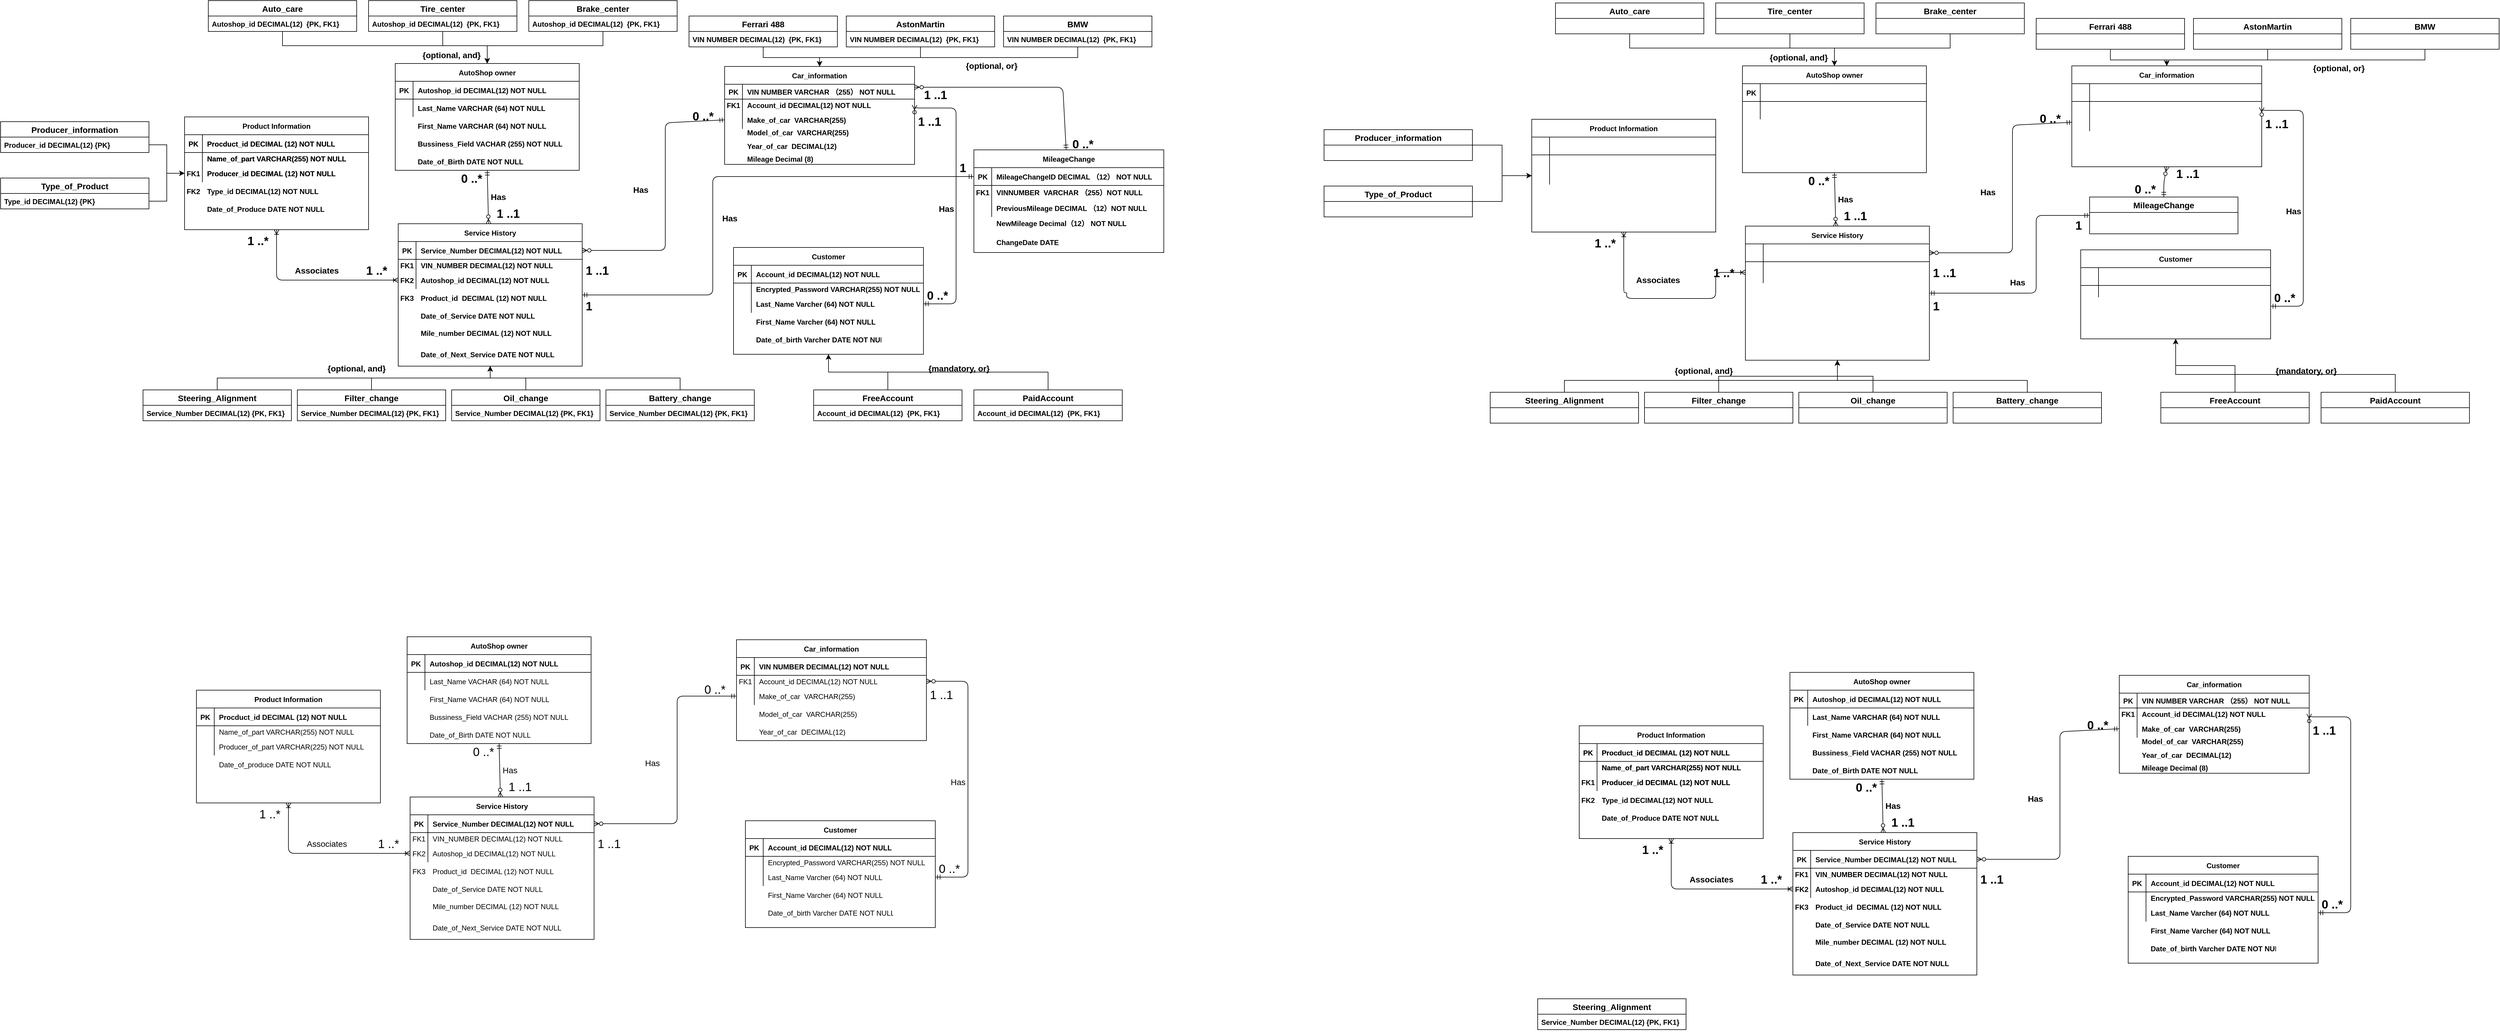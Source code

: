 <mxfile version="13.7.9" type="device"><diagram id="R2lEEEUBdFMjLlhIrx00" name="Page-1"><mxGraphModel dx="3152" dy="822" grid="1" gridSize="10" guides="1" tooltips="1" connect="1" arrows="1" fold="1" page="1" pageScale="1" pageWidth="850" pageHeight="1400" math="0" shadow="0" extFonts="Permanent Marker^https://fonts.googleapis.com/css?family=Permanent+Marker"><root><mxCell id="0"/><mxCell id="1" parent="0"/><mxCell id="cTVrH-nWPY2CMo2TEv32-24" value="First_Name Varcher (64) NOT NULL" style="shape=partialRectangle;overflow=hidden;connectable=0;fillColor=none;top=0;left=0;bottom=0;right=0;align=left;spacingLeft=6;fontStyle=1" parent="1" vertex="1"><mxGeometry x="1085" y="960" width="220" height="30" as="geometry"/></mxCell><mxCell id="cTVrH-nWPY2CMo2TEv32-25" value="Date_of_birth Varcher DATE NOT NULL" style="shape=partialRectangle;overflow=hidden;connectable=0;fillColor=none;top=0;left=0;bottom=0;right=0;align=left;spacingLeft=6;fontStyle=1" parent="1" vertex="1"><mxGeometry x="1085" y="990" width="220" height="30" as="geometry"/></mxCell><mxCell id="cTVrH-nWPY2CMo2TEv32-27" value="Model_of_car  VARCHAR(255)" style="shape=partialRectangle;overflow=hidden;connectable=0;fillColor=none;top=0;left=0;bottom=0;right=0;align=left;spacingLeft=6;fontStyle=1" parent="1" vertex="1"><mxGeometry x="1070" y="641" width="290" height="30" as="geometry"/></mxCell><mxCell id="cTVrH-nWPY2CMo2TEv32-28" value="Year_of_car  DECIMAL(12)" style="shape=partialRectangle;overflow=hidden;connectable=0;fillColor=none;top=0;left=0;bottom=0;right=0;align=left;spacingLeft=6;fontStyle=1" parent="1" vertex="1"><mxGeometry x="1070" y="664" width="290" height="30" as="geometry"/></mxCell><mxCell id="cTVrH-nWPY2CMo2TEv32-29" value="First_Name VARCHAR (64) NOT NULL" style="shape=partialRectangle;overflow=hidden;connectable=0;fillColor=none;top=0;left=0;bottom=0;right=0;align=left;spacingLeft=6;fontStyle=1" parent="1" vertex="1"><mxGeometry x="515" y="630" width="280" height="30" as="geometry"/></mxCell><mxCell id="cTVrH-nWPY2CMo2TEv32-30" value="Bussiness_Field VACHAR (255) NOT NULL" style="shape=partialRectangle;overflow=hidden;connectable=0;fillColor=none;top=0;left=0;bottom=0;right=0;align=left;spacingLeft=6;fontStyle=1" parent="1" vertex="1"><mxGeometry x="515" y="660" width="280" height="30" as="geometry"/></mxCell><mxCell id="cTVrH-nWPY2CMo2TEv32-31" value="Date_of_Birth DATE NOT NULL" style="shape=partialRectangle;overflow=hidden;connectable=0;fillColor=none;top=0;left=0;bottom=0;right=0;align=left;spacingLeft=6;fontStyle=1" parent="1" vertex="1"><mxGeometry x="515" y="690" width="280" height="30" as="geometry"/></mxCell><mxCell id="cTVrH-nWPY2CMo2TEv32-43" value="FK3" style="shape=partialRectangle;overflow=hidden;connectable=0;fillColor=none;top=0;left=0;bottom=0;right=0;fontStyle=1" parent="1" vertex="1"><mxGeometry x="490" y="920" width="30" height="30" as="geometry"/></mxCell><mxCell id="cTVrH-nWPY2CMo2TEv32-44" value="Product_id  DECIMAL (12) NOT NULL" style="shape=partialRectangle;overflow=hidden;connectable=0;fillColor=none;top=0;left=0;bottom=0;right=0;align=left;spacingLeft=6;fontStyle=1" parent="1" vertex="1"><mxGeometry x="520" y="920" width="280" height="30" as="geometry"/></mxCell><mxCell id="cTVrH-nWPY2CMo2TEv32-45" value="Date_of_Service DATE NOT NULL" style="shape=partialRectangle;overflow=hidden;connectable=0;fillColor=none;top=0;left=0;bottom=0;right=0;align=left;spacingLeft=6;fontStyle=1" parent="1" vertex="1"><mxGeometry x="520" y="950" width="280" height="30" as="geometry"/></mxCell><mxCell id="cTVrH-nWPY2CMo2TEv32-46" value="Mile_number DECIMAL (12) NOT NULL" style="shape=partialRectangle;overflow=hidden;connectable=0;fillColor=none;top=0;left=0;bottom=0;right=0;align=left;spacingLeft=6;fontStyle=1" parent="1" vertex="1"><mxGeometry x="520" y="974" width="280" height="40" as="geometry"/></mxCell><mxCell id="cTVrH-nWPY2CMo2TEv32-47" value="Date_of_Next_Service DATE NOT NULL" style="shape=partialRectangle;overflow=hidden;connectable=0;fillColor=none;top=0;left=0;bottom=0;right=0;align=left;spacingLeft=6;fontStyle=1" parent="1" vertex="1"><mxGeometry x="520" y="1010" width="280" height="40" as="geometry"/></mxCell><mxCell id="cTVrH-nWPY2CMo2TEv32-48" value="" style="shape=partialRectangle;collapsible=0;dropTarget=0;pointerEvents=0;fillColor=none;points=[[0,0.5],[1,0.5]];portConstraint=eastwest;top=0;left=0;right=0;bottom=0;fontStyle=1" parent="1" vertex="1"><mxGeometry x="130" y="740" width="310" height="30" as="geometry"/></mxCell><mxCell id="cTVrH-nWPY2CMo2TEv32-49" value="" style="shape=partialRectangle;overflow=hidden;connectable=0;fillColor=none;top=0;left=0;bottom=0;right=0;fontStyle=1" parent="cTVrH-nWPY2CMo2TEv32-48" vertex="1"><mxGeometry x="10" y="-80" width="30" height="30" as="geometry"/></mxCell><mxCell id="cTVrH-nWPY2CMo2TEv32-50" value="Type_id DECIMAL(12) NOT NULL" style="shape=partialRectangle;overflow=hidden;connectable=0;fillColor=none;top=0;left=0;bottom=0;right=0;align=left;spacingLeft=6;fontStyle=1" parent="cTVrH-nWPY2CMo2TEv32-48" vertex="1"><mxGeometry x="30" width="280" height="30" as="geometry"/></mxCell><mxCell id="cTVrH-nWPY2CMo2TEv32-53" value="" style="fontSize=12;html=1;endArrow=ERzeroToMany;startArrow=ERmandOne;entryX=1;entryY=0.5;entryDx=0;entryDy=0;edgeStyle=orthogonalEdgeStyle;exitX=1;exitY=0.5;exitDx=0;exitDy=0;fontStyle=1" parent="1" source="cTVrH-nWPY2CMo2TEv32-19" target="cTVrH-nWPY2CMo2TEv32-6" edge="1"><mxGeometry width="100" height="100" relative="1" as="geometry"><mxPoint x="1500" y="690" as="sourcePoint"/><mxPoint x="1600" y="670" as="targetPoint"/><Array as="points"><mxPoint x="1430" y="945"/><mxPoint x="1430" y="615"/></Array></mxGeometry></mxCell><mxCell id="cTVrH-nWPY2CMo2TEv32-55" value="" style="fontSize=12;html=1;endArrow=ERmandOne;startArrow=ERzeroToMany;endFill=0;fontStyle=1" parent="1" source="C-vyLk0tnHw3VtMMgP7b-2" edge="1"><mxGeometry width="100" height="100" relative="1" as="geometry"><mxPoint x="655" y="820" as="sourcePoint"/><mxPoint x="640" y="720" as="targetPoint"/></mxGeometry></mxCell><mxCell id="cTVrH-nWPY2CMo2TEv32-56" value="" style="fontSize=12;html=1;endArrow=ERoneToMany;startArrow=ERoneToMany;entryX=0.5;entryY=1;entryDx=0;entryDy=0;exitX=0;exitY=0.5;exitDx=0;exitDy=0;elbow=vertical;edgeStyle=orthogonalEdgeStyle;fontStyle=1" parent="1" source="C-vyLk0tnHw3VtMMgP7b-9" target="C-vyLk0tnHw3VtMMgP7b-13" edge="1"><mxGeometry width="100" height="100" relative="1" as="geometry"><mxPoint x="450" y="980" as="sourcePoint"/><mxPoint x="400" y="900" as="targetPoint"/></mxGeometry></mxCell><mxCell id="5rs4xEn1TiPEGMkXQ2qZ-1" value="Associates " style="text;strokeColor=none;fillColor=none;align=left;verticalAlign=top;spacingLeft=4;spacingRight=4;overflow=hidden;rotatable=0;points=[[0,0.5],[1,0.5]];portConstraint=eastwest;fontSize=14;fontStyle=1" parent="1" vertex="1"><mxGeometry x="310" y="874" width="90" height="36" as="geometry"/></mxCell><mxCell id="5rs4xEn1TiPEGMkXQ2qZ-2" value="Has" style="text;strokeColor=none;fillColor=none;align=left;verticalAlign=top;spacingLeft=4;spacingRight=4;overflow=hidden;rotatable=0;points=[[0,0.5],[1,0.5]];portConstraint=eastwest;fontSize=14;fontStyle=1" parent="1" vertex="1"><mxGeometry x="640" y="750" width="90" height="36" as="geometry"/></mxCell><mxCell id="5rs4xEn1TiPEGMkXQ2qZ-3" value="Has" style="text;strokeColor=none;fillColor=none;align=left;verticalAlign=top;spacingLeft=4;spacingRight=4;overflow=hidden;rotatable=0;points=[[0,0.5],[1,0.5]];portConstraint=eastwest;fontSize=14;fontStyle=1" parent="1" vertex="1"><mxGeometry x="880" y="738" width="90" height="36" as="geometry"/></mxCell><mxCell id="5rs4xEn1TiPEGMkXQ2qZ-4" value="Has" style="text;strokeColor=none;fillColor=none;align=left;verticalAlign=top;spacingLeft=4;spacingRight=4;overflow=hidden;rotatable=0;points=[[0,0.5],[1,0.5]];portConstraint=eastwest;fontSize=14;fontStyle=1" parent="1" vertex="1"><mxGeometry x="1395" y="770" width="90" height="36" as="geometry"/></mxCell><mxCell id="5rs4xEn1TiPEGMkXQ2qZ-5" value="1 ..1" style="text;strokeColor=none;fillColor=none;align=left;verticalAlign=top;spacingLeft=4;spacingRight=4;overflow=hidden;rotatable=0;points=[[0,0.5],[1,0.5]];portConstraint=eastwest;fontSize=20;fontStyle=1" parent="1" vertex="1"><mxGeometry x="800" y="870" width="90" height="36" as="geometry"/></mxCell><mxCell id="5rs4xEn1TiPEGMkXQ2qZ-6" value="0 ..*" style="text;strokeColor=none;fillColor=none;align=left;verticalAlign=top;spacingLeft=4;spacingRight=4;overflow=hidden;rotatable=0;points=[[0,0.5],[1,0.5]];portConstraint=eastwest;fontSize=20;fontStyle=1" parent="1" vertex="1"><mxGeometry x="980" y="610" width="90" height="36" as="geometry"/></mxCell><mxCell id="5rs4xEn1TiPEGMkXQ2qZ-7" value="0 ..*" style="text;strokeColor=none;fillColor=none;align=left;verticalAlign=top;spacingLeft=4;spacingRight=4;overflow=hidden;rotatable=0;points=[[0,0.5],[1,0.5]];portConstraint=eastwest;fontSize=20;fontStyle=1" parent="1" vertex="1"><mxGeometry x="590" y="715" width="90" height="36" as="geometry"/></mxCell><mxCell id="5rs4xEn1TiPEGMkXQ2qZ-8" value="1 ..1" style="text;strokeColor=none;fillColor=none;align=left;verticalAlign=top;spacingLeft=4;spacingRight=4;overflow=hidden;rotatable=0;points=[[0,0.5],[1,0.5]];portConstraint=eastwest;fontSize=20;fontStyle=1" parent="1" vertex="1"><mxGeometry x="650" y="774" width="90" height="36" as="geometry"/></mxCell><mxCell id="5rs4xEn1TiPEGMkXQ2qZ-9" value="1 ..*" style="text;strokeColor=none;fillColor=none;align=left;verticalAlign=top;spacingLeft=4;spacingRight=4;overflow=hidden;rotatable=0;points=[[0,0.5],[1,0.5]];portConstraint=eastwest;fontSize=20;fontStyle=1" parent="1" vertex="1"><mxGeometry x="430" y="870" width="90" height="36" as="geometry"/></mxCell><mxCell id="5rs4xEn1TiPEGMkXQ2qZ-10" value="1 ..*" style="text;strokeColor=none;fillColor=none;align=left;verticalAlign=top;spacingLeft=4;spacingRight=4;overflow=hidden;rotatable=0;points=[[0,0.5],[1,0.5]];portConstraint=eastwest;fontSize=20;fontStyle=1" parent="1" vertex="1"><mxGeometry x="230" y="820" width="90" height="36" as="geometry"/></mxCell><mxCell id="5rs4xEn1TiPEGMkXQ2qZ-11" value="0 ..*" style="text;strokeColor=none;fillColor=none;align=left;verticalAlign=top;spacingLeft=4;spacingRight=4;overflow=hidden;rotatable=0;points=[[0,0.5],[1,0.5]];portConstraint=eastwest;fontSize=20;fontStyle=1" parent="1" vertex="1"><mxGeometry x="1375" y="912" width="90" height="36" as="geometry"/></mxCell><mxCell id="5rs4xEn1TiPEGMkXQ2qZ-12" value="1 ..1" style="text;strokeColor=none;fillColor=none;align=left;verticalAlign=top;spacingLeft=4;spacingRight=4;overflow=hidden;rotatable=0;points=[[0,0.5],[1,0.5]];portConstraint=eastwest;fontSize=20;fontStyle=1" parent="1" vertex="1"><mxGeometry x="1360" y="619" width="90" height="36" as="geometry"/></mxCell><mxCell id="5rs4xEn1TiPEGMkXQ2qZ-13" value="" style="fontSize=12;html=1;endArrow=ERmandOne;startArrow=ERzeroToMany;endFill=0;exitX=1;exitY=0.5;exitDx=0;exitDy=0;entryX=0;entryY=0.5;entryDx=0;entryDy=0;fontStyle=1" parent="1" source="C-vyLk0tnHw3VtMMgP7b-3" target="cTVrH-nWPY2CMo2TEv32-9" edge="1"><mxGeometry width="100" height="100" relative="1" as="geometry"><mxPoint x="790" y="932" as="sourcePoint"/><mxPoint x="1030" y="670" as="targetPoint"/><Array as="points"><mxPoint x="940" y="855"/><mxPoint x="940" y="640"/></Array></mxGeometry></mxCell><mxCell id="C-vyLk0tnHw3VtMMgP7b-2" value="Service History" style="shape=table;startSize=30;container=1;collapsible=1;childLayout=tableLayout;fixedRows=1;rowLines=0;fontStyle=1;align=center;resizeLast=1;" parent="1" vertex="1"><mxGeometry x="490" y="810" width="310" height="240" as="geometry"/></mxCell><mxCell id="C-vyLk0tnHw3VtMMgP7b-3" value="" style="shape=partialRectangle;collapsible=0;dropTarget=0;pointerEvents=0;fillColor=none;points=[[0,0.5],[1,0.5]];portConstraint=eastwest;top=0;left=0;right=0;bottom=1;fontStyle=1" parent="C-vyLk0tnHw3VtMMgP7b-2" vertex="1"><mxGeometry y="30" width="310" height="30" as="geometry"/></mxCell><mxCell id="C-vyLk0tnHw3VtMMgP7b-4" value="PK" style="shape=partialRectangle;overflow=hidden;connectable=0;fillColor=none;top=0;left=0;bottom=0;right=0;fontStyle=1;" parent="C-vyLk0tnHw3VtMMgP7b-3" vertex="1"><mxGeometry width="30" height="30" as="geometry"/></mxCell><mxCell id="C-vyLk0tnHw3VtMMgP7b-5" value="Service_Number DECIMAL(12) NOT NULL " style="shape=partialRectangle;overflow=hidden;connectable=0;fillColor=none;top=0;left=0;bottom=0;right=0;align=left;spacingLeft=6;fontStyle=1;" parent="C-vyLk0tnHw3VtMMgP7b-3" vertex="1"><mxGeometry x="30" width="280" height="30" as="geometry"/></mxCell><mxCell id="C-vyLk0tnHw3VtMMgP7b-6" value="" style="shape=partialRectangle;collapsible=0;dropTarget=0;pointerEvents=0;fillColor=none;points=[[0,0.5],[1,0.5]];portConstraint=eastwest;top=0;left=0;right=0;bottom=0;fontStyle=1" parent="C-vyLk0tnHw3VtMMgP7b-2" vertex="1"><mxGeometry y="60" width="310" height="20" as="geometry"/></mxCell><mxCell id="C-vyLk0tnHw3VtMMgP7b-7" value="FK1" style="shape=partialRectangle;overflow=hidden;connectable=0;fillColor=none;top=0;left=0;bottom=0;right=0;fontStyle=1" parent="C-vyLk0tnHw3VtMMgP7b-6" vertex="1"><mxGeometry width="30" height="20" as="geometry"/></mxCell><mxCell id="C-vyLk0tnHw3VtMMgP7b-8" value="VIN_NUMBER DECIMAL(12) NOT NULL" style="shape=partialRectangle;overflow=hidden;connectable=0;fillColor=none;top=0;left=0;bottom=0;right=0;align=left;spacingLeft=6;fontStyle=1" parent="C-vyLk0tnHw3VtMMgP7b-6" vertex="1"><mxGeometry x="30" width="280" height="20" as="geometry"/></mxCell><mxCell id="C-vyLk0tnHw3VtMMgP7b-9" value="" style="shape=partialRectangle;collapsible=0;dropTarget=0;pointerEvents=0;fillColor=none;points=[[0,0.5],[1,0.5]];portConstraint=eastwest;top=0;left=0;right=0;bottom=0;fontStyle=1" parent="C-vyLk0tnHw3VtMMgP7b-2" vertex="1"><mxGeometry y="80" width="310" height="30" as="geometry"/></mxCell><mxCell id="C-vyLk0tnHw3VtMMgP7b-10" value="FK2" style="shape=partialRectangle;overflow=hidden;connectable=0;fillColor=none;top=0;left=0;bottom=0;right=0;fontStyle=1" parent="C-vyLk0tnHw3VtMMgP7b-9" vertex="1"><mxGeometry width="30" height="30" as="geometry"/></mxCell><mxCell id="C-vyLk0tnHw3VtMMgP7b-11" value="Autoshop_id DECIMAL(12) NOT NULL" style="shape=partialRectangle;overflow=hidden;connectable=0;fillColor=none;top=0;left=0;bottom=0;right=0;align=left;spacingLeft=6;fontStyle=1" parent="C-vyLk0tnHw3VtMMgP7b-9" vertex="1"><mxGeometry x="30" width="280" height="30" as="geometry"/></mxCell><mxCell id="C-vyLk0tnHw3VtMMgP7b-23" value="AutoShop owner" style="shape=table;startSize=30;container=1;collapsible=1;childLayout=tableLayout;fixedRows=1;rowLines=0;fontStyle=1;align=center;resizeLast=1;" parent="1" vertex="1"><mxGeometry x="485" y="540" width="310" height="180" as="geometry"/></mxCell><mxCell id="C-vyLk0tnHw3VtMMgP7b-24" value="" style="shape=partialRectangle;collapsible=0;dropTarget=0;pointerEvents=0;fillColor=none;points=[[0,0.5],[1,0.5]];portConstraint=eastwest;top=0;left=0;right=0;bottom=1;fontStyle=1" parent="C-vyLk0tnHw3VtMMgP7b-23" vertex="1"><mxGeometry y="30" width="310" height="30" as="geometry"/></mxCell><mxCell id="C-vyLk0tnHw3VtMMgP7b-25" value="PK" style="shape=partialRectangle;overflow=hidden;connectable=0;fillColor=none;top=0;left=0;bottom=0;right=0;fontStyle=1;" parent="C-vyLk0tnHw3VtMMgP7b-24" vertex="1"><mxGeometry width="30" height="30" as="geometry"/></mxCell><mxCell id="C-vyLk0tnHw3VtMMgP7b-26" value="Autoshop_id DECIMAL(12) NOT NULL " style="shape=partialRectangle;overflow=hidden;connectable=0;fillColor=none;top=0;left=0;bottom=0;right=0;align=left;spacingLeft=6;fontStyle=1;" parent="C-vyLk0tnHw3VtMMgP7b-24" vertex="1"><mxGeometry x="30" width="280" height="30" as="geometry"/></mxCell><mxCell id="C-vyLk0tnHw3VtMMgP7b-27" value="" style="shape=partialRectangle;collapsible=0;dropTarget=0;pointerEvents=0;fillColor=none;points=[[0,0.5],[1,0.5]];portConstraint=eastwest;top=0;left=0;right=0;bottom=0;fontStyle=1" parent="C-vyLk0tnHw3VtMMgP7b-23" vertex="1"><mxGeometry y="60" width="310" height="30" as="geometry"/></mxCell><mxCell id="C-vyLk0tnHw3VtMMgP7b-28" value="" style="shape=partialRectangle;overflow=hidden;connectable=0;fillColor=none;top=0;left=0;bottom=0;right=0;fontStyle=1" parent="C-vyLk0tnHw3VtMMgP7b-27" vertex="1"><mxGeometry width="30" height="30" as="geometry"/></mxCell><mxCell id="C-vyLk0tnHw3VtMMgP7b-29" value="Last_Name VARCHAR (64) NOT NULL" style="shape=partialRectangle;overflow=hidden;connectable=0;fillColor=none;top=0;left=0;bottom=0;right=0;align=left;spacingLeft=6;fontStyle=1" parent="C-vyLk0tnHw3VtMMgP7b-27" vertex="1"><mxGeometry x="30" width="280" height="30" as="geometry"/></mxCell><mxCell id="C-vyLk0tnHw3VtMMgP7b-13" value="Product Information" style="shape=table;startSize=30;container=1;collapsible=1;childLayout=tableLayout;fixedRows=1;rowLines=0;fontStyle=1;align=center;resizeLast=1;" parent="1" vertex="1"><mxGeometry x="130" y="630" width="310" height="190.0" as="geometry"/></mxCell><mxCell id="C-vyLk0tnHw3VtMMgP7b-14" value="" style="shape=partialRectangle;collapsible=0;dropTarget=0;pointerEvents=0;fillColor=none;points=[[0,0.5],[1,0.5]];portConstraint=eastwest;top=0;left=0;right=0;bottom=1;fontStyle=1" parent="C-vyLk0tnHw3VtMMgP7b-13" vertex="1"><mxGeometry y="30" width="310" height="30" as="geometry"/></mxCell><mxCell id="C-vyLk0tnHw3VtMMgP7b-15" value="PK" style="shape=partialRectangle;overflow=hidden;connectable=0;fillColor=none;top=0;left=0;bottom=0;right=0;fontStyle=1;" parent="C-vyLk0tnHw3VtMMgP7b-14" vertex="1"><mxGeometry width="30" height="30" as="geometry"/></mxCell><mxCell id="C-vyLk0tnHw3VtMMgP7b-16" value="Procduct_id DECIMAL (12) NOT NULL" style="shape=partialRectangle;overflow=hidden;connectable=0;fillColor=none;top=0;left=0;bottom=0;right=0;align=left;spacingLeft=6;fontStyle=1;" parent="C-vyLk0tnHw3VtMMgP7b-14" vertex="1"><mxGeometry x="30" width="280" height="30" as="geometry"/></mxCell><mxCell id="C-vyLk0tnHw3VtMMgP7b-17" value="" style="shape=partialRectangle;collapsible=0;dropTarget=0;pointerEvents=0;fillColor=none;points=[[0,0.5],[1,0.5]];portConstraint=eastwest;top=0;left=0;right=0;bottom=0;fontStyle=1" parent="C-vyLk0tnHw3VtMMgP7b-13" vertex="1"><mxGeometry y="60" width="310" height="20" as="geometry"/></mxCell><mxCell id="C-vyLk0tnHw3VtMMgP7b-18" value="" style="shape=partialRectangle;overflow=hidden;connectable=0;fillColor=none;top=0;left=0;bottom=0;right=0;fontStyle=1" parent="C-vyLk0tnHw3VtMMgP7b-17" vertex="1"><mxGeometry width="30" height="20" as="geometry"/></mxCell><mxCell id="C-vyLk0tnHw3VtMMgP7b-19" value="Name_of_part VARCHAR(255) NOT NULL" style="shape=partialRectangle;overflow=hidden;connectable=0;fillColor=none;top=0;left=0;bottom=0;right=0;align=left;spacingLeft=6;fontStyle=1" parent="C-vyLk0tnHw3VtMMgP7b-17" vertex="1"><mxGeometry x="30" width="280" height="20" as="geometry"/></mxCell><mxCell id="C-vyLk0tnHw3VtMMgP7b-20" value="" style="shape=partialRectangle;collapsible=0;dropTarget=0;pointerEvents=0;fillColor=none;points=[[0,0.5],[1,0.5]];portConstraint=eastwest;top=0;left=0;right=0;bottom=0;fontStyle=1" parent="C-vyLk0tnHw3VtMMgP7b-13" vertex="1"><mxGeometry y="80" width="310" height="30" as="geometry"/></mxCell><mxCell id="C-vyLk0tnHw3VtMMgP7b-21" value="" style="shape=partialRectangle;overflow=hidden;connectable=0;fillColor=none;top=0;left=0;bottom=0;right=0;fontStyle=1" parent="C-vyLk0tnHw3VtMMgP7b-20" vertex="1"><mxGeometry width="30" height="30" as="geometry"/></mxCell><mxCell id="C-vyLk0tnHw3VtMMgP7b-22" value="Producer_id DECIMAL (12) NOT NULL" style="shape=partialRectangle;overflow=hidden;connectable=0;fillColor=none;top=0;left=0;bottom=0;right=0;align=left;spacingLeft=6;fontStyle=1" parent="C-vyLk0tnHw3VtMMgP7b-20" vertex="1"><mxGeometry x="30" width="280" height="30" as="geometry"/></mxCell><mxCell id="cTVrH-nWPY2CMo2TEv32-2" value="Car_information" style="shape=table;startSize=30;container=1;collapsible=1;childLayout=tableLayout;fixedRows=1;rowLines=0;fontStyle=1;align=center;resizeLast=1;" parent="1" vertex="1"><mxGeometry x="1040" y="545" width="320" height="165" as="geometry"><mxRectangle x="370" y="460" width="130" height="30" as="alternateBounds"/></mxGeometry></mxCell><mxCell id="cTVrH-nWPY2CMo2TEv32-3" value="" style="shape=partialRectangle;collapsible=0;dropTarget=0;pointerEvents=0;fillColor=none;points=[[0,0.5],[1,0.5]];portConstraint=eastwest;top=0;left=0;right=0;bottom=1;fontStyle=1" parent="cTVrH-nWPY2CMo2TEv32-2" vertex="1"><mxGeometry y="30" width="320" height="25" as="geometry"/></mxCell><mxCell id="cTVrH-nWPY2CMo2TEv32-4" value="PK" style="shape=partialRectangle;overflow=hidden;connectable=0;fillColor=none;top=0;left=0;bottom=0;right=0;fontStyle=1;" parent="cTVrH-nWPY2CMo2TEv32-3" vertex="1"><mxGeometry width="30" height="25" as="geometry"/></mxCell><mxCell id="cTVrH-nWPY2CMo2TEv32-5" value="VIN NUMBER VARCHAR （255） NOT NULL " style="shape=partialRectangle;overflow=hidden;connectable=0;fillColor=none;top=0;left=0;bottom=0;right=0;align=left;spacingLeft=6;fontStyle=1;" parent="cTVrH-nWPY2CMo2TEv32-3" vertex="1"><mxGeometry x="30" width="290" height="25" as="geometry"/></mxCell><mxCell id="cTVrH-nWPY2CMo2TEv32-6" value="" style="shape=partialRectangle;collapsible=0;dropTarget=0;pointerEvents=0;fillColor=none;points=[[0,0.5],[1,0.5]];portConstraint=eastwest;top=0;left=0;right=0;bottom=0;fontStyle=1" parent="cTVrH-nWPY2CMo2TEv32-2" vertex="1"><mxGeometry y="55" width="320" height="20" as="geometry"/></mxCell><mxCell id="cTVrH-nWPY2CMo2TEv32-7" value="FK1" style="shape=partialRectangle;overflow=hidden;connectable=0;fillColor=none;top=0;left=0;bottom=0;right=0;fontStyle=1" parent="cTVrH-nWPY2CMo2TEv32-6" vertex="1"><mxGeometry width="30" height="20" as="geometry"/></mxCell><mxCell id="cTVrH-nWPY2CMo2TEv32-8" value="Account_id DECIMAL(12) NOT NULL" style="shape=partialRectangle;overflow=hidden;connectable=0;fillColor=none;top=0;left=0;bottom=0;right=0;align=left;spacingLeft=6;fontStyle=1" parent="cTVrH-nWPY2CMo2TEv32-6" vertex="1"><mxGeometry x="30" width="290" height="20" as="geometry"/></mxCell><mxCell id="cTVrH-nWPY2CMo2TEv32-9" value="" style="shape=partialRectangle;collapsible=0;dropTarget=0;pointerEvents=0;fillColor=none;points=[[0,0.5],[1,0.5]];portConstraint=eastwest;top=0;left=0;right=0;bottom=0;fontStyle=1" parent="cTVrH-nWPY2CMo2TEv32-2" vertex="1"><mxGeometry y="75" width="320" height="30" as="geometry"/></mxCell><mxCell id="cTVrH-nWPY2CMo2TEv32-10" value="" style="shape=partialRectangle;overflow=hidden;connectable=0;fillColor=none;top=0;left=0;bottom=0;right=0;fontStyle=1" parent="cTVrH-nWPY2CMo2TEv32-9" vertex="1"><mxGeometry width="30" height="30" as="geometry"/></mxCell><mxCell id="cTVrH-nWPY2CMo2TEv32-11" value="Make_of_car  VARCHAR(255)" style="shape=partialRectangle;overflow=hidden;connectable=0;fillColor=none;top=0;left=0;bottom=0;right=0;align=left;spacingLeft=6;fontStyle=1" parent="cTVrH-nWPY2CMo2TEv32-9" vertex="1"><mxGeometry x="30" width="290" height="30" as="geometry"/></mxCell><mxCell id="cTVrH-nWPY2CMo2TEv32-12" value="Customer" style="shape=table;startSize=30;container=1;collapsible=1;childLayout=tableLayout;fixedRows=1;rowLines=0;fontStyle=1;align=center;resizeLast=1;" parent="1" vertex="1"><mxGeometry x="1055" y="850" width="320" height="180" as="geometry"><mxRectangle x="370" y="760" width="90" height="30" as="alternateBounds"/></mxGeometry></mxCell><mxCell id="cTVrH-nWPY2CMo2TEv32-13" value="" style="shape=partialRectangle;collapsible=0;dropTarget=0;pointerEvents=0;fillColor=none;points=[[0,0.5],[1,0.5]];portConstraint=eastwest;top=0;left=0;right=0;bottom=1;fontStyle=1" parent="cTVrH-nWPY2CMo2TEv32-12" vertex="1"><mxGeometry y="30" width="320" height="30" as="geometry"/></mxCell><mxCell id="cTVrH-nWPY2CMo2TEv32-14" value="PK" style="shape=partialRectangle;overflow=hidden;connectable=0;fillColor=none;top=0;left=0;bottom=0;right=0;fontStyle=1;" parent="cTVrH-nWPY2CMo2TEv32-13" vertex="1"><mxGeometry width="30" height="30" as="geometry"/></mxCell><mxCell id="cTVrH-nWPY2CMo2TEv32-15" value="Account_id DECIMAL(12) NOT NULL " style="shape=partialRectangle;overflow=hidden;connectable=0;fillColor=none;top=0;left=0;bottom=0;right=0;align=left;spacingLeft=6;fontStyle=1;" parent="cTVrH-nWPY2CMo2TEv32-13" vertex="1"><mxGeometry x="30" width="290" height="30" as="geometry"/></mxCell><mxCell id="cTVrH-nWPY2CMo2TEv32-16" value="" style="shape=partialRectangle;collapsible=0;dropTarget=0;pointerEvents=0;fillColor=none;points=[[0,0.5],[1,0.5]];portConstraint=eastwest;top=0;left=0;right=0;bottom=0;fontStyle=1" parent="cTVrH-nWPY2CMo2TEv32-12" vertex="1"><mxGeometry y="60" width="320" height="20" as="geometry"/></mxCell><mxCell id="cTVrH-nWPY2CMo2TEv32-17" value="" style="shape=partialRectangle;overflow=hidden;connectable=0;fillColor=none;top=0;left=0;bottom=0;right=0;fontStyle=1" parent="cTVrH-nWPY2CMo2TEv32-16" vertex="1"><mxGeometry width="30" height="20" as="geometry"/></mxCell><mxCell id="cTVrH-nWPY2CMo2TEv32-18" value="Encrypted_Password VARCHAR(255) NOT NULL" style="shape=partialRectangle;overflow=hidden;connectable=0;fillColor=none;top=0;left=0;bottom=0;right=0;align=left;spacingLeft=6;fontStyle=1" parent="cTVrH-nWPY2CMo2TEv32-16" vertex="1"><mxGeometry x="30" width="290" height="20" as="geometry"/></mxCell><mxCell id="cTVrH-nWPY2CMo2TEv32-19" value="" style="shape=partialRectangle;collapsible=0;dropTarget=0;pointerEvents=0;fillColor=none;points=[[0,0.5],[1,0.5]];portConstraint=eastwest;top=0;left=0;right=0;bottom=0;fontStyle=1" parent="cTVrH-nWPY2CMo2TEv32-12" vertex="1"><mxGeometry y="80" width="320" height="30" as="geometry"/></mxCell><mxCell id="cTVrH-nWPY2CMo2TEv32-20" value="" style="shape=partialRectangle;overflow=hidden;connectable=0;fillColor=none;top=0;left=0;bottom=0;right=0;fontStyle=1" parent="cTVrH-nWPY2CMo2TEv32-19" vertex="1"><mxGeometry width="30" height="30" as="geometry"/></mxCell><mxCell id="cTVrH-nWPY2CMo2TEv32-21" value="Last_Name Varcher (64) NOT NULL" style="shape=partialRectangle;overflow=hidden;connectable=0;fillColor=none;top=0;left=0;bottom=0;right=0;align=left;spacingLeft=6;fontStyle=1" parent="cTVrH-nWPY2CMo2TEv32-19" vertex="1"><mxGeometry x="30" width="290" height="30" as="geometry"/></mxCell><mxCell id="5rs4xEn1TiPEGMkXQ2qZ-104" style="edgeStyle=orthogonalEdgeStyle;rounded=0;orthogonalLoop=1;jettySize=auto;html=1;entryX=0.5;entryY=1;entryDx=0;entryDy=0;fontSize=14;fontStyle=1" parent="1" source="5rs4xEn1TiPEGMkXQ2qZ-56" target="C-vyLk0tnHw3VtMMgP7b-2" edge="1"><mxGeometry relative="1" as="geometry"><Array as="points"><mxPoint x="185" y="1070"/><mxPoint x="645" y="1070"/></Array></mxGeometry></mxCell><mxCell id="OpHpc3Gv5FGvfVQoTdFY-264" value="MileageChange" style="swimlane;fontStyle=1;childLayout=stackLayout;horizontal=1;startSize=26;fillColor=none;horizontalStack=0;resizeParent=1;resizeParentMax=0;resizeLast=0;collapsible=1;marginBottom=0;fontSize=14;" parent="1" vertex="1"><mxGeometry x="3340" y="765" width="250" height="62" as="geometry"><mxRectangle x="270" y="1090" width="160" height="30" as="alternateBounds"/></mxGeometry></mxCell><mxCell id="5rs4xEn1TiPEGMkXQ2qZ-56" value="Steering_Alignment" style="swimlane;fontStyle=1;childLayout=stackLayout;horizontal=1;startSize=26;fillColor=none;horizontalStack=0;resizeParent=1;resizeParentMax=0;resizeLast=0;collapsible=1;marginBottom=0;fontSize=14;" parent="1" vertex="1"><mxGeometry x="60" y="1090" width="250" height="52" as="geometry"><mxRectangle x="270" y="1090" width="160" height="30" as="alternateBounds"/></mxGeometry></mxCell><mxCell id="5rs4xEn1TiPEGMkXQ2qZ-57" value="Service_Number DECIMAL(12) {PK, FK1}" style="text;strokeColor=none;fillColor=none;align=left;verticalAlign=top;spacingLeft=4;spacingRight=4;overflow=hidden;rotatable=0;points=[[0,0.5],[1,0.5]];portConstraint=eastwest;fontStyle=1" parent="5rs4xEn1TiPEGMkXQ2qZ-56" vertex="1"><mxGeometry y="26" width="250" height="26" as="geometry"/></mxCell><mxCell id="5rs4xEn1TiPEGMkXQ2qZ-106" style="edgeStyle=orthogonalEdgeStyle;rounded=0;orthogonalLoop=1;jettySize=auto;html=1;entryX=0.5;entryY=1;entryDx=0;entryDy=0;fontSize=14;fontStyle=1" parent="1" source="5rs4xEn1TiPEGMkXQ2qZ-65" target="C-vyLk0tnHw3VtMMgP7b-2" edge="1"><mxGeometry relative="1" as="geometry"/></mxCell><mxCell id="5rs4xEn1TiPEGMkXQ2qZ-65" value="Oil_change" style="swimlane;fontStyle=1;childLayout=stackLayout;horizontal=1;startSize=26;fillColor=none;horizontalStack=0;resizeParent=1;resizeParentMax=0;resizeLast=0;collapsible=1;marginBottom=0;fontSize=14;" parent="1" vertex="1"><mxGeometry x="580" y="1090" width="250" height="52" as="geometry"><mxRectangle x="270" y="1090" width="160" height="30" as="alternateBounds"/></mxGeometry></mxCell><mxCell id="5rs4xEn1TiPEGMkXQ2qZ-66" value="Service_Number DECIMAL(12) {PK, FK1}" style="text;strokeColor=none;fillColor=none;align=left;verticalAlign=top;spacingLeft=4;spacingRight=4;overflow=hidden;rotatable=0;points=[[0,0.5],[1,0.5]];portConstraint=eastwest;fontStyle=1" parent="5rs4xEn1TiPEGMkXQ2qZ-65" vertex="1"><mxGeometry y="26" width="250" height="26" as="geometry"/></mxCell><mxCell id="5rs4xEn1TiPEGMkXQ2qZ-107" style="edgeStyle=orthogonalEdgeStyle;rounded=0;orthogonalLoop=1;jettySize=auto;html=1;entryX=0.5;entryY=1;entryDx=0;entryDy=0;fontSize=14;fontStyle=1" parent="1" source="5rs4xEn1TiPEGMkXQ2qZ-71" target="C-vyLk0tnHw3VtMMgP7b-2" edge="1"><mxGeometry relative="1" as="geometry"><Array as="points"><mxPoint x="965" y="1070"/><mxPoint x="645" y="1070"/></Array></mxGeometry></mxCell><mxCell id="5rs4xEn1TiPEGMkXQ2qZ-71" value="Battery_change" style="swimlane;fontStyle=1;childLayout=stackLayout;horizontal=1;startSize=26;fillColor=none;horizontalStack=0;resizeParent=1;resizeParentMax=0;resizeLast=0;collapsible=1;marginBottom=0;fontSize=14;" parent="1" vertex="1"><mxGeometry x="840" y="1090" width="250" height="52" as="geometry"><mxRectangle x="270" y="1090" width="160" height="30" as="alternateBounds"/></mxGeometry></mxCell><mxCell id="5rs4xEn1TiPEGMkXQ2qZ-72" value="Service_Number DECIMAL(12) {PK, FK1}" style="text;strokeColor=none;fillColor=none;align=left;verticalAlign=top;spacingLeft=4;spacingRight=4;overflow=hidden;rotatable=0;points=[[0,0.5],[1,0.5]];portConstraint=eastwest;fontStyle=1" parent="5rs4xEn1TiPEGMkXQ2qZ-71" vertex="1"><mxGeometry y="26" width="250" height="26" as="geometry"/></mxCell><mxCell id="5rs4xEn1TiPEGMkXQ2qZ-105" style="edgeStyle=orthogonalEdgeStyle;rounded=0;orthogonalLoop=1;jettySize=auto;html=1;entryX=0.5;entryY=1;entryDx=0;entryDy=0;fontSize=14;fontStyle=1" parent="1" source="5rs4xEn1TiPEGMkXQ2qZ-67" target="C-vyLk0tnHw3VtMMgP7b-2" edge="1"><mxGeometry relative="1" as="geometry"/></mxCell><mxCell id="5rs4xEn1TiPEGMkXQ2qZ-67" value="Filter_change" style="swimlane;fontStyle=1;childLayout=stackLayout;horizontal=1;startSize=26;fillColor=none;horizontalStack=0;resizeParent=1;resizeParentMax=0;resizeLast=0;collapsible=1;marginBottom=0;fontSize=14;" parent="1" vertex="1"><mxGeometry x="320" y="1090" width="250" height="52" as="geometry"><mxRectangle x="270" y="1090" width="160" height="30" as="alternateBounds"/></mxGeometry></mxCell><mxCell id="5rs4xEn1TiPEGMkXQ2qZ-68" value="Service_Number DECIMAL(12) {PK, FK1}" style="text;strokeColor=none;fillColor=none;align=left;verticalAlign=top;spacingLeft=4;spacingRight=4;overflow=hidden;rotatable=0;points=[[0,0.5],[1,0.5]];portConstraint=eastwest;fontStyle=1" parent="5rs4xEn1TiPEGMkXQ2qZ-67" vertex="1"><mxGeometry y="26" width="250" height="26" as="geometry"/></mxCell><mxCell id="5rs4xEn1TiPEGMkXQ2qZ-101" style="edgeStyle=orthogonalEdgeStyle;rounded=0;orthogonalLoop=1;jettySize=auto;html=1;entryX=0.5;entryY=1;entryDx=0;entryDy=0;fontSize=14;fontStyle=1" parent="1" source="5rs4xEn1TiPEGMkXQ2qZ-74" target="cTVrH-nWPY2CMo2TEv32-12" edge="1"><mxGeometry relative="1" as="geometry"/></mxCell><mxCell id="5rs4xEn1TiPEGMkXQ2qZ-74" value="FreeAccount" style="swimlane;fontStyle=1;childLayout=stackLayout;horizontal=1;startSize=26;fillColor=none;horizontalStack=0;resizeParent=1;resizeParentMax=0;resizeLast=0;collapsible=1;marginBottom=0;fontSize=14;" parent="1" vertex="1"><mxGeometry x="1190" y="1090" width="250" height="52" as="geometry"><mxRectangle x="270" y="1090" width="160" height="30" as="alternateBounds"/></mxGeometry></mxCell><mxCell id="5rs4xEn1TiPEGMkXQ2qZ-75" value="Account_id DECIMAL(12)  {PK, FK1}" style="text;strokeColor=none;fillColor=none;align=left;verticalAlign=top;spacingLeft=4;spacingRight=4;overflow=hidden;rotatable=0;points=[[0,0.5],[1,0.5]];portConstraint=eastwest;fontStyle=1" parent="5rs4xEn1TiPEGMkXQ2qZ-74" vertex="1"><mxGeometry y="26" width="250" height="26" as="geometry"/></mxCell><mxCell id="5rs4xEn1TiPEGMkXQ2qZ-103" style="edgeStyle=orthogonalEdgeStyle;rounded=0;orthogonalLoop=1;jettySize=auto;html=1;entryX=0.5;entryY=1;entryDx=0;entryDy=0;fontSize=14;fontStyle=1" parent="1" source="5rs4xEn1TiPEGMkXQ2qZ-76" target="cTVrH-nWPY2CMo2TEv32-12" edge="1"><mxGeometry relative="1" as="geometry"><Array as="points"><mxPoint x="1585" y="1060"/><mxPoint x="1215" y="1060"/></Array></mxGeometry></mxCell><mxCell id="5rs4xEn1TiPEGMkXQ2qZ-76" value="PaidAccount" style="swimlane;fontStyle=1;childLayout=stackLayout;horizontal=1;startSize=26;fillColor=none;horizontalStack=0;resizeParent=1;resizeParentMax=0;resizeLast=0;collapsible=1;marginBottom=0;fontSize=14;" parent="1" vertex="1"><mxGeometry x="1460" y="1090" width="250" height="52" as="geometry"><mxRectangle x="270" y="1090" width="160" height="30" as="alternateBounds"/></mxGeometry></mxCell><mxCell id="5rs4xEn1TiPEGMkXQ2qZ-77" value="Account_id DECIMAL(12)  {PK, FK1}" style="text;strokeColor=none;fillColor=none;align=left;verticalAlign=top;spacingLeft=4;spacingRight=4;overflow=hidden;rotatable=0;points=[[0,0.5],[1,0.5]];portConstraint=eastwest;fontStyle=1" parent="5rs4xEn1TiPEGMkXQ2qZ-76" vertex="1"><mxGeometry y="26" width="250" height="26" as="geometry"/></mxCell><mxCell id="5rs4xEn1TiPEGMkXQ2qZ-98" value="{optional, and}" style="text;align=center;fontStyle=1;verticalAlign=middle;spacingLeft=3;spacingRight=3;strokeColor=none;rotatable=0;points=[[0,0.5],[1,0.5]];portConstraint=eastwest;fontSize=14;" parent="1" vertex="1"><mxGeometry x="380" y="1040" width="80" height="26" as="geometry"/></mxCell><mxCell id="5rs4xEn1TiPEGMkXQ2qZ-100" value="{mandatory, or}" style="text;align=center;fontStyle=1;verticalAlign=middle;spacingLeft=3;spacingRight=3;strokeColor=none;rotatable=0;points=[[0,0.5],[1,0.5]];portConstraint=eastwest;fontSize=14;" parent="1" vertex="1"><mxGeometry x="1395" y="1040" width="80" height="26" as="geometry"/></mxCell><mxCell id="5rs4xEn1TiPEGMkXQ2qZ-112" style="edgeStyle=orthogonalEdgeStyle;rounded=0;orthogonalLoop=1;jettySize=auto;html=1;entryX=0.5;entryY=0;entryDx=0;entryDy=0;fontSize=14;fontStyle=1" parent="1" source="5rs4xEn1TiPEGMkXQ2qZ-78" target="cTVrH-nWPY2CMo2TEv32-2" edge="1"><mxGeometry relative="1" as="geometry"><Array as="points"><mxPoint x="1105" y="530"/><mxPoint x="1200" y="530"/></Array></mxGeometry></mxCell><mxCell id="5rs4xEn1TiPEGMkXQ2qZ-78" value="Ferrari 488" style="swimlane;fontStyle=1;childLayout=stackLayout;horizontal=1;startSize=26;fillColor=none;horizontalStack=0;resizeParent=1;resizeParentMax=0;resizeLast=0;collapsible=1;marginBottom=0;fontSize=14;" parent="1" vertex="1"><mxGeometry x="980" y="460" width="250" height="52" as="geometry"><mxRectangle x="270" y="1090" width="160" height="30" as="alternateBounds"/></mxGeometry></mxCell><mxCell id="5rs4xEn1TiPEGMkXQ2qZ-79" value="VIN NUMBER DECIMAL(12)  {PK, FK1}" style="text;strokeColor=none;fillColor=none;align=left;verticalAlign=top;spacingLeft=4;spacingRight=4;overflow=hidden;rotatable=0;points=[[0,0.5],[1,0.5]];portConstraint=eastwest;fontStyle=1" parent="5rs4xEn1TiPEGMkXQ2qZ-78" vertex="1"><mxGeometry y="26" width="250" height="26" as="geometry"/></mxCell><mxCell id="5rs4xEn1TiPEGMkXQ2qZ-113" style="edgeStyle=orthogonalEdgeStyle;rounded=0;orthogonalLoop=1;jettySize=auto;html=1;entryX=0.5;entryY=0;entryDx=0;entryDy=0;fontSize=14;fontStyle=1" parent="1" source="5rs4xEn1TiPEGMkXQ2qZ-80" target="cTVrH-nWPY2CMo2TEv32-2" edge="1"><mxGeometry relative="1" as="geometry"><Array as="points"><mxPoint x="1370" y="530"/><mxPoint x="1200" y="530"/></Array></mxGeometry></mxCell><mxCell id="5rs4xEn1TiPEGMkXQ2qZ-80" value="AstonMartin" style="swimlane;fontStyle=1;childLayout=stackLayout;horizontal=1;startSize=26;fillColor=none;horizontalStack=0;resizeParent=1;resizeParentMax=0;resizeLast=0;collapsible=1;marginBottom=0;fontSize=14;" parent="1" vertex="1"><mxGeometry x="1245" y="460" width="250" height="52" as="geometry"><mxRectangle x="270" y="1090" width="160" height="30" as="alternateBounds"/></mxGeometry></mxCell><mxCell id="5rs4xEn1TiPEGMkXQ2qZ-81" value="VIN NUMBER DECIMAL(12)  {PK, FK1}" style="text;strokeColor=none;fillColor=none;align=left;verticalAlign=top;spacingLeft=4;spacingRight=4;overflow=hidden;rotatable=0;points=[[0,0.5],[1,0.5]];portConstraint=eastwest;fontStyle=1" parent="5rs4xEn1TiPEGMkXQ2qZ-80" vertex="1"><mxGeometry y="26" width="250" height="26" as="geometry"/></mxCell><mxCell id="5rs4xEn1TiPEGMkXQ2qZ-114" style="edgeStyle=orthogonalEdgeStyle;rounded=0;orthogonalLoop=1;jettySize=auto;html=1;fontSize=14;fontStyle=1" parent="1" source="5rs4xEn1TiPEGMkXQ2qZ-82" target="cTVrH-nWPY2CMo2TEv32-2" edge="1"><mxGeometry relative="1" as="geometry"><Array as="points"><mxPoint x="1635" y="530"/><mxPoint x="1200" y="530"/></Array></mxGeometry></mxCell><mxCell id="5rs4xEn1TiPEGMkXQ2qZ-82" value="BMW" style="swimlane;fontStyle=1;childLayout=stackLayout;horizontal=1;startSize=26;fillColor=none;horizontalStack=0;resizeParent=1;resizeParentMax=0;resizeLast=0;collapsible=1;marginBottom=0;fontSize=14;" parent="1" vertex="1"><mxGeometry x="1510" y="460" width="250" height="52" as="geometry"><mxRectangle x="270" y="1090" width="160" height="30" as="alternateBounds"/></mxGeometry></mxCell><mxCell id="5rs4xEn1TiPEGMkXQ2qZ-83" value="VIN NUMBER DECIMAL(12)  {PK, FK1}" style="text;strokeColor=none;fillColor=none;align=left;verticalAlign=top;spacingLeft=4;spacingRight=4;overflow=hidden;rotatable=0;points=[[0,0.5],[1,0.5]];portConstraint=eastwest;fontStyle=1" parent="5rs4xEn1TiPEGMkXQ2qZ-82" vertex="1"><mxGeometry y="26" width="250" height="26" as="geometry"/></mxCell><mxCell id="5rs4xEn1TiPEGMkXQ2qZ-116" style="edgeStyle=orthogonalEdgeStyle;rounded=0;orthogonalLoop=1;jettySize=auto;html=1;fontSize=14;fontStyle=1" parent="1" source="5rs4xEn1TiPEGMkXQ2qZ-90" target="C-vyLk0tnHw3VtMMgP7b-23" edge="1"><mxGeometry relative="1" as="geometry"><Array as="points"><mxPoint x="295" y="510"/><mxPoint x="640" y="510"/></Array></mxGeometry></mxCell><mxCell id="5rs4xEn1TiPEGMkXQ2qZ-90" value="Auto_care" style="swimlane;fontStyle=1;childLayout=stackLayout;horizontal=1;startSize=26;fillColor=none;horizontalStack=0;resizeParent=1;resizeParentMax=0;resizeLast=0;collapsible=1;marginBottom=0;fontSize=14;" parent="1" vertex="1"><mxGeometry x="170" y="434" width="250" height="52" as="geometry"><mxRectangle x="270" y="1090" width="160" height="30" as="alternateBounds"/></mxGeometry></mxCell><mxCell id="5rs4xEn1TiPEGMkXQ2qZ-91" value="Autoshop_id DECIMAL(12)  {PK, FK1}" style="text;strokeColor=none;fillColor=none;align=left;verticalAlign=top;spacingLeft=4;spacingRight=4;overflow=hidden;rotatable=0;points=[[0,0.5],[1,0.5]];portConstraint=eastwest;fontStyle=1" parent="5rs4xEn1TiPEGMkXQ2qZ-90" vertex="1"><mxGeometry y="26" width="250" height="26" as="geometry"/></mxCell><mxCell id="5rs4xEn1TiPEGMkXQ2qZ-117" style="edgeStyle=orthogonalEdgeStyle;rounded=0;orthogonalLoop=1;jettySize=auto;html=1;fontSize=14;fontStyle=1" parent="1" source="5rs4xEn1TiPEGMkXQ2qZ-92" edge="1"><mxGeometry relative="1" as="geometry"><mxPoint x="640" y="540" as="targetPoint"/><Array as="points"><mxPoint x="565" y="510"/><mxPoint x="640" y="510"/></Array></mxGeometry></mxCell><mxCell id="5rs4xEn1TiPEGMkXQ2qZ-92" value="Tire_center" style="swimlane;fontStyle=1;childLayout=stackLayout;horizontal=1;startSize=26;fillColor=none;horizontalStack=0;resizeParent=1;resizeParentMax=0;resizeLast=0;collapsible=1;marginBottom=0;fontSize=14;" parent="1" vertex="1"><mxGeometry x="440" y="434" width="250" height="52" as="geometry"><mxRectangle x="270" y="1090" width="160" height="30" as="alternateBounds"/></mxGeometry></mxCell><mxCell id="5rs4xEn1TiPEGMkXQ2qZ-93" value="Autoshop_id DECIMAL(12)  {PK, FK1}" style="text;strokeColor=none;fillColor=none;align=left;verticalAlign=top;spacingLeft=4;spacingRight=4;overflow=hidden;rotatable=0;points=[[0,0.5],[1,0.5]];portConstraint=eastwest;fontStyle=1" parent="5rs4xEn1TiPEGMkXQ2qZ-92" vertex="1"><mxGeometry y="26" width="250" height="26" as="geometry"/></mxCell><mxCell id="5rs4xEn1TiPEGMkXQ2qZ-118" style="edgeStyle=orthogonalEdgeStyle;rounded=0;orthogonalLoop=1;jettySize=auto;html=1;fontSize=14;fontStyle=1" parent="1" source="5rs4xEn1TiPEGMkXQ2qZ-95" edge="1"><mxGeometry relative="1" as="geometry"><mxPoint x="640" y="540" as="targetPoint"/><Array as="points"><mxPoint x="835" y="510"/><mxPoint x="640" y="510"/></Array></mxGeometry></mxCell><mxCell id="5rs4xEn1TiPEGMkXQ2qZ-95" value="Brake_center" style="swimlane;fontStyle=1;childLayout=stackLayout;horizontal=1;startSize=26;fillColor=none;horizontalStack=0;resizeParent=1;resizeParentMax=0;resizeLast=0;collapsible=1;marginBottom=0;fontSize=14;" parent="1" vertex="1"><mxGeometry x="710" y="434" width="250" height="52" as="geometry"><mxRectangle x="270" y="1090" width="160" height="30" as="alternateBounds"/></mxGeometry></mxCell><mxCell id="5rs4xEn1TiPEGMkXQ2qZ-96" value="Autoshop_id DECIMAL(12)  {PK, FK1}" style="text;strokeColor=none;fillColor=none;align=left;verticalAlign=top;spacingLeft=4;spacingRight=4;overflow=hidden;rotatable=0;points=[[0,0.5],[1,0.5]];portConstraint=eastwest;fontStyle=1" parent="5rs4xEn1TiPEGMkXQ2qZ-95" vertex="1"><mxGeometry y="26" width="250" height="26" as="geometry"/></mxCell><mxCell id="5rs4xEn1TiPEGMkXQ2qZ-119" value="{optional, and}" style="text;align=center;fontStyle=1;verticalAlign=middle;spacingLeft=3;spacingRight=3;strokeColor=none;rotatable=0;points=[[0,0.5],[1,0.5]];portConstraint=eastwest;fontSize=14;" parent="1" vertex="1"><mxGeometry x="540" y="512" width="80" height="26" as="geometry"/></mxCell><mxCell id="5rs4xEn1TiPEGMkXQ2qZ-120" value="{optional, or}" style="text;align=center;fontStyle=1;verticalAlign=middle;spacingLeft=3;spacingRight=3;strokeColor=none;rotatable=0;points=[[0,0.5],[1,0.5]];portConstraint=eastwest;fontSize=14;" parent="1" vertex="1"><mxGeometry x="1450" y="530" width="80" height="26" as="geometry"/></mxCell><mxCell id="OpHpc3Gv5FGvfVQoTdFY-187" value="Car_information" style="shape=table;startSize=30;container=1;collapsible=1;childLayout=tableLayout;fixedRows=1;rowLines=0;fontStyle=1;align=center;resizeLast=1;" parent="1" vertex="1"><mxGeometry x="3310" y="544" width="320" height="170" as="geometry"><mxRectangle x="370" y="460" width="130" height="30" as="alternateBounds"/></mxGeometry></mxCell><mxCell id="OpHpc3Gv5FGvfVQoTdFY-188" value="" style="shape=partialRectangle;collapsible=0;dropTarget=0;pointerEvents=0;fillColor=none;points=[[0,0.5],[1,0.5]];portConstraint=eastwest;top=0;left=0;right=0;bottom=1;fontStyle=1" parent="OpHpc3Gv5FGvfVQoTdFY-187" vertex="1"><mxGeometry y="30" width="320" height="30" as="geometry"/></mxCell><mxCell id="OpHpc3Gv5FGvfVQoTdFY-189" value="" style="shape=partialRectangle;overflow=hidden;connectable=0;fillColor=none;top=0;left=0;bottom=0;right=0;fontStyle=1;" parent="OpHpc3Gv5FGvfVQoTdFY-188" vertex="1"><mxGeometry width="30" height="30" as="geometry"/></mxCell><mxCell id="OpHpc3Gv5FGvfVQoTdFY-190" value="" style="shape=partialRectangle;overflow=hidden;connectable=0;fillColor=none;top=0;left=0;bottom=0;right=0;align=left;spacingLeft=6;fontStyle=1;" parent="OpHpc3Gv5FGvfVQoTdFY-188" vertex="1"><mxGeometry x="30" width="290" height="30" as="geometry"/></mxCell><mxCell id="OpHpc3Gv5FGvfVQoTdFY-191" value="" style="shape=partialRectangle;collapsible=0;dropTarget=0;pointerEvents=0;fillColor=none;points=[[0,0.5],[1,0.5]];portConstraint=eastwest;top=0;left=0;right=0;bottom=0;fontStyle=1" parent="OpHpc3Gv5FGvfVQoTdFY-187" vertex="1"><mxGeometry y="60" width="320" height="20" as="geometry"/></mxCell><mxCell id="OpHpc3Gv5FGvfVQoTdFY-192" value="" style="shape=partialRectangle;overflow=hidden;connectable=0;fillColor=none;top=0;left=0;bottom=0;right=0;fontStyle=1" parent="OpHpc3Gv5FGvfVQoTdFY-191" vertex="1"><mxGeometry width="30" height="20" as="geometry"/></mxCell><mxCell id="OpHpc3Gv5FGvfVQoTdFY-193" value="" style="shape=partialRectangle;overflow=hidden;connectable=0;fillColor=none;top=0;left=0;bottom=0;right=0;align=left;spacingLeft=6;fontStyle=1" parent="OpHpc3Gv5FGvfVQoTdFY-191" vertex="1"><mxGeometry x="30" width="290" height="20" as="geometry"/></mxCell><mxCell id="OpHpc3Gv5FGvfVQoTdFY-194" value="" style="shape=partialRectangle;collapsible=0;dropTarget=0;pointerEvents=0;fillColor=none;points=[[0,0.5],[1,0.5]];portConstraint=eastwest;top=0;left=0;right=0;bottom=0;fontStyle=1" parent="OpHpc3Gv5FGvfVQoTdFY-187" vertex="1"><mxGeometry y="80" width="320" height="30" as="geometry"/></mxCell><mxCell id="OpHpc3Gv5FGvfVQoTdFY-195" value="" style="shape=partialRectangle;overflow=hidden;connectable=0;fillColor=none;top=0;left=0;bottom=0;right=0;fontStyle=1" parent="OpHpc3Gv5FGvfVQoTdFY-194" vertex="1"><mxGeometry width="30" height="30" as="geometry"/></mxCell><mxCell id="OpHpc3Gv5FGvfVQoTdFY-196" value="" style="shape=partialRectangle;overflow=hidden;connectable=0;fillColor=none;top=0;left=0;bottom=0;right=0;align=left;spacingLeft=6;fontStyle=1" parent="OpHpc3Gv5FGvfVQoTdFY-194" vertex="1"><mxGeometry x="30" width="290" height="30" as="geometry"/></mxCell><mxCell id="OpHpc3Gv5FGvfVQoTdFY-271" value="MileageChange" style="shape=table;startSize=30;container=1;collapsible=1;childLayout=tableLayout;fixedRows=1;rowLines=0;fontStyle=1;align=center;resizeLast=1;" parent="1" vertex="1"><mxGeometry x="1460" y="685.5" width="320" height="173" as="geometry"><mxRectangle x="370" y="460" width="130" height="30" as="alternateBounds"/></mxGeometry></mxCell><mxCell id="OpHpc3Gv5FGvfVQoTdFY-272" value="" style="shape=partialRectangle;collapsible=0;dropTarget=0;pointerEvents=0;fillColor=none;points=[[0,0.5],[1,0.5]];portConstraint=eastwest;top=0;left=0;right=0;bottom=1;fontStyle=1" parent="OpHpc3Gv5FGvfVQoTdFY-271" vertex="1"><mxGeometry y="30" width="320" height="30" as="geometry"/></mxCell><mxCell id="OpHpc3Gv5FGvfVQoTdFY-273" value="PK" style="shape=partialRectangle;overflow=hidden;connectable=0;fillColor=none;top=0;left=0;bottom=0;right=0;fontStyle=1;" parent="OpHpc3Gv5FGvfVQoTdFY-272" vertex="1"><mxGeometry width="30" height="30" as="geometry"/></mxCell><mxCell id="OpHpc3Gv5FGvfVQoTdFY-274" value="MileageChangeID DECIMAL （12） NOT NULL" style="shape=partialRectangle;overflow=hidden;connectable=0;fillColor=none;top=0;left=0;bottom=0;right=0;align=left;spacingLeft=6;fontStyle=1;" parent="OpHpc3Gv5FGvfVQoTdFY-272" vertex="1"><mxGeometry x="30" width="290" height="30" as="geometry"/></mxCell><mxCell id="OpHpc3Gv5FGvfVQoTdFY-275" value="" style="shape=partialRectangle;collapsible=0;dropTarget=0;pointerEvents=0;fillColor=none;points=[[0,0.5],[1,0.5]];portConstraint=eastwest;top=0;left=0;right=0;bottom=0;fontStyle=1" parent="OpHpc3Gv5FGvfVQoTdFY-271" vertex="1"><mxGeometry y="60" width="320" height="23" as="geometry"/></mxCell><mxCell id="OpHpc3Gv5FGvfVQoTdFY-276" value="FK1" style="shape=partialRectangle;overflow=hidden;connectable=0;fillColor=none;top=0;left=0;bottom=0;right=0;fontStyle=1" parent="OpHpc3Gv5FGvfVQoTdFY-275" vertex="1"><mxGeometry width="30" height="23" as="geometry"/></mxCell><mxCell id="OpHpc3Gv5FGvfVQoTdFY-277" value="VINNUMBER  VARCHAR （255）NOT NULL" style="shape=partialRectangle;overflow=hidden;connectable=0;fillColor=none;top=0;left=0;bottom=0;right=0;align=left;spacingLeft=6;fontStyle=1" parent="OpHpc3Gv5FGvfVQoTdFY-275" vertex="1"><mxGeometry x="30" width="290" height="23" as="geometry"/></mxCell><mxCell id="OpHpc3Gv5FGvfVQoTdFY-278" value="" style="shape=partialRectangle;collapsible=0;dropTarget=0;pointerEvents=0;fillColor=none;points=[[0,0.5],[1,0.5]];portConstraint=eastwest;top=0;left=0;right=0;bottom=0;fontStyle=1" parent="OpHpc3Gv5FGvfVQoTdFY-271" vertex="1"><mxGeometry y="83" width="320" height="30" as="geometry"/></mxCell><mxCell id="OpHpc3Gv5FGvfVQoTdFY-279" value="" style="shape=partialRectangle;overflow=hidden;connectable=0;fillColor=none;top=0;left=0;bottom=0;right=0;fontStyle=1" parent="OpHpc3Gv5FGvfVQoTdFY-278" vertex="1"><mxGeometry width="30" height="30" as="geometry"/></mxCell><mxCell id="OpHpc3Gv5FGvfVQoTdFY-280" value="PreviousMileage DECIMAL （12）NOT NULL" style="shape=partialRectangle;overflow=hidden;connectable=0;fillColor=none;top=0;left=0;bottom=0;right=0;align=left;spacingLeft=6;fontStyle=1" parent="OpHpc3Gv5FGvfVQoTdFY-278" vertex="1"><mxGeometry x="30" width="290" height="30" as="geometry"/></mxCell><mxCell id="OpHpc3Gv5FGvfVQoTdFY-302" value="Producer_information" style="swimlane;fontStyle=1;childLayout=stackLayout;horizontal=1;startSize=26;fillColor=none;horizontalStack=0;resizeParent=1;resizeParentMax=0;resizeLast=0;collapsible=1;marginBottom=0;fontSize=14;" parent="1" vertex="1"><mxGeometry x="-180" y="638" width="250" height="52" as="geometry"><mxRectangle x="270" y="1090" width="160" height="30" as="alternateBounds"/></mxGeometry></mxCell><mxCell id="OpHpc3Gv5FGvfVQoTdFY-303" value="Producer_id DECIMAL(12) {PK}" style="text;strokeColor=none;fillColor=none;align=left;verticalAlign=top;spacingLeft=4;spacingRight=4;overflow=hidden;rotatable=0;points=[[0,0.5],[1,0.5]];portConstraint=eastwest;fontStyle=1" parent="OpHpc3Gv5FGvfVQoTdFY-302" vertex="1"><mxGeometry y="26" width="250" height="26" as="geometry"/></mxCell><mxCell id="OpHpc3Gv5FGvfVQoTdFY-304" value="Type_of_Product" style="swimlane;fontStyle=1;childLayout=stackLayout;horizontal=1;startSize=26;fillColor=none;horizontalStack=0;resizeParent=1;resizeParentMax=0;resizeLast=0;collapsible=1;marginBottom=0;fontSize=14;" parent="1" vertex="1"><mxGeometry x="-180" y="733" width="250" height="52" as="geometry"><mxRectangle x="270" y="1090" width="160" height="30" as="alternateBounds"/></mxGeometry></mxCell><mxCell id="OpHpc3Gv5FGvfVQoTdFY-305" value="Type_id DECIMAL(12) {PK}" style="text;strokeColor=none;fillColor=none;align=left;verticalAlign=top;spacingLeft=4;spacingRight=4;overflow=hidden;rotatable=0;points=[[0,0.5],[1,0.5]];portConstraint=eastwest;fontStyle=1" parent="OpHpc3Gv5FGvfVQoTdFY-304" vertex="1"><mxGeometry y="26" width="250" height="26" as="geometry"/></mxCell><mxCell id="OpHpc3Gv5FGvfVQoTdFY-310" value="Product Information" style="shape=table;startSize=30;container=1;collapsible=1;childLayout=tableLayout;fixedRows=1;rowLines=0;fontStyle=1;align=center;resizeLast=1;" parent="1" vertex="1"><mxGeometry x="130" y="630" width="310" height="190.0" as="geometry"/></mxCell><mxCell id="OpHpc3Gv5FGvfVQoTdFY-311" value="" style="shape=partialRectangle;collapsible=0;dropTarget=0;pointerEvents=0;fillColor=none;points=[[0,0.5],[1,0.5]];portConstraint=eastwest;top=0;left=0;right=0;bottom=1;fontStyle=1" parent="OpHpc3Gv5FGvfVQoTdFY-310" vertex="1"><mxGeometry y="30" width="310" height="30" as="geometry"/></mxCell><mxCell id="OpHpc3Gv5FGvfVQoTdFY-312" value="PK" style="shape=partialRectangle;overflow=hidden;connectable=0;fillColor=none;top=0;left=0;bottom=0;right=0;fontStyle=1;" parent="OpHpc3Gv5FGvfVQoTdFY-311" vertex="1"><mxGeometry width="30" height="30" as="geometry"/></mxCell><mxCell id="OpHpc3Gv5FGvfVQoTdFY-313" value="Procduct_id DECIMAL (12) NOT NULL" style="shape=partialRectangle;overflow=hidden;connectable=0;fillColor=none;top=0;left=0;bottom=0;right=0;align=left;spacingLeft=6;fontStyle=1;" parent="OpHpc3Gv5FGvfVQoTdFY-311" vertex="1"><mxGeometry x="30" width="280" height="30" as="geometry"/></mxCell><mxCell id="OpHpc3Gv5FGvfVQoTdFY-314" value="" style="shape=partialRectangle;collapsible=0;dropTarget=0;pointerEvents=0;fillColor=none;points=[[0,0.5],[1,0.5]];portConstraint=eastwest;top=0;left=0;right=0;bottom=0;fontStyle=1" parent="OpHpc3Gv5FGvfVQoTdFY-310" vertex="1"><mxGeometry y="60" width="310" height="20" as="geometry"/></mxCell><mxCell id="OpHpc3Gv5FGvfVQoTdFY-315" value="" style="shape=partialRectangle;overflow=hidden;connectable=0;fillColor=none;top=0;left=0;bottom=0;right=0;fontStyle=1" parent="OpHpc3Gv5FGvfVQoTdFY-314" vertex="1"><mxGeometry width="30" height="20" as="geometry"/></mxCell><mxCell id="OpHpc3Gv5FGvfVQoTdFY-316" value="Name_of_part VARCHAR(255) NOT NULL" style="shape=partialRectangle;overflow=hidden;connectable=0;fillColor=none;top=0;left=0;bottom=0;right=0;align=left;spacingLeft=6;fontStyle=1" parent="OpHpc3Gv5FGvfVQoTdFY-314" vertex="1"><mxGeometry x="30" width="280" height="20" as="geometry"/></mxCell><mxCell id="OpHpc3Gv5FGvfVQoTdFY-317" value="" style="shape=partialRectangle;collapsible=0;dropTarget=0;pointerEvents=0;fillColor=none;points=[[0,0.5],[1,0.5]];portConstraint=eastwest;top=0;left=0;right=0;bottom=0;fontStyle=1" parent="OpHpc3Gv5FGvfVQoTdFY-310" vertex="1"><mxGeometry y="80" width="310" height="30" as="geometry"/></mxCell><mxCell id="OpHpc3Gv5FGvfVQoTdFY-318" value="" style="shape=partialRectangle;overflow=hidden;connectable=0;fillColor=none;top=0;left=0;bottom=0;right=0;fontStyle=1" parent="OpHpc3Gv5FGvfVQoTdFY-317" vertex="1"><mxGeometry width="30" height="30" as="geometry"/></mxCell><mxCell id="OpHpc3Gv5FGvfVQoTdFY-319" value="Producer_id DECIMAL (12) NOT NULL" style="shape=partialRectangle;overflow=hidden;connectable=0;fillColor=none;top=0;left=0;bottom=0;right=0;align=left;spacingLeft=6;fontStyle=1" parent="OpHpc3Gv5FGvfVQoTdFY-317" vertex="1"><mxGeometry x="30" width="280" height="30" as="geometry"/></mxCell><mxCell id="OpHpc3Gv5FGvfVQoTdFY-324" style="edgeStyle=elbowEdgeStyle;rounded=0;orthogonalLoop=1;jettySize=auto;html=1;" parent="1" source="OpHpc3Gv5FGvfVQoTdFY-320" target="OpHpc3Gv5FGvfVQoTdFY-184" edge="1"><mxGeometry relative="1" as="geometry"/></mxCell><mxCell id="OpHpc3Gv5FGvfVQoTdFY-320" value="Producer_information" style="swimlane;fontStyle=1;childLayout=stackLayout;horizontal=1;startSize=26;fillColor=none;horizontalStack=0;resizeParent=1;resizeParentMax=0;resizeLast=0;collapsible=1;marginBottom=0;fontSize=14;" parent="1" vertex="1"><mxGeometry x="2050" y="651.5" width="250" height="52" as="geometry"><mxRectangle x="270" y="1090" width="160" height="30" as="alternateBounds"/></mxGeometry></mxCell><mxCell id="OpHpc3Gv5FGvfVQoTdFY-325" style="edgeStyle=elbowEdgeStyle;rounded=0;orthogonalLoop=1;jettySize=auto;html=1;entryX=0;entryY=0.5;entryDx=0;entryDy=0;" parent="1" source="OpHpc3Gv5FGvfVQoTdFY-322" target="OpHpc3Gv5FGvfVQoTdFY-184" edge="1"><mxGeometry relative="1" as="geometry"/></mxCell><mxCell id="OpHpc3Gv5FGvfVQoTdFY-322" value="Type_of_Product" style="swimlane;fontStyle=1;childLayout=stackLayout;horizontal=1;startSize=26;fillColor=none;horizontalStack=0;resizeParent=1;resizeParentMax=0;resizeLast=0;collapsible=1;marginBottom=0;fontSize=14;" parent="1" vertex="1"><mxGeometry x="2050" y="746.5" width="250" height="52" as="geometry"><mxRectangle x="270" y="1090" width="160" height="30" as="alternateBounds"/></mxGeometry></mxCell><mxCell id="Y0y8vNBJrpclF8pBRgdv-22" value="First_Name Varcher (64) NOT NULL" style="shape=partialRectangle;overflow=hidden;connectable=0;fillColor=none;top=0;left=0;bottom=0;right=0;align=left;spacingLeft=6;" parent="1" vertex="1"><mxGeometry x="1105" y="1926" width="220" height="30" as="geometry"/></mxCell><mxCell id="Y0y8vNBJrpclF8pBRgdv-23" value="Date_of_birth Varcher DATE NOT NULL" style="shape=partialRectangle;overflow=hidden;connectable=0;fillColor=none;top=0;left=0;bottom=0;right=0;align=left;spacingLeft=6;" parent="1" vertex="1"><mxGeometry x="1105" y="1956" width="220" height="30" as="geometry"/></mxCell><mxCell id="Y0y8vNBJrpclF8pBRgdv-24" value="Model_of_car  VARCHAR(255)" style="shape=partialRectangle;overflow=hidden;connectable=0;fillColor=none;top=0;left=0;bottom=0;right=0;align=left;spacingLeft=6;" parent="1" vertex="1"><mxGeometry x="1090" y="1621" width="290" height="30" as="geometry"/></mxCell><mxCell id="Y0y8vNBJrpclF8pBRgdv-25" value="Year_of_car  DECIMAL(12)" style="shape=partialRectangle;overflow=hidden;connectable=0;fillColor=none;top=0;left=0;bottom=0;right=0;align=left;spacingLeft=6;" parent="1" vertex="1"><mxGeometry x="1090" y="1651" width="290" height="30" as="geometry"/></mxCell><mxCell id="Y0y8vNBJrpclF8pBRgdv-26" value="First_Name VACHAR (64) NOT NULL" style="shape=partialRectangle;overflow=hidden;connectable=0;fillColor=none;top=0;left=0;bottom=0;right=0;align=left;spacingLeft=6;" parent="1" vertex="1"><mxGeometry x="535" y="1596" width="280" height="30" as="geometry"/></mxCell><mxCell id="Y0y8vNBJrpclF8pBRgdv-27" value="Bussiness_Field VACHAR (255) NOT NULL" style="shape=partialRectangle;overflow=hidden;connectable=0;fillColor=none;top=0;left=0;bottom=0;right=0;align=left;spacingLeft=6;" parent="1" vertex="1"><mxGeometry x="535" y="1626" width="280" height="30" as="geometry"/></mxCell><mxCell id="Y0y8vNBJrpclF8pBRgdv-28" value="Date_of_Birth DATE NOT NULL" style="shape=partialRectangle;overflow=hidden;connectable=0;fillColor=none;top=0;left=0;bottom=0;right=0;align=left;spacingLeft=6;" parent="1" vertex="1"><mxGeometry x="535" y="1656" width="280" height="30" as="geometry"/></mxCell><mxCell id="Y0y8vNBJrpclF8pBRgdv-29" value="FK3" style="shape=partialRectangle;overflow=hidden;connectable=0;fillColor=none;top=0;left=0;bottom=0;right=0;" parent="1" vertex="1"><mxGeometry x="510" y="1886" width="30" height="30" as="geometry"/></mxCell><mxCell id="Y0y8vNBJrpclF8pBRgdv-30" value="Product_id  DECIMAL (12) NOT NULL" style="shape=partialRectangle;overflow=hidden;connectable=0;fillColor=none;top=0;left=0;bottom=0;right=0;align=left;spacingLeft=6;" parent="1" vertex="1"><mxGeometry x="540" y="1886" width="280" height="30" as="geometry"/></mxCell><mxCell id="Y0y8vNBJrpclF8pBRgdv-31" value="Date_of_Service DATE NOT NULL" style="shape=partialRectangle;overflow=hidden;connectable=0;fillColor=none;top=0;left=0;bottom=0;right=0;align=left;spacingLeft=6;" parent="1" vertex="1"><mxGeometry x="540" y="1916" width="280" height="30" as="geometry"/></mxCell><mxCell id="Y0y8vNBJrpclF8pBRgdv-32" value="Mile_number DECIMAL (12) NOT NULL" style="shape=partialRectangle;overflow=hidden;connectable=0;fillColor=none;top=0;left=0;bottom=0;right=0;align=left;spacingLeft=6;" parent="1" vertex="1"><mxGeometry x="540" y="1940" width="280" height="40" as="geometry"/></mxCell><mxCell id="Y0y8vNBJrpclF8pBRgdv-33" value="Date_of_Next_Service DATE NOT NULL" style="shape=partialRectangle;overflow=hidden;connectable=0;fillColor=none;top=0;left=0;bottom=0;right=0;align=left;spacingLeft=6;" parent="1" vertex="1"><mxGeometry x="540" y="1976" width="280" height="40" as="geometry"/></mxCell><mxCell id="Y0y8vNBJrpclF8pBRgdv-34" value="" style="shape=partialRectangle;collapsible=0;dropTarget=0;pointerEvents=0;fillColor=none;points=[[0,0.5],[1,0.5]];portConstraint=eastwest;top=0;left=0;right=0;bottom=0;" parent="1" vertex="1"><mxGeometry x="150" y="1706" width="310" height="30" as="geometry"/></mxCell><mxCell id="Y0y8vNBJrpclF8pBRgdv-35" value="" style="shape=partialRectangle;overflow=hidden;connectable=0;fillColor=none;top=0;left=0;bottom=0;right=0;" parent="Y0y8vNBJrpclF8pBRgdv-34" vertex="1"><mxGeometry x="10" y="-80" width="30" height="30" as="geometry"/></mxCell><mxCell id="Y0y8vNBJrpclF8pBRgdv-36" value="Date_of_produce DATE NOT NULL" style="shape=partialRectangle;overflow=hidden;connectable=0;fillColor=none;top=0;left=0;bottom=0;right=0;align=left;spacingLeft=6;" parent="Y0y8vNBJrpclF8pBRgdv-34" vertex="1"><mxGeometry x="30" width="280" height="30" as="geometry"/></mxCell><mxCell id="Y0y8vNBJrpclF8pBRgdv-37" value="" style="fontSize=12;html=1;endArrow=ERzeroToMany;startArrow=ERmandOne;entryX=1;entryY=0.5;entryDx=0;entryDy=0;edgeStyle=orthogonalEdgeStyle;exitX=1;exitY=0.5;exitDx=0;exitDy=0;" parent="1" source="Y0y8vNBJrpclF8pBRgdv-97" target="Y0y8vNBJrpclF8pBRgdv-84" edge="1"><mxGeometry width="100" height="100" relative="1" as="geometry"><mxPoint x="1520" y="1656" as="sourcePoint"/><mxPoint x="1620" y="1636" as="targetPoint"/><Array as="points"><mxPoint x="1450" y="1911"/><mxPoint x="1450" y="1581"/></Array></mxGeometry></mxCell><mxCell id="Y0y8vNBJrpclF8pBRgdv-38" value="" style="fontSize=12;html=1;endArrow=ERmandOne;startArrow=ERzeroToMany;endFill=0;" parent="1" source="Y0y8vNBJrpclF8pBRgdv-53" edge="1"><mxGeometry width="100" height="100" relative="1" as="geometry"><mxPoint x="675" y="1786" as="sourcePoint"/><mxPoint x="660" y="1686" as="targetPoint"/></mxGeometry></mxCell><mxCell id="Y0y8vNBJrpclF8pBRgdv-39" value="" style="fontSize=12;html=1;endArrow=ERoneToMany;startArrow=ERoneToMany;entryX=0.5;entryY=1;entryDx=0;entryDy=0;exitX=0;exitY=0.5;exitDx=0;exitDy=0;elbow=vertical;edgeStyle=orthogonalEdgeStyle;" parent="1" source="Y0y8vNBJrpclF8pBRgdv-60" target="Y0y8vNBJrpclF8pBRgdv-70" edge="1"><mxGeometry width="100" height="100" relative="1" as="geometry"><mxPoint x="470" y="1946" as="sourcePoint"/><mxPoint x="420" y="1866" as="targetPoint"/></mxGeometry></mxCell><mxCell id="Y0y8vNBJrpclF8pBRgdv-40" value="Associates " style="text;strokeColor=none;fillColor=none;align=left;verticalAlign=top;spacingLeft=4;spacingRight=4;overflow=hidden;rotatable=0;points=[[0,0.5],[1,0.5]];portConstraint=eastwest;fontSize=14;" parent="1" vertex="1"><mxGeometry x="330" y="1840" width="90" height="36" as="geometry"/></mxCell><mxCell id="Y0y8vNBJrpclF8pBRgdv-41" value="Has" style="text;strokeColor=none;fillColor=none;align=left;verticalAlign=top;spacingLeft=4;spacingRight=4;overflow=hidden;rotatable=0;points=[[0,0.5],[1,0.5]];portConstraint=eastwest;fontSize=14;" parent="1" vertex="1"><mxGeometry x="660" y="1716" width="90" height="36" as="geometry"/></mxCell><mxCell id="Y0y8vNBJrpclF8pBRgdv-42" value="Has" style="text;strokeColor=none;fillColor=none;align=left;verticalAlign=top;spacingLeft=4;spacingRight=4;overflow=hidden;rotatable=0;points=[[0,0.5],[1,0.5]];portConstraint=eastwest;fontSize=14;" parent="1" vertex="1"><mxGeometry x="900" y="1704" width="90" height="36" as="geometry"/></mxCell><mxCell id="Y0y8vNBJrpclF8pBRgdv-43" value="Has" style="text;strokeColor=none;fillColor=none;align=left;verticalAlign=top;spacingLeft=4;spacingRight=4;overflow=hidden;rotatable=0;points=[[0,0.5],[1,0.5]];portConstraint=eastwest;fontSize=14;" parent="1" vertex="1"><mxGeometry x="1415" y="1736" width="90" height="36" as="geometry"/></mxCell><mxCell id="Y0y8vNBJrpclF8pBRgdv-44" value="1 ..1" style="text;strokeColor=none;fillColor=none;align=left;verticalAlign=top;spacingLeft=4;spacingRight=4;overflow=hidden;rotatable=0;points=[[0,0.5],[1,0.5]];portConstraint=eastwest;fontSize=20;" parent="1" vertex="1"><mxGeometry x="820" y="1836" width="90" height="36" as="geometry"/></mxCell><mxCell id="Y0y8vNBJrpclF8pBRgdv-45" value="0 ..*" style="text;strokeColor=none;fillColor=none;align=left;verticalAlign=top;spacingLeft=4;spacingRight=4;overflow=hidden;rotatable=0;points=[[0,0.5],[1,0.5]];portConstraint=eastwest;fontSize=20;" parent="1" vertex="1"><mxGeometry x="1000" y="1576" width="90" height="36" as="geometry"/></mxCell><mxCell id="Y0y8vNBJrpclF8pBRgdv-46" value="0 ..*" style="text;strokeColor=none;fillColor=none;align=left;verticalAlign=top;spacingLeft=4;spacingRight=4;overflow=hidden;rotatable=0;points=[[0,0.5],[1,0.5]];portConstraint=eastwest;fontSize=20;" parent="1" vertex="1"><mxGeometry x="610" y="1681" width="90" height="36" as="geometry"/></mxCell><mxCell id="Y0y8vNBJrpclF8pBRgdv-47" value="1 ..1" style="text;strokeColor=none;fillColor=none;align=left;verticalAlign=top;spacingLeft=4;spacingRight=4;overflow=hidden;rotatable=0;points=[[0,0.5],[1,0.5]];portConstraint=eastwest;fontSize=20;" parent="1" vertex="1"><mxGeometry x="670" y="1740" width="90" height="36" as="geometry"/></mxCell><mxCell id="Y0y8vNBJrpclF8pBRgdv-48" value="1 ..*" style="text;strokeColor=none;fillColor=none;align=left;verticalAlign=top;spacingLeft=4;spacingRight=4;overflow=hidden;rotatable=0;points=[[0,0.5],[1,0.5]];portConstraint=eastwest;fontSize=20;" parent="1" vertex="1"><mxGeometry x="450" y="1836" width="90" height="36" as="geometry"/></mxCell><mxCell id="Y0y8vNBJrpclF8pBRgdv-49" value="1 ..*" style="text;strokeColor=none;fillColor=none;align=left;verticalAlign=top;spacingLeft=4;spacingRight=4;overflow=hidden;rotatable=0;points=[[0,0.5],[1,0.5]];portConstraint=eastwest;fontSize=20;" parent="1" vertex="1"><mxGeometry x="250" y="1786" width="90" height="36" as="geometry"/></mxCell><mxCell id="Y0y8vNBJrpclF8pBRgdv-50" value="0 ..*" style="text;strokeColor=none;fillColor=none;align=left;verticalAlign=top;spacingLeft=4;spacingRight=4;overflow=hidden;rotatable=0;points=[[0,0.5],[1,0.5]];portConstraint=eastwest;fontSize=20;" parent="1" vertex="1"><mxGeometry x="1395" y="1878" width="90" height="36" as="geometry"/></mxCell><mxCell id="Y0y8vNBJrpclF8pBRgdv-51" value="1 ..1" style="text;strokeColor=none;fillColor=none;align=left;verticalAlign=top;spacingLeft=4;spacingRight=4;overflow=hidden;rotatable=0;points=[[0,0.5],[1,0.5]];portConstraint=eastwest;fontSize=20;" parent="1" vertex="1"><mxGeometry x="1380" y="1585" width="90" height="36" as="geometry"/></mxCell><mxCell id="Y0y8vNBJrpclF8pBRgdv-52" value="" style="fontSize=12;html=1;endArrow=ERmandOne;startArrow=ERzeroToMany;endFill=0;exitX=1;exitY=0.5;exitDx=0;exitDy=0;entryX=0;entryY=0.5;entryDx=0;entryDy=0;" parent="1" source="Y0y8vNBJrpclF8pBRgdv-54" target="Y0y8vNBJrpclF8pBRgdv-87" edge="1"><mxGeometry width="100" height="100" relative="1" as="geometry"><mxPoint x="810" y="1898" as="sourcePoint"/><mxPoint x="1050" y="1636" as="targetPoint"/><Array as="points"><mxPoint x="960" y="1821"/><mxPoint x="960" y="1606"/></Array></mxGeometry></mxCell><mxCell id="Y0y8vNBJrpclF8pBRgdv-53" value="Service History" style="shape=table;startSize=30;container=1;collapsible=1;childLayout=tableLayout;fixedRows=1;rowLines=0;fontStyle=1;align=center;resizeLast=1;" parent="1" vertex="1"><mxGeometry x="510" y="1776" width="310" height="240" as="geometry"/></mxCell><mxCell id="Y0y8vNBJrpclF8pBRgdv-54" value="" style="shape=partialRectangle;collapsible=0;dropTarget=0;pointerEvents=0;fillColor=none;points=[[0,0.5],[1,0.5]];portConstraint=eastwest;top=0;left=0;right=0;bottom=1;" parent="Y0y8vNBJrpclF8pBRgdv-53" vertex="1"><mxGeometry y="30" width="310" height="30" as="geometry"/></mxCell><mxCell id="Y0y8vNBJrpclF8pBRgdv-55" value="PK" style="shape=partialRectangle;overflow=hidden;connectable=0;fillColor=none;top=0;left=0;bottom=0;right=0;fontStyle=1;" parent="Y0y8vNBJrpclF8pBRgdv-54" vertex="1"><mxGeometry width="30" height="30" as="geometry"/></mxCell><mxCell id="Y0y8vNBJrpclF8pBRgdv-56" value="Service_Number DECIMAL(12) NOT NULL " style="shape=partialRectangle;overflow=hidden;connectable=0;fillColor=none;top=0;left=0;bottom=0;right=0;align=left;spacingLeft=6;fontStyle=1;" parent="Y0y8vNBJrpclF8pBRgdv-54" vertex="1"><mxGeometry x="30" width="280" height="30" as="geometry"/></mxCell><mxCell id="Y0y8vNBJrpclF8pBRgdv-57" value="" style="shape=partialRectangle;collapsible=0;dropTarget=0;pointerEvents=0;fillColor=none;points=[[0,0.5],[1,0.5]];portConstraint=eastwest;top=0;left=0;right=0;bottom=0;" parent="Y0y8vNBJrpclF8pBRgdv-53" vertex="1"><mxGeometry y="60" width="310" height="20" as="geometry"/></mxCell><mxCell id="Y0y8vNBJrpclF8pBRgdv-58" value="FK1" style="shape=partialRectangle;overflow=hidden;connectable=0;fillColor=none;top=0;left=0;bottom=0;right=0;" parent="Y0y8vNBJrpclF8pBRgdv-57" vertex="1"><mxGeometry width="30" height="20" as="geometry"/></mxCell><mxCell id="Y0y8vNBJrpclF8pBRgdv-59" value="VIN_NUMBER DECIMAL(12) NOT NULL" style="shape=partialRectangle;overflow=hidden;connectable=0;fillColor=none;top=0;left=0;bottom=0;right=0;align=left;spacingLeft=6;" parent="Y0y8vNBJrpclF8pBRgdv-57" vertex="1"><mxGeometry x="30" width="280" height="20" as="geometry"/></mxCell><mxCell id="Y0y8vNBJrpclF8pBRgdv-60" value="" style="shape=partialRectangle;collapsible=0;dropTarget=0;pointerEvents=0;fillColor=none;points=[[0,0.5],[1,0.5]];portConstraint=eastwest;top=0;left=0;right=0;bottom=0;" parent="Y0y8vNBJrpclF8pBRgdv-53" vertex="1"><mxGeometry y="80" width="310" height="30" as="geometry"/></mxCell><mxCell id="Y0y8vNBJrpclF8pBRgdv-61" value="FK2" style="shape=partialRectangle;overflow=hidden;connectable=0;fillColor=none;top=0;left=0;bottom=0;right=0;" parent="Y0y8vNBJrpclF8pBRgdv-60" vertex="1"><mxGeometry width="30" height="30" as="geometry"/></mxCell><mxCell id="Y0y8vNBJrpclF8pBRgdv-62" value="Autoshop_id DECIMAL(12) NOT NULL" style="shape=partialRectangle;overflow=hidden;connectable=0;fillColor=none;top=0;left=0;bottom=0;right=0;align=left;spacingLeft=6;" parent="Y0y8vNBJrpclF8pBRgdv-60" vertex="1"><mxGeometry x="30" width="280" height="30" as="geometry"/></mxCell><mxCell id="Y0y8vNBJrpclF8pBRgdv-63" value="AutoShop owner" style="shape=table;startSize=30;container=1;collapsible=1;childLayout=tableLayout;fixedRows=1;rowLines=0;fontStyle=1;align=center;resizeLast=1;" parent="1" vertex="1"><mxGeometry x="505" y="1506" width="310" height="180" as="geometry"/></mxCell><mxCell id="Y0y8vNBJrpclF8pBRgdv-64" value="" style="shape=partialRectangle;collapsible=0;dropTarget=0;pointerEvents=0;fillColor=none;points=[[0,0.5],[1,0.5]];portConstraint=eastwest;top=0;left=0;right=0;bottom=1;" parent="Y0y8vNBJrpclF8pBRgdv-63" vertex="1"><mxGeometry y="30" width="310" height="30" as="geometry"/></mxCell><mxCell id="Y0y8vNBJrpclF8pBRgdv-65" value="PK" style="shape=partialRectangle;overflow=hidden;connectable=0;fillColor=none;top=0;left=0;bottom=0;right=0;fontStyle=1;" parent="Y0y8vNBJrpclF8pBRgdv-64" vertex="1"><mxGeometry width="30" height="30" as="geometry"/></mxCell><mxCell id="Y0y8vNBJrpclF8pBRgdv-66" value="Autoshop_id DECIMAL(12) NOT NULL " style="shape=partialRectangle;overflow=hidden;connectable=0;fillColor=none;top=0;left=0;bottom=0;right=0;align=left;spacingLeft=6;fontStyle=1;" parent="Y0y8vNBJrpclF8pBRgdv-64" vertex="1"><mxGeometry x="30" width="280" height="30" as="geometry"/></mxCell><mxCell id="Y0y8vNBJrpclF8pBRgdv-67" value="" style="shape=partialRectangle;collapsible=0;dropTarget=0;pointerEvents=0;fillColor=none;points=[[0,0.5],[1,0.5]];portConstraint=eastwest;top=0;left=0;right=0;bottom=0;" parent="Y0y8vNBJrpclF8pBRgdv-63" vertex="1"><mxGeometry y="60" width="310" height="30" as="geometry"/></mxCell><mxCell id="Y0y8vNBJrpclF8pBRgdv-68" value="" style="shape=partialRectangle;overflow=hidden;connectable=0;fillColor=none;top=0;left=0;bottom=0;right=0;" parent="Y0y8vNBJrpclF8pBRgdv-67" vertex="1"><mxGeometry width="30" height="30" as="geometry"/></mxCell><mxCell id="Y0y8vNBJrpclF8pBRgdv-69" value="Last_Name VACHAR (64) NOT NULL" style="shape=partialRectangle;overflow=hidden;connectable=0;fillColor=none;top=0;left=0;bottom=0;right=0;align=left;spacingLeft=6;" parent="Y0y8vNBJrpclF8pBRgdv-67" vertex="1"><mxGeometry x="30" width="280" height="30" as="geometry"/></mxCell><mxCell id="Y0y8vNBJrpclF8pBRgdv-70" value="Product Information" style="shape=table;startSize=30;container=1;collapsible=1;childLayout=tableLayout;fixedRows=1;rowLines=0;fontStyle=1;align=center;resizeLast=1;" parent="1" vertex="1"><mxGeometry x="150" y="1596" width="310" height="190.0" as="geometry"/></mxCell><mxCell id="Y0y8vNBJrpclF8pBRgdv-71" value="" style="shape=partialRectangle;collapsible=0;dropTarget=0;pointerEvents=0;fillColor=none;points=[[0,0.5],[1,0.5]];portConstraint=eastwest;top=0;left=0;right=0;bottom=1;" parent="Y0y8vNBJrpclF8pBRgdv-70" vertex="1"><mxGeometry y="30" width="310" height="30" as="geometry"/></mxCell><mxCell id="Y0y8vNBJrpclF8pBRgdv-72" value="PK" style="shape=partialRectangle;overflow=hidden;connectable=0;fillColor=none;top=0;left=0;bottom=0;right=0;fontStyle=1;" parent="Y0y8vNBJrpclF8pBRgdv-71" vertex="1"><mxGeometry width="30" height="30" as="geometry"/></mxCell><mxCell id="Y0y8vNBJrpclF8pBRgdv-73" value="Procduct_id DECIMAL (12) NOT NULL" style="shape=partialRectangle;overflow=hidden;connectable=0;fillColor=none;top=0;left=0;bottom=0;right=0;align=left;spacingLeft=6;fontStyle=1;" parent="Y0y8vNBJrpclF8pBRgdv-71" vertex="1"><mxGeometry x="30" width="280" height="30" as="geometry"/></mxCell><mxCell id="Y0y8vNBJrpclF8pBRgdv-74" value="" style="shape=partialRectangle;collapsible=0;dropTarget=0;pointerEvents=0;fillColor=none;points=[[0,0.5],[1,0.5]];portConstraint=eastwest;top=0;left=0;right=0;bottom=0;" parent="Y0y8vNBJrpclF8pBRgdv-70" vertex="1"><mxGeometry y="60" width="310" height="20" as="geometry"/></mxCell><mxCell id="Y0y8vNBJrpclF8pBRgdv-75" value="" style="shape=partialRectangle;overflow=hidden;connectable=0;fillColor=none;top=0;left=0;bottom=0;right=0;" parent="Y0y8vNBJrpclF8pBRgdv-74" vertex="1"><mxGeometry width="30" height="20" as="geometry"/></mxCell><mxCell id="Y0y8vNBJrpclF8pBRgdv-76" value="Name_of_part VARCHAR(255) NOT NULL" style="shape=partialRectangle;overflow=hidden;connectable=0;fillColor=none;top=0;left=0;bottom=0;right=0;align=left;spacingLeft=6;" parent="Y0y8vNBJrpclF8pBRgdv-74" vertex="1"><mxGeometry x="30" width="280" height="20" as="geometry"/></mxCell><mxCell id="Y0y8vNBJrpclF8pBRgdv-77" value="" style="shape=partialRectangle;collapsible=0;dropTarget=0;pointerEvents=0;fillColor=none;points=[[0,0.5],[1,0.5]];portConstraint=eastwest;top=0;left=0;right=0;bottom=0;" parent="Y0y8vNBJrpclF8pBRgdv-70" vertex="1"><mxGeometry y="80" width="310" height="30" as="geometry"/></mxCell><mxCell id="Y0y8vNBJrpclF8pBRgdv-78" value="" style="shape=partialRectangle;overflow=hidden;connectable=0;fillColor=none;top=0;left=0;bottom=0;right=0;" parent="Y0y8vNBJrpclF8pBRgdv-77" vertex="1"><mxGeometry width="30" height="30" as="geometry"/></mxCell><mxCell id="Y0y8vNBJrpclF8pBRgdv-79" value="Producer_of_part VARCHAR(225) NOT NULL " style="shape=partialRectangle;overflow=hidden;connectable=0;fillColor=none;top=0;left=0;bottom=0;right=0;align=left;spacingLeft=6;" parent="Y0y8vNBJrpclF8pBRgdv-77" vertex="1"><mxGeometry x="30" width="280" height="30" as="geometry"/></mxCell><mxCell id="Y0y8vNBJrpclF8pBRgdv-80" value="Car_information" style="shape=table;startSize=30;container=1;collapsible=1;childLayout=tableLayout;fixedRows=1;rowLines=0;fontStyle=1;align=center;resizeLast=1;" parent="1" vertex="1"><mxGeometry x="1060" y="1511" width="320" height="170" as="geometry"><mxRectangle x="370" y="460" width="130" height="30" as="alternateBounds"/></mxGeometry></mxCell><mxCell id="Y0y8vNBJrpclF8pBRgdv-81" value="" style="shape=partialRectangle;collapsible=0;dropTarget=0;pointerEvents=0;fillColor=none;points=[[0,0.5],[1,0.5]];portConstraint=eastwest;top=0;left=0;right=0;bottom=1;" parent="Y0y8vNBJrpclF8pBRgdv-80" vertex="1"><mxGeometry y="30" width="320" height="30" as="geometry"/></mxCell><mxCell id="Y0y8vNBJrpclF8pBRgdv-82" value="PK" style="shape=partialRectangle;overflow=hidden;connectable=0;fillColor=none;top=0;left=0;bottom=0;right=0;fontStyle=1;" parent="Y0y8vNBJrpclF8pBRgdv-81" vertex="1"><mxGeometry width="30" height="30" as="geometry"/></mxCell><mxCell id="Y0y8vNBJrpclF8pBRgdv-83" value="VIN NUMBER DECIMAL(12) NOT NULL " style="shape=partialRectangle;overflow=hidden;connectable=0;fillColor=none;top=0;left=0;bottom=0;right=0;align=left;spacingLeft=6;fontStyle=1;" parent="Y0y8vNBJrpclF8pBRgdv-81" vertex="1"><mxGeometry x="30" width="290" height="30" as="geometry"/></mxCell><mxCell id="Y0y8vNBJrpclF8pBRgdv-84" value="" style="shape=partialRectangle;collapsible=0;dropTarget=0;pointerEvents=0;fillColor=none;points=[[0,0.5],[1,0.5]];portConstraint=eastwest;top=0;left=0;right=0;bottom=0;" parent="Y0y8vNBJrpclF8pBRgdv-80" vertex="1"><mxGeometry y="60" width="320" height="20" as="geometry"/></mxCell><mxCell id="Y0y8vNBJrpclF8pBRgdv-85" value="FK1" style="shape=partialRectangle;overflow=hidden;connectable=0;fillColor=none;top=0;left=0;bottom=0;right=0;" parent="Y0y8vNBJrpclF8pBRgdv-84" vertex="1"><mxGeometry width="30" height="20" as="geometry"/></mxCell><mxCell id="Y0y8vNBJrpclF8pBRgdv-86" value="Account_id DECIMAL(12) NOT NULL" style="shape=partialRectangle;overflow=hidden;connectable=0;fillColor=none;top=0;left=0;bottom=0;right=0;align=left;spacingLeft=6;fontStyle=0" parent="Y0y8vNBJrpclF8pBRgdv-84" vertex="1"><mxGeometry x="30" width="290" height="20" as="geometry"/></mxCell><mxCell id="Y0y8vNBJrpclF8pBRgdv-87" value="" style="shape=partialRectangle;collapsible=0;dropTarget=0;pointerEvents=0;fillColor=none;points=[[0,0.5],[1,0.5]];portConstraint=eastwest;top=0;left=0;right=0;bottom=0;" parent="Y0y8vNBJrpclF8pBRgdv-80" vertex="1"><mxGeometry y="80" width="320" height="30" as="geometry"/></mxCell><mxCell id="Y0y8vNBJrpclF8pBRgdv-88" value="" style="shape=partialRectangle;overflow=hidden;connectable=0;fillColor=none;top=0;left=0;bottom=0;right=0;" parent="Y0y8vNBJrpclF8pBRgdv-87" vertex="1"><mxGeometry width="30" height="30" as="geometry"/></mxCell><mxCell id="Y0y8vNBJrpclF8pBRgdv-89" value="Make_of_car  VARCHAR(255)" style="shape=partialRectangle;overflow=hidden;connectable=0;fillColor=none;top=0;left=0;bottom=0;right=0;align=left;spacingLeft=6;" parent="Y0y8vNBJrpclF8pBRgdv-87" vertex="1"><mxGeometry x="30" width="290" height="30" as="geometry"/></mxCell><mxCell id="Y0y8vNBJrpclF8pBRgdv-90" value="Customer" style="shape=table;startSize=30;container=1;collapsible=1;childLayout=tableLayout;fixedRows=1;rowLines=0;fontStyle=1;align=center;resizeLast=1;" parent="1" vertex="1"><mxGeometry x="1075" y="1816" width="320" height="180" as="geometry"><mxRectangle x="370" y="760" width="90" height="30" as="alternateBounds"/></mxGeometry></mxCell><mxCell id="Y0y8vNBJrpclF8pBRgdv-91" value="" style="shape=partialRectangle;collapsible=0;dropTarget=0;pointerEvents=0;fillColor=none;points=[[0,0.5],[1,0.5]];portConstraint=eastwest;top=0;left=0;right=0;bottom=1;" parent="Y0y8vNBJrpclF8pBRgdv-90" vertex="1"><mxGeometry y="30" width="320" height="30" as="geometry"/></mxCell><mxCell id="Y0y8vNBJrpclF8pBRgdv-92" value="PK" style="shape=partialRectangle;overflow=hidden;connectable=0;fillColor=none;top=0;left=0;bottom=0;right=0;fontStyle=1;" parent="Y0y8vNBJrpclF8pBRgdv-91" vertex="1"><mxGeometry width="30" height="30" as="geometry"/></mxCell><mxCell id="Y0y8vNBJrpclF8pBRgdv-93" value="Account_id DECIMAL(12) NOT NULL " style="shape=partialRectangle;overflow=hidden;connectable=0;fillColor=none;top=0;left=0;bottom=0;right=0;align=left;spacingLeft=6;fontStyle=1;" parent="Y0y8vNBJrpclF8pBRgdv-91" vertex="1"><mxGeometry x="30" width="290" height="30" as="geometry"/></mxCell><mxCell id="Y0y8vNBJrpclF8pBRgdv-94" value="" style="shape=partialRectangle;collapsible=0;dropTarget=0;pointerEvents=0;fillColor=none;points=[[0,0.5],[1,0.5]];portConstraint=eastwest;top=0;left=0;right=0;bottom=0;" parent="Y0y8vNBJrpclF8pBRgdv-90" vertex="1"><mxGeometry y="60" width="320" height="20" as="geometry"/></mxCell><mxCell id="Y0y8vNBJrpclF8pBRgdv-95" value="" style="shape=partialRectangle;overflow=hidden;connectable=0;fillColor=none;top=0;left=0;bottom=0;right=0;" parent="Y0y8vNBJrpclF8pBRgdv-94" vertex="1"><mxGeometry width="30" height="20" as="geometry"/></mxCell><mxCell id="Y0y8vNBJrpclF8pBRgdv-96" value="Encrypted_Password VARCHAR(255) NOT NULL" style="shape=partialRectangle;overflow=hidden;connectable=0;fillColor=none;top=0;left=0;bottom=0;right=0;align=left;spacingLeft=6;" parent="Y0y8vNBJrpclF8pBRgdv-94" vertex="1"><mxGeometry x="30" width="290" height="20" as="geometry"/></mxCell><mxCell id="Y0y8vNBJrpclF8pBRgdv-97" value="" style="shape=partialRectangle;collapsible=0;dropTarget=0;pointerEvents=0;fillColor=none;points=[[0,0.5],[1,0.5]];portConstraint=eastwest;top=0;left=0;right=0;bottom=0;" parent="Y0y8vNBJrpclF8pBRgdv-90" vertex="1"><mxGeometry y="80" width="320" height="30" as="geometry"/></mxCell><mxCell id="Y0y8vNBJrpclF8pBRgdv-98" value="" style="shape=partialRectangle;overflow=hidden;connectable=0;fillColor=none;top=0;left=0;bottom=0;right=0;" parent="Y0y8vNBJrpclF8pBRgdv-97" vertex="1"><mxGeometry width="30" height="30" as="geometry"/></mxCell><mxCell id="Y0y8vNBJrpclF8pBRgdv-99" value="Last_Name Varcher (64) NOT NULL" style="shape=partialRectangle;overflow=hidden;connectable=0;fillColor=none;top=0;left=0;bottom=0;right=0;align=left;spacingLeft=6;" parent="Y0y8vNBJrpclF8pBRgdv-97" vertex="1"><mxGeometry x="30" width="290" height="30" as="geometry"/></mxCell><mxCell id="OpHpc3Gv5FGvfVQoTdFY-133" value="" style="shape=partialRectangle;overflow=hidden;connectable=0;fillColor=none;top=0;left=0;bottom=0;right=0;align=left;spacingLeft=6;fontStyle=1" parent="1" vertex="1"><mxGeometry x="2785" y="634" width="280" height="30" as="geometry"/></mxCell><mxCell id="OpHpc3Gv5FGvfVQoTdFY-134" value="" style="shape=partialRectangle;overflow=hidden;connectable=0;fillColor=none;top=0;left=0;bottom=0;right=0;align=left;spacingLeft=6;fontStyle=1" parent="1" vertex="1"><mxGeometry x="2785" y="664" width="280" height="30" as="geometry"/></mxCell><mxCell id="OpHpc3Gv5FGvfVQoTdFY-135" value="" style="shape=partialRectangle;overflow=hidden;connectable=0;fillColor=none;top=0;left=0;bottom=0;right=0;align=left;spacingLeft=6;fontStyle=1" parent="1" vertex="1"><mxGeometry x="2785" y="694" width="280" height="30" as="geometry"/></mxCell><mxCell id="OpHpc3Gv5FGvfVQoTdFY-136" value="" style="shape=partialRectangle;overflow=hidden;connectable=0;fillColor=none;top=0;left=0;bottom=0;right=0;fontStyle=1" parent="1" vertex="1"><mxGeometry x="2760" y="924" width="30" height="30" as="geometry"/></mxCell><mxCell id="OpHpc3Gv5FGvfVQoTdFY-137" value="" style="shape=partialRectangle;overflow=hidden;connectable=0;fillColor=none;top=0;left=0;bottom=0;right=0;align=left;spacingLeft=6;fontStyle=1" parent="1" vertex="1"><mxGeometry x="2790" y="924" width="280" height="30" as="geometry"/></mxCell><mxCell id="OpHpc3Gv5FGvfVQoTdFY-138" value="" style="shape=partialRectangle;overflow=hidden;connectable=0;fillColor=none;top=0;left=0;bottom=0;right=0;align=left;spacingLeft=6;fontStyle=1" parent="1" vertex="1"><mxGeometry x="2790" y="954" width="280" height="30" as="geometry"/></mxCell><mxCell id="OpHpc3Gv5FGvfVQoTdFY-139" value="" style="shape=partialRectangle;overflow=hidden;connectable=0;fillColor=none;top=0;left=0;bottom=0;right=0;align=left;spacingLeft=6;fontStyle=1" parent="1" vertex="1"><mxGeometry x="2790" y="978" width="280" height="40" as="geometry"/></mxCell><mxCell id="OpHpc3Gv5FGvfVQoTdFY-140" value="" style="shape=partialRectangle;overflow=hidden;connectable=0;fillColor=none;top=0;left=0;bottom=0;right=0;align=left;spacingLeft=6;fontStyle=1" parent="1" vertex="1"><mxGeometry x="2790" y="1014" width="280" height="40" as="geometry"/></mxCell><mxCell id="OpHpc3Gv5FGvfVQoTdFY-144" value="" style="fontSize=12;html=1;endArrow=ERzeroToMany;startArrow=ERmandOne;entryX=1;entryY=0.5;entryDx=0;entryDy=0;edgeStyle=orthogonalEdgeStyle;exitX=1;exitY=0.5;exitDx=0;exitDy=0;fontStyle=1" parent="1" target="OpHpc3Gv5FGvfVQoTdFY-191" edge="1"><mxGeometry width="100" height="100" relative="1" as="geometry"><mxPoint x="3645" y="949" as="sourcePoint"/><mxPoint x="3870" y="674" as="targetPoint"/><Array as="points"><mxPoint x="3700" y="949"/><mxPoint x="3700" y="619"/></Array></mxGeometry></mxCell><mxCell id="OpHpc3Gv5FGvfVQoTdFY-145" value="" style="fontSize=12;html=1;endArrow=ERmandOne;startArrow=ERzeroToMany;endFill=0;fontStyle=1" parent="1" source="OpHpc3Gv5FGvfVQoTdFY-160" edge="1"><mxGeometry width="100" height="100" relative="1" as="geometry"><mxPoint x="2925" y="824" as="sourcePoint"/><mxPoint x="2910" y="724" as="targetPoint"/></mxGeometry></mxCell><mxCell id="OpHpc3Gv5FGvfVQoTdFY-148" value="Has" style="text;strokeColor=none;fillColor=none;align=left;verticalAlign=top;spacingLeft=4;spacingRight=4;overflow=hidden;rotatable=0;points=[[0,0.5],[1,0.5]];portConstraint=eastwest;fontSize=14;fontStyle=1" parent="1" vertex="1"><mxGeometry x="2910" y="754" width="90" height="36" as="geometry"/></mxCell><mxCell id="OpHpc3Gv5FGvfVQoTdFY-149" value="Has" style="text;strokeColor=none;fillColor=none;align=left;verticalAlign=top;spacingLeft=4;spacingRight=4;overflow=hidden;rotatable=0;points=[[0,0.5],[1,0.5]];portConstraint=eastwest;fontSize=14;fontStyle=1" parent="1" vertex="1"><mxGeometry x="3150" y="742" width="90" height="36" as="geometry"/></mxCell><mxCell id="OpHpc3Gv5FGvfVQoTdFY-150" value="Has" style="text;strokeColor=none;fillColor=none;align=left;verticalAlign=top;spacingLeft=4;spacingRight=4;overflow=hidden;rotatable=0;points=[[0,0.5],[1,0.5]];portConstraint=eastwest;fontSize=14;fontStyle=1" parent="1" vertex="1"><mxGeometry x="3665" y="774" width="90" height="36" as="geometry"/></mxCell><mxCell id="OpHpc3Gv5FGvfVQoTdFY-151" value="1 ..1" style="text;strokeColor=none;fillColor=none;align=left;verticalAlign=top;spacingLeft=4;spacingRight=4;overflow=hidden;rotatable=0;points=[[0,0.5],[1,0.5]];portConstraint=eastwest;fontSize=20;fontStyle=1" parent="1" vertex="1"><mxGeometry x="3070" y="874" width="90" height="36" as="geometry"/></mxCell><mxCell id="OpHpc3Gv5FGvfVQoTdFY-152" value="0 ..*" style="text;strokeColor=none;fillColor=none;align=left;verticalAlign=top;spacingLeft=4;spacingRight=4;overflow=hidden;rotatable=0;points=[[0,0.5],[1,0.5]];portConstraint=eastwest;fontSize=20;fontStyle=1" parent="1" vertex="1"><mxGeometry x="3250" y="614" width="90" height="36" as="geometry"/></mxCell><mxCell id="OpHpc3Gv5FGvfVQoTdFY-153" value="0 ..*" style="text;strokeColor=none;fillColor=none;align=left;verticalAlign=top;spacingLeft=4;spacingRight=4;overflow=hidden;rotatable=0;points=[[0,0.5],[1,0.5]];portConstraint=eastwest;fontSize=20;fontStyle=1" parent="1" vertex="1"><mxGeometry x="2860" y="719" width="90" height="36" as="geometry"/></mxCell><mxCell id="OpHpc3Gv5FGvfVQoTdFY-154" value="1 ..1" style="text;strokeColor=none;fillColor=none;align=left;verticalAlign=top;spacingLeft=4;spacingRight=4;overflow=hidden;rotatable=0;points=[[0,0.5],[1,0.5]];portConstraint=eastwest;fontSize=20;fontStyle=1" parent="1" vertex="1"><mxGeometry x="2920" y="778" width="90" height="36" as="geometry"/></mxCell><mxCell id="OpHpc3Gv5FGvfVQoTdFY-155" value="1 ..*" style="text;strokeColor=none;fillColor=none;align=left;verticalAlign=top;spacingLeft=4;spacingRight=4;overflow=hidden;rotatable=0;points=[[0,0.5],[1,0.5]];portConstraint=eastwest;fontSize=20;fontStyle=1" parent="1" vertex="1"><mxGeometry x="2700" y="874" width="90" height="36" as="geometry"/></mxCell><mxCell id="OpHpc3Gv5FGvfVQoTdFY-156" value="1 ..*" style="text;strokeColor=none;fillColor=none;align=left;verticalAlign=top;spacingLeft=4;spacingRight=4;overflow=hidden;rotatable=0;points=[[0,0.5],[1,0.5]];portConstraint=eastwest;fontSize=20;fontStyle=1" parent="1" vertex="1"><mxGeometry x="2500" y="824" width="90" height="36" as="geometry"/></mxCell><mxCell id="OpHpc3Gv5FGvfVQoTdFY-157" value="0 ..*" style="text;strokeColor=none;fillColor=none;align=left;verticalAlign=top;spacingLeft=4;spacingRight=4;overflow=hidden;rotatable=0;points=[[0,0.5],[1,0.5]];portConstraint=eastwest;fontSize=20;fontStyle=1" parent="1" vertex="1"><mxGeometry x="3645" y="916" width="90" height="36" as="geometry"/></mxCell><mxCell id="OpHpc3Gv5FGvfVQoTdFY-158" value="1 ..1" style="text;strokeColor=none;fillColor=none;align=left;verticalAlign=top;spacingLeft=4;spacingRight=4;overflow=hidden;rotatable=0;points=[[0,0.5],[1,0.5]];portConstraint=eastwest;fontSize=20;fontStyle=1" parent="1" vertex="1"><mxGeometry x="3630" y="623" width="90" height="36" as="geometry"/></mxCell><mxCell id="OpHpc3Gv5FGvfVQoTdFY-159" value="" style="fontSize=12;html=1;endArrow=ERmandOne;startArrow=ERzeroToMany;endFill=0;exitX=1;exitY=0.5;exitDx=0;exitDy=0;entryX=0;entryY=0.5;entryDx=0;entryDy=0;fontStyle=1" parent="1" source="OpHpc3Gv5FGvfVQoTdFY-161" target="OpHpc3Gv5FGvfVQoTdFY-194" edge="1"><mxGeometry width="100" height="100" relative="1" as="geometry"><mxPoint x="3060" y="936" as="sourcePoint"/><mxPoint x="3300" y="674" as="targetPoint"/><Array as="points"><mxPoint x="3210" y="859"/><mxPoint x="3210" y="644"/></Array></mxGeometry></mxCell><mxCell id="OpHpc3Gv5FGvfVQoTdFY-207" style="edgeStyle=orthogonalEdgeStyle;rounded=0;orthogonalLoop=1;jettySize=auto;html=1;entryX=0.5;entryY=1;entryDx=0;entryDy=0;fontSize=14;fontStyle=1" parent="1" source="OpHpc3Gv5FGvfVQoTdFY-208" target="OpHpc3Gv5FGvfVQoTdFY-160" edge="1"><mxGeometry relative="1" as="geometry"><Array as="points"><mxPoint x="2455" y="1074"/><mxPoint x="2915" y="1074"/></Array></mxGeometry></mxCell><mxCell id="OpHpc3Gv5FGvfVQoTdFY-210" style="edgeStyle=orthogonalEdgeStyle;rounded=0;orthogonalLoop=1;jettySize=auto;html=1;entryX=0.5;entryY=1;entryDx=0;entryDy=0;fontSize=14;fontStyle=1" parent="1" source="OpHpc3Gv5FGvfVQoTdFY-211" target="OpHpc3Gv5FGvfVQoTdFY-160" edge="1"><mxGeometry relative="1" as="geometry"/></mxCell><mxCell id="OpHpc3Gv5FGvfVQoTdFY-213" style="edgeStyle=orthogonalEdgeStyle;rounded=0;orthogonalLoop=1;jettySize=auto;html=1;entryX=0.5;entryY=1;entryDx=0;entryDy=0;fontSize=14;fontStyle=1" parent="1" source="OpHpc3Gv5FGvfVQoTdFY-214" target="OpHpc3Gv5FGvfVQoTdFY-160" edge="1"><mxGeometry relative="1" as="geometry"><Array as="points"><mxPoint x="3235" y="1074"/><mxPoint x="2915" y="1074"/></Array></mxGeometry></mxCell><mxCell id="OpHpc3Gv5FGvfVQoTdFY-216" style="edgeStyle=orthogonalEdgeStyle;rounded=0;orthogonalLoop=1;jettySize=auto;html=1;entryX=0.5;entryY=1;entryDx=0;entryDy=0;fontSize=14;fontStyle=1" parent="1" source="OpHpc3Gv5FGvfVQoTdFY-217" target="OpHpc3Gv5FGvfVQoTdFY-160" edge="1"><mxGeometry relative="1" as="geometry"/></mxCell><mxCell id="OpHpc3Gv5FGvfVQoTdFY-219" style="edgeStyle=orthogonalEdgeStyle;rounded=0;orthogonalLoop=1;jettySize=auto;html=1;entryX=0.5;entryY=1;entryDx=0;entryDy=0;fontSize=14;fontStyle=1" parent="1" source="OpHpc3Gv5FGvfVQoTdFY-220" target="OpHpc3Gv5FGvfVQoTdFY-197" edge="1"><mxGeometry relative="1" as="geometry"/></mxCell><mxCell id="OpHpc3Gv5FGvfVQoTdFY-222" style="edgeStyle=orthogonalEdgeStyle;rounded=0;orthogonalLoop=1;jettySize=auto;html=1;entryX=0.5;entryY=1;entryDx=0;entryDy=0;fontSize=14;fontStyle=1" parent="1" source="OpHpc3Gv5FGvfVQoTdFY-223" target="OpHpc3Gv5FGvfVQoTdFY-197" edge="1"><mxGeometry relative="1" as="geometry"><Array as="points"><mxPoint x="3855" y="1064"/><mxPoint x="3485" y="1064"/></Array></mxGeometry></mxCell><mxCell id="OpHpc3Gv5FGvfVQoTdFY-232" value="{optional, and}" style="text;align=center;fontStyle=1;verticalAlign=middle;spacingLeft=3;spacingRight=3;strokeColor=none;rotatable=0;points=[[0,0.5],[1,0.5]];portConstraint=eastwest;fontSize=14;" parent="1" vertex="1"><mxGeometry x="2650" y="1044" width="80" height="26" as="geometry"/></mxCell><mxCell id="OpHpc3Gv5FGvfVQoTdFY-234" value="{mandatory, or}" style="text;align=center;fontStyle=1;verticalAlign=middle;spacingLeft=3;spacingRight=3;strokeColor=none;rotatable=0;points=[[0,0.5],[1,0.5]];portConstraint=eastwest;fontSize=14;" parent="1" vertex="1"><mxGeometry x="3665" y="1044" width="80" height="26" as="geometry"/></mxCell><mxCell id="OpHpc3Gv5FGvfVQoTdFY-237" style="edgeStyle=orthogonalEdgeStyle;rounded=0;orthogonalLoop=1;jettySize=auto;html=1;entryX=0.5;entryY=0;entryDx=0;entryDy=0;fontSize=14;fontStyle=1" parent="1" source="OpHpc3Gv5FGvfVQoTdFY-238" target="OpHpc3Gv5FGvfVQoTdFY-187" edge="1"><mxGeometry relative="1" as="geometry"><Array as="points"><mxPoint x="3375" y="534"/><mxPoint x="3470" y="534"/></Array></mxGeometry></mxCell><mxCell id="OpHpc3Gv5FGvfVQoTdFY-240" style="edgeStyle=orthogonalEdgeStyle;rounded=0;orthogonalLoop=1;jettySize=auto;html=1;entryX=0.5;entryY=0;entryDx=0;entryDy=0;fontSize=14;fontStyle=1" parent="1" source="OpHpc3Gv5FGvfVQoTdFY-241" target="OpHpc3Gv5FGvfVQoTdFY-187" edge="1"><mxGeometry relative="1" as="geometry"><Array as="points"><mxPoint x="3640" y="534"/><mxPoint x="3470" y="534"/></Array></mxGeometry></mxCell><mxCell id="OpHpc3Gv5FGvfVQoTdFY-243" style="edgeStyle=orthogonalEdgeStyle;rounded=0;orthogonalLoop=1;jettySize=auto;html=1;fontSize=14;fontStyle=1" parent="1" source="OpHpc3Gv5FGvfVQoTdFY-244" target="OpHpc3Gv5FGvfVQoTdFY-187" edge="1"><mxGeometry relative="1" as="geometry"><Array as="points"><mxPoint x="3905" y="534"/><mxPoint x="3470" y="534"/></Array></mxGeometry></mxCell><mxCell id="OpHpc3Gv5FGvfVQoTdFY-246" style="edgeStyle=orthogonalEdgeStyle;rounded=0;orthogonalLoop=1;jettySize=auto;html=1;fontSize=14;fontStyle=1" parent="1" source="OpHpc3Gv5FGvfVQoTdFY-247" target="OpHpc3Gv5FGvfVQoTdFY-170" edge="1"><mxGeometry relative="1" as="geometry"><Array as="points"><mxPoint x="2565" y="514"/><mxPoint x="2910" y="514"/></Array></mxGeometry></mxCell><mxCell id="OpHpc3Gv5FGvfVQoTdFY-249" style="edgeStyle=orthogonalEdgeStyle;rounded=0;orthogonalLoop=1;jettySize=auto;html=1;fontSize=14;fontStyle=1" parent="1" source="OpHpc3Gv5FGvfVQoTdFY-250" edge="1"><mxGeometry relative="1" as="geometry"><mxPoint x="2910" y="544" as="targetPoint"/><Array as="points"><mxPoint x="2835" y="514"/><mxPoint x="2910" y="514"/></Array></mxGeometry></mxCell><mxCell id="OpHpc3Gv5FGvfVQoTdFY-252" style="edgeStyle=orthogonalEdgeStyle;rounded=0;orthogonalLoop=1;jettySize=auto;html=1;fontSize=14;fontStyle=1" parent="1" source="OpHpc3Gv5FGvfVQoTdFY-253" edge="1"><mxGeometry relative="1" as="geometry"><mxPoint x="2910" y="544" as="targetPoint"/><Array as="points"><mxPoint x="3105" y="514"/><mxPoint x="2910" y="514"/></Array></mxGeometry></mxCell><mxCell id="OpHpc3Gv5FGvfVQoTdFY-255" value="{optional, and}" style="text;align=center;fontStyle=1;verticalAlign=middle;spacingLeft=3;spacingRight=3;strokeColor=none;rotatable=0;points=[[0,0.5],[1,0.5]];portConstraint=eastwest;fontSize=14;" parent="1" vertex="1"><mxGeometry x="2810" y="516" width="80" height="26" as="geometry"/></mxCell><mxCell id="OpHpc3Gv5FGvfVQoTdFY-256" value="{optional, or}" style="text;align=center;fontStyle=1;verticalAlign=middle;spacingLeft=3;spacingRight=3;strokeColor=none;rotatable=0;points=[[0,0.5],[1,0.5]];portConstraint=eastwest;fontSize=14;" parent="1" vertex="1"><mxGeometry x="3720" y="534" width="80" height="26" as="geometry"/></mxCell><mxCell id="OpHpc3Gv5FGvfVQoTdFY-160" value="Service History" style="shape=table;startSize=30;container=1;collapsible=1;childLayout=tableLayout;fixedRows=1;rowLines=0;fontStyle=1;align=center;resizeLast=1;" parent="1" vertex="1"><mxGeometry x="2760" y="814" width="310" height="226" as="geometry"/></mxCell><mxCell id="OpHpc3Gv5FGvfVQoTdFY-161" value="" style="shape=partialRectangle;collapsible=0;dropTarget=0;pointerEvents=0;fillColor=none;points=[[0,0.5],[1,0.5]];portConstraint=eastwest;top=0;left=0;right=0;bottom=1;fontStyle=1" parent="OpHpc3Gv5FGvfVQoTdFY-160" vertex="1"><mxGeometry y="30" width="310" height="30" as="geometry"/></mxCell><mxCell id="OpHpc3Gv5FGvfVQoTdFY-162" value="" style="shape=partialRectangle;overflow=hidden;connectable=0;fillColor=none;top=0;left=0;bottom=0;right=0;fontStyle=1;" parent="OpHpc3Gv5FGvfVQoTdFY-161" vertex="1"><mxGeometry width="30" height="30" as="geometry"/></mxCell><mxCell id="OpHpc3Gv5FGvfVQoTdFY-163" value="" style="shape=partialRectangle;overflow=hidden;connectable=0;fillColor=none;top=0;left=0;bottom=0;right=0;align=left;spacingLeft=6;fontStyle=1;" parent="OpHpc3Gv5FGvfVQoTdFY-161" vertex="1"><mxGeometry x="30" width="280" height="30" as="geometry"/></mxCell><mxCell id="OpHpc3Gv5FGvfVQoTdFY-167" value="" style="shape=partialRectangle;collapsible=0;dropTarget=0;pointerEvents=0;fillColor=none;points=[[0,0.5],[1,0.5]];portConstraint=eastwest;top=0;left=0;right=0;bottom=0;fontStyle=1" parent="OpHpc3Gv5FGvfVQoTdFY-160" vertex="1"><mxGeometry y="60" width="310" height="36" as="geometry"/></mxCell><mxCell id="OpHpc3Gv5FGvfVQoTdFY-168" value="" style="shape=partialRectangle;overflow=hidden;connectable=0;fillColor=none;top=0;left=0;bottom=0;right=0;fontStyle=1" parent="OpHpc3Gv5FGvfVQoTdFY-167" vertex="1"><mxGeometry width="30" height="36" as="geometry"/></mxCell><mxCell id="OpHpc3Gv5FGvfVQoTdFY-169" value="" style="shape=partialRectangle;overflow=hidden;connectable=0;fillColor=none;top=0;left=0;bottom=0;right=0;align=left;spacingLeft=6;fontStyle=1" parent="OpHpc3Gv5FGvfVQoTdFY-167" vertex="1"><mxGeometry x="30" width="280" height="36" as="geometry"/></mxCell><mxCell id="OpHpc3Gv5FGvfVQoTdFY-170" value="AutoShop owner" style="shape=table;startSize=30;container=1;collapsible=1;childLayout=tableLayout;fixedRows=1;rowLines=0;fontStyle=1;align=center;resizeLast=1;" parent="1" vertex="1"><mxGeometry x="2755" y="544" width="310" height="180" as="geometry"/></mxCell><mxCell id="OpHpc3Gv5FGvfVQoTdFY-171" value="" style="shape=partialRectangle;collapsible=0;dropTarget=0;pointerEvents=0;fillColor=none;points=[[0,0.5],[1,0.5]];portConstraint=eastwest;top=0;left=0;right=0;bottom=1;fontStyle=1" parent="OpHpc3Gv5FGvfVQoTdFY-170" vertex="1"><mxGeometry y="30" width="310" height="30" as="geometry"/></mxCell><mxCell id="OpHpc3Gv5FGvfVQoTdFY-172" value="PK" style="shape=partialRectangle;overflow=hidden;connectable=0;fillColor=none;top=0;left=0;bottom=0;right=0;fontStyle=1;" parent="OpHpc3Gv5FGvfVQoTdFY-171" vertex="1"><mxGeometry width="30" height="30" as="geometry"/></mxCell><mxCell id="OpHpc3Gv5FGvfVQoTdFY-173" value="" style="shape=partialRectangle;overflow=hidden;connectable=0;fillColor=none;top=0;left=0;bottom=0;right=0;align=left;spacingLeft=6;fontStyle=1;" parent="OpHpc3Gv5FGvfVQoTdFY-171" vertex="1"><mxGeometry x="30" width="280" height="30" as="geometry"/></mxCell><mxCell id="OpHpc3Gv5FGvfVQoTdFY-174" value="" style="shape=partialRectangle;collapsible=0;dropTarget=0;pointerEvents=0;fillColor=none;points=[[0,0.5],[1,0.5]];portConstraint=eastwest;top=0;left=0;right=0;bottom=0;fontStyle=1" parent="OpHpc3Gv5FGvfVQoTdFY-170" vertex="1"><mxGeometry y="60" width="310" height="30" as="geometry"/></mxCell><mxCell id="OpHpc3Gv5FGvfVQoTdFY-175" value="" style="shape=partialRectangle;overflow=hidden;connectable=0;fillColor=none;top=0;left=0;bottom=0;right=0;fontStyle=1" parent="OpHpc3Gv5FGvfVQoTdFY-174" vertex="1"><mxGeometry width="30" height="30" as="geometry"/></mxCell><mxCell id="OpHpc3Gv5FGvfVQoTdFY-176" value="" style="shape=partialRectangle;overflow=hidden;connectable=0;fillColor=none;top=0;left=0;bottom=0;right=0;align=left;spacingLeft=6;fontStyle=1" parent="OpHpc3Gv5FGvfVQoTdFY-174" vertex="1"><mxGeometry x="30" width="280" height="30" as="geometry"/></mxCell><mxCell id="OpHpc3Gv5FGvfVQoTdFY-177" value="Product Information" style="shape=table;startSize=30;container=1;collapsible=1;childLayout=tableLayout;fixedRows=1;rowLines=0;fontStyle=1;align=center;resizeLast=1;" parent="1" vertex="1"><mxGeometry x="2400" y="634" width="310" height="190.0" as="geometry"/></mxCell><mxCell id="OpHpc3Gv5FGvfVQoTdFY-178" value="" style="shape=partialRectangle;collapsible=0;dropTarget=0;pointerEvents=0;fillColor=none;points=[[0,0.5],[1,0.5]];portConstraint=eastwest;top=0;left=0;right=0;bottom=1;fontStyle=1" parent="OpHpc3Gv5FGvfVQoTdFY-177" vertex="1"><mxGeometry y="30" width="310" height="30" as="geometry"/></mxCell><mxCell id="OpHpc3Gv5FGvfVQoTdFY-179" value="" style="shape=partialRectangle;overflow=hidden;connectable=0;fillColor=none;top=0;left=0;bottom=0;right=0;fontStyle=1;" parent="OpHpc3Gv5FGvfVQoTdFY-178" vertex="1"><mxGeometry width="30" height="30" as="geometry"/></mxCell><mxCell id="OpHpc3Gv5FGvfVQoTdFY-180" value="" style="shape=partialRectangle;overflow=hidden;connectable=0;fillColor=none;top=0;left=0;bottom=0;right=0;align=left;spacingLeft=6;fontStyle=1;" parent="OpHpc3Gv5FGvfVQoTdFY-178" vertex="1"><mxGeometry x="30" width="280" height="30" as="geometry"/></mxCell><mxCell id="OpHpc3Gv5FGvfVQoTdFY-181" value="" style="shape=partialRectangle;collapsible=0;dropTarget=0;pointerEvents=0;fillColor=none;points=[[0,0.5],[1,0.5]];portConstraint=eastwest;top=0;left=0;right=0;bottom=0;fontStyle=1" parent="OpHpc3Gv5FGvfVQoTdFY-177" vertex="1"><mxGeometry y="60" width="310" height="20" as="geometry"/></mxCell><mxCell id="OpHpc3Gv5FGvfVQoTdFY-182" value="" style="shape=partialRectangle;overflow=hidden;connectable=0;fillColor=none;top=0;left=0;bottom=0;right=0;fontStyle=1" parent="OpHpc3Gv5FGvfVQoTdFY-181" vertex="1"><mxGeometry width="30" height="20" as="geometry"/></mxCell><mxCell id="OpHpc3Gv5FGvfVQoTdFY-183" value="" style="shape=partialRectangle;overflow=hidden;connectable=0;fillColor=none;top=0;left=0;bottom=0;right=0;align=left;spacingLeft=6;fontStyle=1" parent="OpHpc3Gv5FGvfVQoTdFY-181" vertex="1"><mxGeometry x="30" width="280" height="20" as="geometry"/></mxCell><mxCell id="OpHpc3Gv5FGvfVQoTdFY-184" value="" style="shape=partialRectangle;collapsible=0;dropTarget=0;pointerEvents=0;fillColor=none;points=[[0,0.5],[1,0.5]];portConstraint=eastwest;top=0;left=0;right=0;bottom=0;fontStyle=1" parent="OpHpc3Gv5FGvfVQoTdFY-177" vertex="1"><mxGeometry y="80" width="310" height="30" as="geometry"/></mxCell><mxCell id="OpHpc3Gv5FGvfVQoTdFY-185" value="" style="shape=partialRectangle;overflow=hidden;connectable=0;fillColor=none;top=0;left=0;bottom=0;right=0;fontStyle=1" parent="OpHpc3Gv5FGvfVQoTdFY-184" vertex="1"><mxGeometry width="30" height="30" as="geometry"/></mxCell><mxCell id="OpHpc3Gv5FGvfVQoTdFY-186" value="" style="shape=partialRectangle;overflow=hidden;connectable=0;fillColor=none;top=0;left=0;bottom=0;right=0;align=left;spacingLeft=6;fontStyle=1" parent="OpHpc3Gv5FGvfVQoTdFY-184" vertex="1"><mxGeometry x="30" width="280" height="30" as="geometry"/></mxCell><mxCell id="OpHpc3Gv5FGvfVQoTdFY-197" value="Customer" style="shape=table;startSize=30;container=1;collapsible=1;childLayout=tableLayout;fixedRows=1;rowLines=0;fontStyle=1;align=center;resizeLast=1;" parent="1" vertex="1"><mxGeometry x="3325" y="854" width="320" height="150" as="geometry"><mxRectangle x="3325" y="854" width="90" height="30" as="alternateBounds"/></mxGeometry></mxCell><mxCell id="OpHpc3Gv5FGvfVQoTdFY-198" value="" style="shape=partialRectangle;collapsible=0;dropTarget=0;pointerEvents=0;fillColor=none;points=[[0,0.5],[1,0.5]];portConstraint=eastwest;top=0;left=0;right=0;bottom=1;fontStyle=1" parent="OpHpc3Gv5FGvfVQoTdFY-197" vertex="1"><mxGeometry y="30" width="320" height="30" as="geometry"/></mxCell><mxCell id="OpHpc3Gv5FGvfVQoTdFY-199" value="" style="shape=partialRectangle;overflow=hidden;connectable=0;fillColor=none;top=0;left=0;bottom=0;right=0;fontStyle=1;" parent="OpHpc3Gv5FGvfVQoTdFY-198" vertex="1"><mxGeometry width="30" height="30" as="geometry"/></mxCell><mxCell id="OpHpc3Gv5FGvfVQoTdFY-200" value="" style="shape=partialRectangle;overflow=hidden;connectable=0;fillColor=none;top=0;left=0;bottom=0;right=0;align=left;spacingLeft=6;fontStyle=1;" parent="OpHpc3Gv5FGvfVQoTdFY-198" vertex="1"><mxGeometry x="30" width="290" height="30" as="geometry"/></mxCell><mxCell id="OpHpc3Gv5FGvfVQoTdFY-201" value="" style="shape=partialRectangle;collapsible=0;dropTarget=0;pointerEvents=0;fillColor=none;points=[[0,0.5],[1,0.5]];portConstraint=eastwest;top=0;left=0;right=0;bottom=0;fontStyle=1" parent="OpHpc3Gv5FGvfVQoTdFY-197" vertex="1"><mxGeometry y="60" width="320" height="20" as="geometry"/></mxCell><mxCell id="OpHpc3Gv5FGvfVQoTdFY-202" value="" style="shape=partialRectangle;overflow=hidden;connectable=0;fillColor=none;top=0;left=0;bottom=0;right=0;fontStyle=1" parent="OpHpc3Gv5FGvfVQoTdFY-201" vertex="1"><mxGeometry width="30" height="20" as="geometry"/></mxCell><mxCell id="OpHpc3Gv5FGvfVQoTdFY-203" value="" style="shape=partialRectangle;overflow=hidden;connectable=0;fillColor=none;top=0;left=0;bottom=0;right=0;align=left;spacingLeft=6;fontStyle=1" parent="OpHpc3Gv5FGvfVQoTdFY-201" vertex="1"><mxGeometry x="30" width="290" height="20" as="geometry"/></mxCell><mxCell id="OpHpc3Gv5FGvfVQoTdFY-208" value="Steering_Alignment" style="swimlane;fontStyle=1;childLayout=stackLayout;horizontal=1;startSize=26;fillColor=none;horizontalStack=0;resizeParent=1;resizeParentMax=0;resizeLast=0;collapsible=1;marginBottom=0;fontSize=14;" parent="1" vertex="1"><mxGeometry x="2330" y="1094" width="250" height="52" as="geometry"><mxRectangle x="270" y="1090" width="160" height="30" as="alternateBounds"/></mxGeometry></mxCell><mxCell id="OpHpc3Gv5FGvfVQoTdFY-211" value="Oil_change" style="swimlane;fontStyle=1;childLayout=stackLayout;horizontal=1;startSize=26;fillColor=none;horizontalStack=0;resizeParent=1;resizeParentMax=0;resizeLast=0;collapsible=1;marginBottom=0;fontSize=14;" parent="1" vertex="1"><mxGeometry x="2850" y="1094" width="250" height="52" as="geometry"><mxRectangle x="270" y="1090" width="160" height="30" as="alternateBounds"/></mxGeometry></mxCell><mxCell id="OpHpc3Gv5FGvfVQoTdFY-214" value="Battery_change" style="swimlane;fontStyle=1;childLayout=stackLayout;horizontal=1;startSize=26;fillColor=none;horizontalStack=0;resizeParent=1;resizeParentMax=0;resizeLast=0;collapsible=1;marginBottom=0;fontSize=14;" parent="1" vertex="1"><mxGeometry x="3110" y="1094" width="250" height="52" as="geometry"><mxRectangle x="270" y="1090" width="160" height="30" as="alternateBounds"/></mxGeometry></mxCell><mxCell id="OpHpc3Gv5FGvfVQoTdFY-217" value="Filter_change" style="swimlane;fontStyle=1;childLayout=stackLayout;horizontal=1;startSize=26;fillColor=none;horizontalStack=0;resizeParent=1;resizeParentMax=0;resizeLast=0;collapsible=1;marginBottom=0;fontSize=14;" parent="1" vertex="1"><mxGeometry x="2590" y="1094" width="250" height="52" as="geometry"><mxRectangle x="270" y="1090" width="160" height="30" as="alternateBounds"/></mxGeometry></mxCell><mxCell id="OpHpc3Gv5FGvfVQoTdFY-220" value="FreeAccount" style="swimlane;fontStyle=1;childLayout=stackLayout;horizontal=1;startSize=26;fillColor=none;horizontalStack=0;resizeParent=1;resizeParentMax=0;resizeLast=0;collapsible=1;marginBottom=0;fontSize=14;" parent="1" vertex="1"><mxGeometry x="3460" y="1094" width="250" height="52" as="geometry"><mxRectangle x="270" y="1090" width="160" height="30" as="alternateBounds"/></mxGeometry></mxCell><mxCell id="OpHpc3Gv5FGvfVQoTdFY-223" value="PaidAccount" style="swimlane;fontStyle=1;childLayout=stackLayout;horizontal=1;startSize=26;fillColor=none;horizontalStack=0;resizeParent=1;resizeParentMax=0;resizeLast=0;collapsible=1;marginBottom=0;fontSize=14;" parent="1" vertex="1"><mxGeometry x="3730" y="1094" width="250" height="52" as="geometry"><mxRectangle x="270" y="1090" width="160" height="30" as="alternateBounds"/></mxGeometry></mxCell><mxCell id="OpHpc3Gv5FGvfVQoTdFY-238" value="Ferrari 488" style="swimlane;fontStyle=1;childLayout=stackLayout;horizontal=1;startSize=26;fillColor=none;horizontalStack=0;resizeParent=1;resizeParentMax=0;resizeLast=0;collapsible=1;marginBottom=0;fontSize=14;" parent="1" vertex="1"><mxGeometry x="3250" y="464" width="250" height="52" as="geometry"><mxRectangle x="270" y="1090" width="160" height="30" as="alternateBounds"/></mxGeometry></mxCell><mxCell id="OpHpc3Gv5FGvfVQoTdFY-241" value="AstonMartin" style="swimlane;fontStyle=1;childLayout=stackLayout;horizontal=1;startSize=26;fillColor=none;horizontalStack=0;resizeParent=1;resizeParentMax=0;resizeLast=0;collapsible=1;marginBottom=0;fontSize=14;" parent="1" vertex="1"><mxGeometry x="3515" y="464" width="250" height="52" as="geometry"><mxRectangle x="270" y="1090" width="160" height="30" as="alternateBounds"/></mxGeometry></mxCell><mxCell id="OpHpc3Gv5FGvfVQoTdFY-244" value="BMW" style="swimlane;fontStyle=1;childLayout=stackLayout;horizontal=1;startSize=26;fillColor=none;horizontalStack=0;resizeParent=1;resizeParentMax=0;resizeLast=0;collapsible=1;marginBottom=0;fontSize=14;" parent="1" vertex="1"><mxGeometry x="3780" y="464" width="250" height="52" as="geometry"><mxRectangle x="270" y="1090" width="160" height="30" as="alternateBounds"/></mxGeometry></mxCell><mxCell id="OpHpc3Gv5FGvfVQoTdFY-247" value="Auto_care" style="swimlane;fontStyle=1;childLayout=stackLayout;horizontal=1;startSize=26;fillColor=none;horizontalStack=0;resizeParent=1;resizeParentMax=0;resizeLast=0;collapsible=1;marginBottom=0;fontSize=14;" parent="1" vertex="1"><mxGeometry x="2440" y="438" width="250" height="52" as="geometry"><mxRectangle x="270" y="1090" width="160" height="30" as="alternateBounds"/></mxGeometry></mxCell><mxCell id="OpHpc3Gv5FGvfVQoTdFY-250" value="Tire_center" style="swimlane;fontStyle=1;childLayout=stackLayout;horizontal=1;startSize=26;fillColor=none;horizontalStack=0;resizeParent=1;resizeParentMax=0;resizeLast=0;collapsible=1;marginBottom=0;fontSize=14;" parent="1" vertex="1"><mxGeometry x="2710" y="438" width="250" height="52" as="geometry"><mxRectangle x="270" y="1090" width="160" height="30" as="alternateBounds"/></mxGeometry></mxCell><mxCell id="OpHpc3Gv5FGvfVQoTdFY-253" value="Brake_center" style="swimlane;fontStyle=1;childLayout=stackLayout;horizontal=1;startSize=26;fillColor=none;horizontalStack=0;resizeParent=1;resizeParentMax=0;resizeLast=0;collapsible=1;marginBottom=0;fontSize=14;" parent="1" vertex="1"><mxGeometry x="2980" y="438" width="250" height="52" as="geometry"><mxRectangle x="270" y="1090" width="160" height="30" as="alternateBounds"/></mxGeometry></mxCell><mxCell id="OpHpc3Gv5FGvfVQoTdFY-258" value="" style="fontSize=12;html=1;endArrow=ERmandOne;startArrow=ERzeroToMany;endFill=0;entryX=0.5;entryY=0;entryDx=0;entryDy=0;fontStyle=1;exitX=0.5;exitY=1;exitDx=0;exitDy=0;" parent="1" source="OpHpc3Gv5FGvfVQoTdFY-187" target="OpHpc3Gv5FGvfVQoTdFY-264" edge="1"><mxGeometry width="100" height="100" relative="1" as="geometry"><mxPoint x="2760" y="969" as="sourcePoint"/><mxPoint x="3585" y="794" as="targetPoint"/><Array as="points"><mxPoint x="3465" y="740"/></Array></mxGeometry></mxCell><mxCell id="OpHpc3Gv5FGvfVQoTdFY-260" value="0 ..*" style="text;strokeColor=none;fillColor=none;align=left;verticalAlign=top;spacingLeft=4;spacingRight=4;overflow=hidden;rotatable=0;points=[[0,0.5],[1,0.5]];portConstraint=eastwest;fontSize=20;fontStyle=1" parent="1" vertex="1"><mxGeometry x="3410" y="733" width="90" height="36" as="geometry"/></mxCell><mxCell id="OpHpc3Gv5FGvfVQoTdFY-261" value="1 ..1" style="text;strokeColor=none;fillColor=none;align=left;verticalAlign=top;spacingLeft=4;spacingRight=4;overflow=hidden;rotatable=0;points=[[0,0.5],[1,0.5]];portConstraint=eastwest;fontSize=20;fontStyle=1" parent="1" vertex="1"><mxGeometry x="3480" y="707" width="90" height="36" as="geometry"/></mxCell><mxCell id="OpHpc3Gv5FGvfVQoTdFY-147" value="Associates " style="text;strokeColor=none;fillColor=none;align=left;verticalAlign=top;spacingLeft=4;spacingRight=4;overflow=hidden;rotatable=0;points=[[0,0.5],[1,0.5]];portConstraint=eastwest;fontSize=14;fontStyle=1" parent="1" vertex="1"><mxGeometry x="2570" y="890" width="90" height="36" as="geometry"/></mxCell><mxCell id="OpHpc3Gv5FGvfVQoTdFY-263" value="" style="fontSize=12;html=1;endArrow=ERoneToMany;startArrow=ERoneToMany;entryX=0.5;entryY=1;entryDx=0;entryDy=0;exitX=0;exitY=0.5;exitDx=0;exitDy=0;elbow=vertical;edgeStyle=orthogonalEdgeStyle;fontStyle=1" parent="1" source="OpHpc3Gv5FGvfVQoTdFY-167" target="OpHpc3Gv5FGvfVQoTdFY-177" edge="1"><mxGeometry width="100" height="100" relative="1" as="geometry"><mxPoint x="2760" y="892" as="sourcePoint"/><mxPoint x="2555" y="824.0" as="targetPoint"/><Array as="points"><mxPoint x="2710" y="892"/><mxPoint x="2710" y="936"/><mxPoint x="2560" y="936"/><mxPoint x="2560" y="926"/><mxPoint x="2555" y="926"/></Array></mxGeometry></mxCell><mxCell id="OpHpc3Gv5FGvfVQoTdFY-266" value="" style="fontSize=12;html=1;endArrow=ERmandOne;startArrow=ERzeroToMany;endFill=0;fontStyle=1;exitX=0.969;exitY=0.147;exitDx=0;exitDy=0;exitPerimeter=0;" parent="1" target="OpHpc3Gv5FGvfVQoTdFY-271" edge="1"><mxGeometry width="100" height="100" relative="1" as="geometry"><mxPoint x="1360" y="579.99" as="sourcePoint"/><mxPoint x="1610" y="680" as="targetPoint"/><Array as="points"><mxPoint x="1609.92" y="580"/></Array></mxGeometry></mxCell><mxCell id="OpHpc3Gv5FGvfVQoTdFY-267" value="0 ..*" style="text;strokeColor=none;fillColor=none;align=left;verticalAlign=top;spacingLeft=4;spacingRight=4;overflow=hidden;rotatable=0;points=[[0,0.5],[1,0.5]];portConstraint=eastwest;fontSize=20;fontStyle=1" parent="1" vertex="1"><mxGeometry x="1620" y="657" width="90" height="36" as="geometry"/></mxCell><mxCell id="OpHpc3Gv5FGvfVQoTdFY-268" value="1 ..1" style="text;strokeColor=none;fillColor=none;align=left;verticalAlign=top;spacingLeft=4;spacingRight=4;overflow=hidden;rotatable=0;points=[[0,0.5],[1,0.5]];portConstraint=eastwest;fontSize=20;fontStyle=1" parent="1" vertex="1"><mxGeometry x="1370" y="574" width="90" height="36" as="geometry"/></mxCell><mxCell id="OpHpc3Gv5FGvfVQoTdFY-281" value="NewMileage Decimal（12） NOT NULL" style="shape=partialRectangle;overflow=hidden;connectable=0;fillColor=none;top=0;left=0;bottom=0;right=0;align=left;spacingLeft=6;fontStyle=1" parent="1" vertex="1"><mxGeometry x="1490" y="794" width="290" height="30" as="geometry"/></mxCell><mxCell id="OpHpc3Gv5FGvfVQoTdFY-284" value="ChangeDate DATE" style="shape=partialRectangle;overflow=hidden;connectable=0;fillColor=none;top=0;left=0;bottom=0;right=0;align=left;spacingLeft=6;fontStyle=1" parent="1" vertex="1"><mxGeometry x="1490" y="826" width="290" height="30" as="geometry"/></mxCell><mxCell id="OpHpc3Gv5FGvfVQoTdFY-291" value="" style="edgeStyle=elbowEdgeStyle;fontSize=12;html=1;endArrow=ERmandOne;startArrow=ERmandOne;exitX=1;exitY=0.5;exitDx=0;exitDy=0;entryX=0;entryY=0.5;entryDx=0;entryDy=0;" parent="1" source="C-vyLk0tnHw3VtMMgP7b-2" target="OpHpc3Gv5FGvfVQoTdFY-272" edge="1"><mxGeometry width="100" height="100" relative="1" as="geometry"><mxPoint x="1040" y="870" as="sourcePoint"/><mxPoint x="1140" y="770" as="targetPoint"/><Array as="points"><mxPoint x="1020" y="830"/></Array></mxGeometry></mxCell><mxCell id="OpHpc3Gv5FGvfVQoTdFY-292" value="1 " style="text;strokeColor=none;fillColor=none;align=left;verticalAlign=top;spacingLeft=4;spacingRight=4;overflow=hidden;rotatable=0;points=[[0,0.5],[1,0.5]];portConstraint=eastwest;fontSize=20;fontStyle=1" parent="1" vertex="1"><mxGeometry x="800" y="930" width="90" height="36" as="geometry"/></mxCell><mxCell id="OpHpc3Gv5FGvfVQoTdFY-293" value="1 " style="text;strokeColor=none;fillColor=none;align=left;verticalAlign=top;spacingLeft=4;spacingRight=4;overflow=hidden;rotatable=0;points=[[0,0.5],[1,0.5]];portConstraint=eastwest;fontSize=20;fontStyle=1" parent="1" vertex="1"><mxGeometry x="1430" y="697" width="90" height="36" as="geometry"/></mxCell><mxCell id="OpHpc3Gv5FGvfVQoTdFY-294" value="Has" style="text;strokeColor=none;fillColor=none;align=left;verticalAlign=top;spacingLeft=4;spacingRight=4;overflow=hidden;rotatable=0;points=[[0,0.5],[1,0.5]];portConstraint=eastwest;fontSize=14;fontStyle=1" parent="1" vertex="1"><mxGeometry x="1030" y="786" width="90" height="36" as="geometry"/></mxCell><mxCell id="OpHpc3Gv5FGvfVQoTdFY-295" value="" style="edgeStyle=elbowEdgeStyle;fontSize=12;html=1;endArrow=ERmandOne;startArrow=ERmandOne;exitX=1;exitY=0.5;exitDx=0;exitDy=0;entryX=0;entryY=0.5;entryDx=0;entryDy=0;" parent="1" source="OpHpc3Gv5FGvfVQoTdFY-160" target="OpHpc3Gv5FGvfVQoTdFY-264" edge="1"><mxGeometry width="100" height="100" relative="1" as="geometry"><mxPoint x="2400" y="954" as="sourcePoint"/><mxPoint x="3060" y="754.5" as="targetPoint"/><Array as="points"><mxPoint x="3250" y="880"/></Array></mxGeometry></mxCell><mxCell id="OpHpc3Gv5FGvfVQoTdFY-296" value="1 " style="text;strokeColor=none;fillColor=none;align=left;verticalAlign=top;spacingLeft=4;spacingRight=4;overflow=hidden;rotatable=0;points=[[0,0.5],[1,0.5]];portConstraint=eastwest;fontSize=20;fontStyle=1" parent="1" vertex="1"><mxGeometry x="3070" y="930" width="90" height="36" as="geometry"/></mxCell><mxCell id="OpHpc3Gv5FGvfVQoTdFY-298" value="Has" style="text;strokeColor=none;fillColor=none;align=left;verticalAlign=top;spacingLeft=4;spacingRight=4;overflow=hidden;rotatable=0;points=[[0,0.5],[1,0.5]];portConstraint=eastwest;fontSize=14;fontStyle=1" parent="1" vertex="1"><mxGeometry x="3200" y="894" width="90" height="36" as="geometry"/></mxCell><mxCell id="OpHpc3Gv5FGvfVQoTdFY-299" value="" style="shape=partialRectangle;collapsible=0;dropTarget=0;pointerEvents=0;fillColor=none;points=[[0,0.5],[1,0.5]];portConstraint=eastwest;top=0;left=0;right=0;bottom=0;fontStyle=1" parent="1" vertex="1"><mxGeometry x="130" y="770" width="310" height="30" as="geometry"/></mxCell><mxCell id="OpHpc3Gv5FGvfVQoTdFY-300" value="" style="shape=partialRectangle;overflow=hidden;connectable=0;fillColor=none;top=0;left=0;bottom=0;right=0;fontStyle=1" parent="OpHpc3Gv5FGvfVQoTdFY-299" vertex="1"><mxGeometry x="10" y="-80" width="30" height="30" as="geometry"/></mxCell><mxCell id="OpHpc3Gv5FGvfVQoTdFY-301" value="Date_of_Produce DATE NOT NULL" style="shape=partialRectangle;overflow=hidden;connectable=0;fillColor=none;top=0;left=0;bottom=0;right=0;align=left;spacingLeft=6;fontStyle=1" parent="OpHpc3Gv5FGvfVQoTdFY-299" vertex="1"><mxGeometry x="30" width="280" height="30" as="geometry"/></mxCell><mxCell id="OpHpc3Gv5FGvfVQoTdFY-306" style="edgeStyle=elbowEdgeStyle;rounded=0;orthogonalLoop=1;jettySize=auto;html=1;" parent="1" source="OpHpc3Gv5FGvfVQoTdFY-303" target="C-vyLk0tnHw3VtMMgP7b-20" edge="1"><mxGeometry relative="1" as="geometry"/></mxCell><mxCell id="OpHpc3Gv5FGvfVQoTdFY-307" style="edgeStyle=elbowEdgeStyle;rounded=0;orthogonalLoop=1;jettySize=auto;html=1;entryX=0;entryY=0.5;entryDx=0;entryDy=0;" parent="1" source="OpHpc3Gv5FGvfVQoTdFY-305" target="C-vyLk0tnHw3VtMMgP7b-20" edge="1"><mxGeometry relative="1" as="geometry"/></mxCell><mxCell id="OpHpc3Gv5FGvfVQoTdFY-308" value="FK1" style="shape=partialRectangle;overflow=hidden;connectable=0;fillColor=none;top=0;left=0;bottom=0;right=0;fontStyle=1;" parent="1" vertex="1"><mxGeometry x="130" y="710" width="30" height="30" as="geometry"/></mxCell><mxCell id="OpHpc3Gv5FGvfVQoTdFY-309" value="FK2" style="shape=partialRectangle;overflow=hidden;connectable=0;fillColor=none;top=0;left=0;bottom=0;right=0;fontStyle=1;" parent="1" vertex="1"><mxGeometry x="130" y="740" width="30" height="30" as="geometry"/></mxCell><mxCell id="OpHpc3Gv5FGvfVQoTdFY-297" value="1 " style="text;strokeColor=none;fillColor=none;align=left;verticalAlign=top;spacingLeft=4;spacingRight=4;overflow=hidden;rotatable=0;points=[[0,0.5],[1,0.5]];portConstraint=eastwest;fontSize=20;fontStyle=1" parent="1" vertex="1"><mxGeometry x="3310" y="794" width="250" height="36" as="geometry"/></mxCell><mxCell id="OpHpc3Gv5FGvfVQoTdFY-328" value="Mileage Decimal (8)" style="shape=partialRectangle;overflow=hidden;connectable=0;fillColor=none;top=0;left=0;bottom=0;right=0;align=left;spacingLeft=6;fontStyle=1" parent="1" vertex="1"><mxGeometry x="1070" y="685.5" width="290" height="30" as="geometry"/></mxCell><mxCell id="6ugOctkJRVhgISP8W3bq-11" value="First_Name Varcher (64) NOT NULL" style="shape=partialRectangle;overflow=hidden;connectable=0;fillColor=none;top=0;left=0;bottom=0;right=0;align=left;spacingLeft=6;fontStyle=1" vertex="1" parent="1"><mxGeometry x="3435" y="1986" width="220" height="30" as="geometry"/></mxCell><mxCell id="6ugOctkJRVhgISP8W3bq-12" value="Date_of_birth Varcher DATE NOT NULL" style="shape=partialRectangle;overflow=hidden;connectable=0;fillColor=none;top=0;left=0;bottom=0;right=0;align=left;spacingLeft=6;fontStyle=1" vertex="1" parent="1"><mxGeometry x="3435" y="2016" width="220" height="30" as="geometry"/></mxCell><mxCell id="6ugOctkJRVhgISP8W3bq-13" value="Model_of_car  VARCHAR(255)" style="shape=partialRectangle;overflow=hidden;connectable=0;fillColor=none;top=0;left=0;bottom=0;right=0;align=left;spacingLeft=6;fontStyle=1" vertex="1" parent="1"><mxGeometry x="3420" y="1667" width="290" height="30" as="geometry"/></mxCell><mxCell id="6ugOctkJRVhgISP8W3bq-14" value="Year_of_car  DECIMAL(12)" style="shape=partialRectangle;overflow=hidden;connectable=0;fillColor=none;top=0;left=0;bottom=0;right=0;align=left;spacingLeft=6;fontStyle=1" vertex="1" parent="1"><mxGeometry x="3420" y="1690" width="290" height="30" as="geometry"/></mxCell><mxCell id="6ugOctkJRVhgISP8W3bq-15" value="First_Name VARCHAR (64) NOT NULL" style="shape=partialRectangle;overflow=hidden;connectable=0;fillColor=none;top=0;left=0;bottom=0;right=0;align=left;spacingLeft=6;fontStyle=1" vertex="1" parent="1"><mxGeometry x="2865" y="1656" width="280" height="30" as="geometry"/></mxCell><mxCell id="6ugOctkJRVhgISP8W3bq-16" value="Bussiness_Field VACHAR (255) NOT NULL" style="shape=partialRectangle;overflow=hidden;connectable=0;fillColor=none;top=0;left=0;bottom=0;right=0;align=left;spacingLeft=6;fontStyle=1" vertex="1" parent="1"><mxGeometry x="2865" y="1686" width="280" height="30" as="geometry"/></mxCell><mxCell id="6ugOctkJRVhgISP8W3bq-17" value="Date_of_Birth DATE NOT NULL" style="shape=partialRectangle;overflow=hidden;connectable=0;fillColor=none;top=0;left=0;bottom=0;right=0;align=left;spacingLeft=6;fontStyle=1" vertex="1" parent="1"><mxGeometry x="2865" y="1716" width="280" height="30" as="geometry"/></mxCell><mxCell id="6ugOctkJRVhgISP8W3bq-18" value="FK3" style="shape=partialRectangle;overflow=hidden;connectable=0;fillColor=none;top=0;left=0;bottom=0;right=0;fontStyle=1" vertex="1" parent="1"><mxGeometry x="2840" y="1946" width="30" height="30" as="geometry"/></mxCell><mxCell id="6ugOctkJRVhgISP8W3bq-19" value="Product_id  DECIMAL (12) NOT NULL" style="shape=partialRectangle;overflow=hidden;connectable=0;fillColor=none;top=0;left=0;bottom=0;right=0;align=left;spacingLeft=6;fontStyle=1" vertex="1" parent="1"><mxGeometry x="2870" y="1946" width="280" height="30" as="geometry"/></mxCell><mxCell id="6ugOctkJRVhgISP8W3bq-20" value="Date_of_Service DATE NOT NULL" style="shape=partialRectangle;overflow=hidden;connectable=0;fillColor=none;top=0;left=0;bottom=0;right=0;align=left;spacingLeft=6;fontStyle=1" vertex="1" parent="1"><mxGeometry x="2870" y="1976" width="280" height="30" as="geometry"/></mxCell><mxCell id="6ugOctkJRVhgISP8W3bq-21" value="Mile_number DECIMAL (12) NOT NULL" style="shape=partialRectangle;overflow=hidden;connectable=0;fillColor=none;top=0;left=0;bottom=0;right=0;align=left;spacingLeft=6;fontStyle=1" vertex="1" parent="1"><mxGeometry x="2870" y="2000" width="280" height="40" as="geometry"/></mxCell><mxCell id="6ugOctkJRVhgISP8W3bq-22" value="Date_of_Next_Service DATE NOT NULL" style="shape=partialRectangle;overflow=hidden;connectable=0;fillColor=none;top=0;left=0;bottom=0;right=0;align=left;spacingLeft=6;fontStyle=1" vertex="1" parent="1"><mxGeometry x="2870" y="2036" width="280" height="40" as="geometry"/></mxCell><mxCell id="6ugOctkJRVhgISP8W3bq-23" value="" style="shape=partialRectangle;collapsible=0;dropTarget=0;pointerEvents=0;fillColor=none;points=[[0,0.5],[1,0.5]];portConstraint=eastwest;top=0;left=0;right=0;bottom=0;fontStyle=1" vertex="1" parent="1"><mxGeometry x="2480" y="1766" width="310" height="30" as="geometry"/></mxCell><mxCell id="6ugOctkJRVhgISP8W3bq-24" value="" style="shape=partialRectangle;overflow=hidden;connectable=0;fillColor=none;top=0;left=0;bottom=0;right=0;fontStyle=1" vertex="1" parent="6ugOctkJRVhgISP8W3bq-23"><mxGeometry x="10" y="-80" width="30" height="30" as="geometry"/></mxCell><mxCell id="6ugOctkJRVhgISP8W3bq-25" value="Type_id DECIMAL(12) NOT NULL" style="shape=partialRectangle;overflow=hidden;connectable=0;fillColor=none;top=0;left=0;bottom=0;right=0;align=left;spacingLeft=6;fontStyle=1" vertex="1" parent="6ugOctkJRVhgISP8W3bq-23"><mxGeometry x="30" width="280" height="30" as="geometry"/></mxCell><mxCell id="6ugOctkJRVhgISP8W3bq-26" value="" style="fontSize=12;html=1;endArrow=ERzeroToMany;startArrow=ERmandOne;entryX=1;entryY=0.5;entryDx=0;entryDy=0;edgeStyle=orthogonalEdgeStyle;exitX=1;exitY=0.5;exitDx=0;exitDy=0;fontStyle=1" edge="1" parent="1" source="6ugOctkJRVhgISP8W3bq-86" target="6ugOctkJRVhgISP8W3bq-73"><mxGeometry width="100" height="100" relative="1" as="geometry"><mxPoint x="3850" y="1716" as="sourcePoint"/><mxPoint x="3950" y="1696" as="targetPoint"/><Array as="points"><mxPoint x="3780" y="1971"/><mxPoint x="3780" y="1641"/></Array></mxGeometry></mxCell><mxCell id="6ugOctkJRVhgISP8W3bq-27" value="" style="fontSize=12;html=1;endArrow=ERmandOne;startArrow=ERzeroToMany;endFill=0;fontStyle=1" edge="1" parent="1" source="6ugOctkJRVhgISP8W3bq-42"><mxGeometry width="100" height="100" relative="1" as="geometry"><mxPoint x="3005" y="1846" as="sourcePoint"/><mxPoint x="2990" y="1746" as="targetPoint"/></mxGeometry></mxCell><mxCell id="6ugOctkJRVhgISP8W3bq-28" value="" style="fontSize=12;html=1;endArrow=ERoneToMany;startArrow=ERoneToMany;entryX=0.5;entryY=1;entryDx=0;entryDy=0;exitX=0;exitY=0.5;exitDx=0;exitDy=0;elbow=vertical;edgeStyle=orthogonalEdgeStyle;fontStyle=1" edge="1" parent="1" source="6ugOctkJRVhgISP8W3bq-49" target="6ugOctkJRVhgISP8W3bq-59"><mxGeometry width="100" height="100" relative="1" as="geometry"><mxPoint x="2800" y="2006" as="sourcePoint"/><mxPoint x="2750" y="1926" as="targetPoint"/></mxGeometry></mxCell><mxCell id="6ugOctkJRVhgISP8W3bq-29" value="Associates " style="text;strokeColor=none;fillColor=none;align=left;verticalAlign=top;spacingLeft=4;spacingRight=4;overflow=hidden;rotatable=0;points=[[0,0.5],[1,0.5]];portConstraint=eastwest;fontSize=14;fontStyle=1" vertex="1" parent="1"><mxGeometry x="2660" y="1900" width="90" height="36" as="geometry"/></mxCell><mxCell id="6ugOctkJRVhgISP8W3bq-30" value="Has" style="text;strokeColor=none;fillColor=none;align=left;verticalAlign=top;spacingLeft=4;spacingRight=4;overflow=hidden;rotatable=0;points=[[0,0.5],[1,0.5]];portConstraint=eastwest;fontSize=14;fontStyle=1" vertex="1" parent="1"><mxGeometry x="2990" y="1776" width="90" height="36" as="geometry"/></mxCell><mxCell id="6ugOctkJRVhgISP8W3bq-31" value="Has" style="text;strokeColor=none;fillColor=none;align=left;verticalAlign=top;spacingLeft=4;spacingRight=4;overflow=hidden;rotatable=0;points=[[0,0.5],[1,0.5]];portConstraint=eastwest;fontSize=14;fontStyle=1" vertex="1" parent="1"><mxGeometry x="3230" y="1764" width="90" height="36" as="geometry"/></mxCell><mxCell id="6ugOctkJRVhgISP8W3bq-33" value="1 ..1" style="text;strokeColor=none;fillColor=none;align=left;verticalAlign=top;spacingLeft=4;spacingRight=4;overflow=hidden;rotatable=0;points=[[0,0.5],[1,0.5]];portConstraint=eastwest;fontSize=20;fontStyle=1" vertex="1" parent="1"><mxGeometry x="3150" y="1896" width="90" height="36" as="geometry"/></mxCell><mxCell id="6ugOctkJRVhgISP8W3bq-34" value="0 ..*" style="text;strokeColor=none;fillColor=none;align=left;verticalAlign=top;spacingLeft=4;spacingRight=4;overflow=hidden;rotatable=0;points=[[0,0.5],[1,0.5]];portConstraint=eastwest;fontSize=20;fontStyle=1" vertex="1" parent="1"><mxGeometry x="3330" y="1636" width="90" height="36" as="geometry"/></mxCell><mxCell id="6ugOctkJRVhgISP8W3bq-35" value="0 ..*" style="text;strokeColor=none;fillColor=none;align=left;verticalAlign=top;spacingLeft=4;spacingRight=4;overflow=hidden;rotatable=0;points=[[0,0.5],[1,0.5]];portConstraint=eastwest;fontSize=20;fontStyle=1" vertex="1" parent="1"><mxGeometry x="2940" y="1741" width="90" height="36" as="geometry"/></mxCell><mxCell id="6ugOctkJRVhgISP8W3bq-36" value="1 ..1" style="text;strokeColor=none;fillColor=none;align=left;verticalAlign=top;spacingLeft=4;spacingRight=4;overflow=hidden;rotatable=0;points=[[0,0.5],[1,0.5]];portConstraint=eastwest;fontSize=20;fontStyle=1" vertex="1" parent="1"><mxGeometry x="3000" y="1800" width="90" height="36" as="geometry"/></mxCell><mxCell id="6ugOctkJRVhgISP8W3bq-37" value="1 ..*" style="text;strokeColor=none;fillColor=none;align=left;verticalAlign=top;spacingLeft=4;spacingRight=4;overflow=hidden;rotatable=0;points=[[0,0.5],[1,0.5]];portConstraint=eastwest;fontSize=20;fontStyle=1" vertex="1" parent="1"><mxGeometry x="2780" y="1896" width="90" height="36" as="geometry"/></mxCell><mxCell id="6ugOctkJRVhgISP8W3bq-38" value="1 ..*" style="text;strokeColor=none;fillColor=none;align=left;verticalAlign=top;spacingLeft=4;spacingRight=4;overflow=hidden;rotatable=0;points=[[0,0.5],[1,0.5]];portConstraint=eastwest;fontSize=20;fontStyle=1" vertex="1" parent="1"><mxGeometry x="2580" y="1846" width="90" height="36" as="geometry"/></mxCell><mxCell id="6ugOctkJRVhgISP8W3bq-39" value="0 ..*" style="text;strokeColor=none;fillColor=none;align=left;verticalAlign=top;spacingLeft=4;spacingRight=4;overflow=hidden;rotatable=0;points=[[0,0.5],[1,0.5]];portConstraint=eastwest;fontSize=20;fontStyle=1" vertex="1" parent="1"><mxGeometry x="3725" y="1938" width="90" height="36" as="geometry"/></mxCell><mxCell id="6ugOctkJRVhgISP8W3bq-40" value="1 ..1" style="text;strokeColor=none;fillColor=none;align=left;verticalAlign=top;spacingLeft=4;spacingRight=4;overflow=hidden;rotatable=0;points=[[0,0.5],[1,0.5]];portConstraint=eastwest;fontSize=20;fontStyle=1" vertex="1" parent="1"><mxGeometry x="3710" y="1645" width="90" height="36" as="geometry"/></mxCell><mxCell id="6ugOctkJRVhgISP8W3bq-41" value="" style="fontSize=12;html=1;endArrow=ERmandOne;startArrow=ERzeroToMany;endFill=0;exitX=1;exitY=0.5;exitDx=0;exitDy=0;entryX=0;entryY=0.5;entryDx=0;entryDy=0;fontStyle=1" edge="1" parent="1" source="6ugOctkJRVhgISP8W3bq-43" target="6ugOctkJRVhgISP8W3bq-76"><mxGeometry width="100" height="100" relative="1" as="geometry"><mxPoint x="3140" y="1958" as="sourcePoint"/><mxPoint x="3380" y="1696" as="targetPoint"/><Array as="points"><mxPoint x="3290" y="1881"/><mxPoint x="3290" y="1666"/></Array></mxGeometry></mxCell><mxCell id="6ugOctkJRVhgISP8W3bq-162" value="" style="shape=partialRectangle;collapsible=0;dropTarget=0;pointerEvents=0;fillColor=none;points=[[0,0.5],[1,0.5]];portConstraint=eastwest;top=0;left=0;right=0;bottom=0;fontStyle=1" vertex="1" parent="1"><mxGeometry x="2480" y="1796" width="310" height="30" as="geometry"/></mxCell><mxCell id="6ugOctkJRVhgISP8W3bq-163" value="" style="shape=partialRectangle;overflow=hidden;connectable=0;fillColor=none;top=0;left=0;bottom=0;right=0;fontStyle=1" vertex="1" parent="6ugOctkJRVhgISP8W3bq-162"><mxGeometry x="10" y="-80" width="30" height="30" as="geometry"/></mxCell><mxCell id="6ugOctkJRVhgISP8W3bq-164" value="Date_of_Produce DATE NOT NULL" style="shape=partialRectangle;overflow=hidden;connectable=0;fillColor=none;top=0;left=0;bottom=0;right=0;align=left;spacingLeft=6;fontStyle=1" vertex="1" parent="6ugOctkJRVhgISP8W3bq-162"><mxGeometry x="30" width="280" height="30" as="geometry"/></mxCell><mxCell id="6ugOctkJRVhgISP8W3bq-167" value="FK1" style="shape=partialRectangle;overflow=hidden;connectable=0;fillColor=none;top=0;left=0;bottom=0;right=0;fontStyle=1;" vertex="1" parent="1"><mxGeometry x="2480" y="1736" width="30" height="30" as="geometry"/></mxCell><mxCell id="6ugOctkJRVhgISP8W3bq-168" value="FK2" style="shape=partialRectangle;overflow=hidden;connectable=0;fillColor=none;top=0;left=0;bottom=0;right=0;fontStyle=1;" vertex="1" parent="1"><mxGeometry x="2480" y="1766" width="30" height="30" as="geometry"/></mxCell><mxCell id="6ugOctkJRVhgISP8W3bq-169" value="Mileage Decimal (8)" style="shape=partialRectangle;overflow=hidden;connectable=0;fillColor=none;top=0;left=0;bottom=0;right=0;align=left;spacingLeft=6;fontStyle=1" vertex="1" parent="1"><mxGeometry x="3420" y="1711.5" width="290" height="30" as="geometry"/></mxCell><mxCell id="6ugOctkJRVhgISP8W3bq-42" value="Service History" style="shape=table;startSize=30;container=1;collapsible=1;childLayout=tableLayout;fixedRows=1;rowLines=0;fontStyle=1;align=center;resizeLast=1;" vertex="1" parent="1"><mxGeometry x="2840" y="1836" width="310" height="240" as="geometry"/></mxCell><mxCell id="6ugOctkJRVhgISP8W3bq-43" value="" style="shape=partialRectangle;collapsible=0;dropTarget=0;pointerEvents=0;fillColor=none;points=[[0,0.5],[1,0.5]];portConstraint=eastwest;top=0;left=0;right=0;bottom=1;fontStyle=1" vertex="1" parent="6ugOctkJRVhgISP8W3bq-42"><mxGeometry y="30" width="310" height="30" as="geometry"/></mxCell><mxCell id="6ugOctkJRVhgISP8W3bq-44" value="PK" style="shape=partialRectangle;overflow=hidden;connectable=0;fillColor=none;top=0;left=0;bottom=0;right=0;fontStyle=1;" vertex="1" parent="6ugOctkJRVhgISP8W3bq-43"><mxGeometry width="30" height="30" as="geometry"/></mxCell><mxCell id="6ugOctkJRVhgISP8W3bq-45" value="Service_Number DECIMAL(12) NOT NULL " style="shape=partialRectangle;overflow=hidden;connectable=0;fillColor=none;top=0;left=0;bottom=0;right=0;align=left;spacingLeft=6;fontStyle=1;" vertex="1" parent="6ugOctkJRVhgISP8W3bq-43"><mxGeometry x="30" width="280" height="30" as="geometry"/></mxCell><mxCell id="6ugOctkJRVhgISP8W3bq-46" value="" style="shape=partialRectangle;collapsible=0;dropTarget=0;pointerEvents=0;fillColor=none;points=[[0,0.5],[1,0.5]];portConstraint=eastwest;top=0;left=0;right=0;bottom=0;fontStyle=1" vertex="1" parent="6ugOctkJRVhgISP8W3bq-42"><mxGeometry y="60" width="310" height="20" as="geometry"/></mxCell><mxCell id="6ugOctkJRVhgISP8W3bq-47" value="FK1" style="shape=partialRectangle;overflow=hidden;connectable=0;fillColor=none;top=0;left=0;bottom=0;right=0;fontStyle=1" vertex="1" parent="6ugOctkJRVhgISP8W3bq-46"><mxGeometry width="30" height="20" as="geometry"/></mxCell><mxCell id="6ugOctkJRVhgISP8W3bq-48" value="VIN_NUMBER DECIMAL(12) NOT NULL" style="shape=partialRectangle;overflow=hidden;connectable=0;fillColor=none;top=0;left=0;bottom=0;right=0;align=left;spacingLeft=6;fontStyle=1" vertex="1" parent="6ugOctkJRVhgISP8W3bq-46"><mxGeometry x="30" width="280" height="20" as="geometry"/></mxCell><mxCell id="6ugOctkJRVhgISP8W3bq-49" value="" style="shape=partialRectangle;collapsible=0;dropTarget=0;pointerEvents=0;fillColor=none;points=[[0,0.5],[1,0.5]];portConstraint=eastwest;top=0;left=0;right=0;bottom=0;fontStyle=1" vertex="1" parent="6ugOctkJRVhgISP8W3bq-42"><mxGeometry y="80" width="310" height="30" as="geometry"/></mxCell><mxCell id="6ugOctkJRVhgISP8W3bq-50" value="FK2" style="shape=partialRectangle;overflow=hidden;connectable=0;fillColor=none;top=0;left=0;bottom=0;right=0;fontStyle=1" vertex="1" parent="6ugOctkJRVhgISP8W3bq-49"><mxGeometry width="30" height="30" as="geometry"/></mxCell><mxCell id="6ugOctkJRVhgISP8W3bq-51" value="Autoshop_id DECIMAL(12) NOT NULL" style="shape=partialRectangle;overflow=hidden;connectable=0;fillColor=none;top=0;left=0;bottom=0;right=0;align=left;spacingLeft=6;fontStyle=1" vertex="1" parent="6ugOctkJRVhgISP8W3bq-49"><mxGeometry x="30" width="280" height="30" as="geometry"/></mxCell><mxCell id="6ugOctkJRVhgISP8W3bq-52" value="AutoShop owner" style="shape=table;startSize=30;container=1;collapsible=1;childLayout=tableLayout;fixedRows=1;rowLines=0;fontStyle=1;align=center;resizeLast=1;" vertex="1" parent="1"><mxGeometry x="2835" y="1566" width="310" height="180" as="geometry"/></mxCell><mxCell id="6ugOctkJRVhgISP8W3bq-53" value="" style="shape=partialRectangle;collapsible=0;dropTarget=0;pointerEvents=0;fillColor=none;points=[[0,0.5],[1,0.5]];portConstraint=eastwest;top=0;left=0;right=0;bottom=1;fontStyle=1" vertex="1" parent="6ugOctkJRVhgISP8W3bq-52"><mxGeometry y="30" width="310" height="30" as="geometry"/></mxCell><mxCell id="6ugOctkJRVhgISP8W3bq-54" value="PK" style="shape=partialRectangle;overflow=hidden;connectable=0;fillColor=none;top=0;left=0;bottom=0;right=0;fontStyle=1;" vertex="1" parent="6ugOctkJRVhgISP8W3bq-53"><mxGeometry width="30" height="30" as="geometry"/></mxCell><mxCell id="6ugOctkJRVhgISP8W3bq-55" value="Autoshop_id DECIMAL(12) NOT NULL " style="shape=partialRectangle;overflow=hidden;connectable=0;fillColor=none;top=0;left=0;bottom=0;right=0;align=left;spacingLeft=6;fontStyle=1;" vertex="1" parent="6ugOctkJRVhgISP8W3bq-53"><mxGeometry x="30" width="280" height="30" as="geometry"/></mxCell><mxCell id="6ugOctkJRVhgISP8W3bq-56" value="" style="shape=partialRectangle;collapsible=0;dropTarget=0;pointerEvents=0;fillColor=none;points=[[0,0.5],[1,0.5]];portConstraint=eastwest;top=0;left=0;right=0;bottom=0;fontStyle=1" vertex="1" parent="6ugOctkJRVhgISP8W3bq-52"><mxGeometry y="60" width="310" height="30" as="geometry"/></mxCell><mxCell id="6ugOctkJRVhgISP8W3bq-57" value="" style="shape=partialRectangle;overflow=hidden;connectable=0;fillColor=none;top=0;left=0;bottom=0;right=0;fontStyle=1" vertex="1" parent="6ugOctkJRVhgISP8W3bq-56"><mxGeometry width="30" height="30" as="geometry"/></mxCell><mxCell id="6ugOctkJRVhgISP8W3bq-58" value="Last_Name VARCHAR (64) NOT NULL" style="shape=partialRectangle;overflow=hidden;connectable=0;fillColor=none;top=0;left=0;bottom=0;right=0;align=left;spacingLeft=6;fontStyle=1" vertex="1" parent="6ugOctkJRVhgISP8W3bq-56"><mxGeometry x="30" width="280" height="30" as="geometry"/></mxCell><mxCell id="6ugOctkJRVhgISP8W3bq-59" value="Product Information" style="shape=table;startSize=30;container=1;collapsible=1;childLayout=tableLayout;fixedRows=1;rowLines=0;fontStyle=1;align=center;resizeLast=1;" vertex="1" parent="1"><mxGeometry x="2480" y="1656" width="310" height="190.0" as="geometry"/></mxCell><mxCell id="6ugOctkJRVhgISP8W3bq-60" value="" style="shape=partialRectangle;collapsible=0;dropTarget=0;pointerEvents=0;fillColor=none;points=[[0,0.5],[1,0.5]];portConstraint=eastwest;top=0;left=0;right=0;bottom=1;fontStyle=1" vertex="1" parent="6ugOctkJRVhgISP8W3bq-59"><mxGeometry y="30" width="310" height="30" as="geometry"/></mxCell><mxCell id="6ugOctkJRVhgISP8W3bq-61" value="PK" style="shape=partialRectangle;overflow=hidden;connectable=0;fillColor=none;top=0;left=0;bottom=0;right=0;fontStyle=1;" vertex="1" parent="6ugOctkJRVhgISP8W3bq-60"><mxGeometry width="30" height="30" as="geometry"/></mxCell><mxCell id="6ugOctkJRVhgISP8W3bq-62" value="Procduct_id DECIMAL (12) NOT NULL" style="shape=partialRectangle;overflow=hidden;connectable=0;fillColor=none;top=0;left=0;bottom=0;right=0;align=left;spacingLeft=6;fontStyle=1;" vertex="1" parent="6ugOctkJRVhgISP8W3bq-60"><mxGeometry x="30" width="280" height="30" as="geometry"/></mxCell><mxCell id="6ugOctkJRVhgISP8W3bq-63" value="" style="shape=partialRectangle;collapsible=0;dropTarget=0;pointerEvents=0;fillColor=none;points=[[0,0.5],[1,0.5]];portConstraint=eastwest;top=0;left=0;right=0;bottom=0;fontStyle=1" vertex="1" parent="6ugOctkJRVhgISP8W3bq-59"><mxGeometry y="60" width="310" height="20" as="geometry"/></mxCell><mxCell id="6ugOctkJRVhgISP8W3bq-64" value="" style="shape=partialRectangle;overflow=hidden;connectable=0;fillColor=none;top=0;left=0;bottom=0;right=0;fontStyle=1" vertex="1" parent="6ugOctkJRVhgISP8W3bq-63"><mxGeometry width="30" height="20" as="geometry"/></mxCell><mxCell id="6ugOctkJRVhgISP8W3bq-65" value="Name_of_part VARCHAR(255) NOT NULL" style="shape=partialRectangle;overflow=hidden;connectable=0;fillColor=none;top=0;left=0;bottom=0;right=0;align=left;spacingLeft=6;fontStyle=1" vertex="1" parent="6ugOctkJRVhgISP8W3bq-63"><mxGeometry x="30" width="280" height="20" as="geometry"/></mxCell><mxCell id="6ugOctkJRVhgISP8W3bq-66" value="" style="shape=partialRectangle;collapsible=0;dropTarget=0;pointerEvents=0;fillColor=none;points=[[0,0.5],[1,0.5]];portConstraint=eastwest;top=0;left=0;right=0;bottom=0;fontStyle=1" vertex="1" parent="6ugOctkJRVhgISP8W3bq-59"><mxGeometry y="80" width="310" height="30" as="geometry"/></mxCell><mxCell id="6ugOctkJRVhgISP8W3bq-67" value="" style="shape=partialRectangle;overflow=hidden;connectable=0;fillColor=none;top=0;left=0;bottom=0;right=0;fontStyle=1" vertex="1" parent="6ugOctkJRVhgISP8W3bq-66"><mxGeometry width="30" height="30" as="geometry"/></mxCell><mxCell id="6ugOctkJRVhgISP8W3bq-68" value="Producer_id DECIMAL (12) NOT NULL" style="shape=partialRectangle;overflow=hidden;connectable=0;fillColor=none;top=0;left=0;bottom=0;right=0;align=left;spacingLeft=6;fontStyle=1" vertex="1" parent="6ugOctkJRVhgISP8W3bq-66"><mxGeometry x="30" width="280" height="30" as="geometry"/></mxCell><mxCell id="6ugOctkJRVhgISP8W3bq-69" value="Car_information" style="shape=table;startSize=30;container=1;collapsible=1;childLayout=tableLayout;fixedRows=1;rowLines=0;fontStyle=1;align=center;resizeLast=1;" vertex="1" parent="1"><mxGeometry x="3390" y="1571" width="320" height="165" as="geometry"><mxRectangle x="370" y="460" width="130" height="30" as="alternateBounds"/></mxGeometry></mxCell><mxCell id="6ugOctkJRVhgISP8W3bq-70" value="" style="shape=partialRectangle;collapsible=0;dropTarget=0;pointerEvents=0;fillColor=none;points=[[0,0.5],[1,0.5]];portConstraint=eastwest;top=0;left=0;right=0;bottom=1;fontStyle=1" vertex="1" parent="6ugOctkJRVhgISP8W3bq-69"><mxGeometry y="30" width="320" height="25" as="geometry"/></mxCell><mxCell id="6ugOctkJRVhgISP8W3bq-71" value="PK" style="shape=partialRectangle;overflow=hidden;connectable=0;fillColor=none;top=0;left=0;bottom=0;right=0;fontStyle=1;" vertex="1" parent="6ugOctkJRVhgISP8W3bq-70"><mxGeometry width="30" height="25" as="geometry"/></mxCell><mxCell id="6ugOctkJRVhgISP8W3bq-72" value="VIN NUMBER VARCHAR （255） NOT NULL " style="shape=partialRectangle;overflow=hidden;connectable=0;fillColor=none;top=0;left=0;bottom=0;right=0;align=left;spacingLeft=6;fontStyle=1;" vertex="1" parent="6ugOctkJRVhgISP8W3bq-70"><mxGeometry x="30" width="290" height="25" as="geometry"/></mxCell><mxCell id="6ugOctkJRVhgISP8W3bq-73" value="" style="shape=partialRectangle;collapsible=0;dropTarget=0;pointerEvents=0;fillColor=none;points=[[0,0.5],[1,0.5]];portConstraint=eastwest;top=0;left=0;right=0;bottom=0;fontStyle=1" vertex="1" parent="6ugOctkJRVhgISP8W3bq-69"><mxGeometry y="55" width="320" height="20" as="geometry"/></mxCell><mxCell id="6ugOctkJRVhgISP8W3bq-74" value="FK1" style="shape=partialRectangle;overflow=hidden;connectable=0;fillColor=none;top=0;left=0;bottom=0;right=0;fontStyle=1" vertex="1" parent="6ugOctkJRVhgISP8W3bq-73"><mxGeometry width="30" height="20" as="geometry"/></mxCell><mxCell id="6ugOctkJRVhgISP8W3bq-75" value="Account_id DECIMAL(12) NOT NULL" style="shape=partialRectangle;overflow=hidden;connectable=0;fillColor=none;top=0;left=0;bottom=0;right=0;align=left;spacingLeft=6;fontStyle=1" vertex="1" parent="6ugOctkJRVhgISP8W3bq-73"><mxGeometry x="30" width="290" height="20" as="geometry"/></mxCell><mxCell id="6ugOctkJRVhgISP8W3bq-76" value="" style="shape=partialRectangle;collapsible=0;dropTarget=0;pointerEvents=0;fillColor=none;points=[[0,0.5],[1,0.5]];portConstraint=eastwest;top=0;left=0;right=0;bottom=0;fontStyle=1" vertex="1" parent="6ugOctkJRVhgISP8W3bq-69"><mxGeometry y="75" width="320" height="30" as="geometry"/></mxCell><mxCell id="6ugOctkJRVhgISP8W3bq-77" value="" style="shape=partialRectangle;overflow=hidden;connectable=0;fillColor=none;top=0;left=0;bottom=0;right=0;fontStyle=1" vertex="1" parent="6ugOctkJRVhgISP8W3bq-76"><mxGeometry width="30" height="30" as="geometry"/></mxCell><mxCell id="6ugOctkJRVhgISP8W3bq-78" value="Make_of_car  VARCHAR(255)" style="shape=partialRectangle;overflow=hidden;connectable=0;fillColor=none;top=0;left=0;bottom=0;right=0;align=left;spacingLeft=6;fontStyle=1" vertex="1" parent="6ugOctkJRVhgISP8W3bq-76"><mxGeometry x="30" width="290" height="30" as="geometry"/></mxCell><mxCell id="6ugOctkJRVhgISP8W3bq-79" value="Customer" style="shape=table;startSize=30;container=1;collapsible=1;childLayout=tableLayout;fixedRows=1;rowLines=0;fontStyle=1;align=center;resizeLast=1;" vertex="1" parent="1"><mxGeometry x="3405" y="1876" width="320" height="180" as="geometry"><mxRectangle x="370" y="760" width="90" height="30" as="alternateBounds"/></mxGeometry></mxCell><mxCell id="6ugOctkJRVhgISP8W3bq-80" value="" style="shape=partialRectangle;collapsible=0;dropTarget=0;pointerEvents=0;fillColor=none;points=[[0,0.5],[1,0.5]];portConstraint=eastwest;top=0;left=0;right=0;bottom=1;fontStyle=1" vertex="1" parent="6ugOctkJRVhgISP8W3bq-79"><mxGeometry y="30" width="320" height="30" as="geometry"/></mxCell><mxCell id="6ugOctkJRVhgISP8W3bq-81" value="PK" style="shape=partialRectangle;overflow=hidden;connectable=0;fillColor=none;top=0;left=0;bottom=0;right=0;fontStyle=1;" vertex="1" parent="6ugOctkJRVhgISP8W3bq-80"><mxGeometry width="30" height="30" as="geometry"/></mxCell><mxCell id="6ugOctkJRVhgISP8W3bq-82" value="Account_id DECIMAL(12) NOT NULL " style="shape=partialRectangle;overflow=hidden;connectable=0;fillColor=none;top=0;left=0;bottom=0;right=0;align=left;spacingLeft=6;fontStyle=1;" vertex="1" parent="6ugOctkJRVhgISP8W3bq-80"><mxGeometry x="30" width="290" height="30" as="geometry"/></mxCell><mxCell id="6ugOctkJRVhgISP8W3bq-83" value="" style="shape=partialRectangle;collapsible=0;dropTarget=0;pointerEvents=0;fillColor=none;points=[[0,0.5],[1,0.5]];portConstraint=eastwest;top=0;left=0;right=0;bottom=0;fontStyle=1" vertex="1" parent="6ugOctkJRVhgISP8W3bq-79"><mxGeometry y="60" width="320" height="20" as="geometry"/></mxCell><mxCell id="6ugOctkJRVhgISP8W3bq-84" value="" style="shape=partialRectangle;overflow=hidden;connectable=0;fillColor=none;top=0;left=0;bottom=0;right=0;fontStyle=1" vertex="1" parent="6ugOctkJRVhgISP8W3bq-83"><mxGeometry width="30" height="20" as="geometry"/></mxCell><mxCell id="6ugOctkJRVhgISP8W3bq-85" value="Encrypted_Password VARCHAR(255) NOT NULL" style="shape=partialRectangle;overflow=hidden;connectable=0;fillColor=none;top=0;left=0;bottom=0;right=0;align=left;spacingLeft=6;fontStyle=1" vertex="1" parent="6ugOctkJRVhgISP8W3bq-83"><mxGeometry x="30" width="290" height="20" as="geometry"/></mxCell><mxCell id="6ugOctkJRVhgISP8W3bq-86" value="" style="shape=partialRectangle;collapsible=0;dropTarget=0;pointerEvents=0;fillColor=none;points=[[0,0.5],[1,0.5]];portConstraint=eastwest;top=0;left=0;right=0;bottom=0;fontStyle=1" vertex="1" parent="6ugOctkJRVhgISP8W3bq-79"><mxGeometry y="80" width="320" height="30" as="geometry"/></mxCell><mxCell id="6ugOctkJRVhgISP8W3bq-87" value="" style="shape=partialRectangle;overflow=hidden;connectable=0;fillColor=none;top=0;left=0;bottom=0;right=0;fontStyle=1" vertex="1" parent="6ugOctkJRVhgISP8W3bq-86"><mxGeometry width="30" height="30" as="geometry"/></mxCell><mxCell id="6ugOctkJRVhgISP8W3bq-88" value="Last_Name Varcher (64) NOT NULL" style="shape=partialRectangle;overflow=hidden;connectable=0;fillColor=none;top=0;left=0;bottom=0;right=0;align=left;spacingLeft=6;fontStyle=1" vertex="1" parent="6ugOctkJRVhgISP8W3bq-86"><mxGeometry x="30" width="290" height="30" as="geometry"/></mxCell><mxCell id="6ugOctkJRVhgISP8W3bq-90" value="Steering_Alignment" style="swimlane;fontStyle=1;childLayout=stackLayout;horizontal=1;startSize=26;fillColor=none;horizontalStack=0;resizeParent=1;resizeParentMax=0;resizeLast=0;collapsible=1;marginBottom=0;fontSize=14;" vertex="1" parent="1"><mxGeometry x="2410" y="2116" width="250" height="52" as="geometry"><mxRectangle x="270" y="1090" width="160" height="30" as="alternateBounds"/></mxGeometry></mxCell><mxCell id="6ugOctkJRVhgISP8W3bq-91" value="Service_Number DECIMAL(12) {PK, FK1}" style="text;strokeColor=none;fillColor=none;align=left;verticalAlign=top;spacingLeft=4;spacingRight=4;overflow=hidden;rotatable=0;points=[[0,0.5],[1,0.5]];portConstraint=eastwest;fontStyle=1" vertex="1" parent="6ugOctkJRVhgISP8W3bq-90"><mxGeometry y="26" width="250" height="26" as="geometry"/></mxCell><mxCell id="6ugOctkJRVhgISP8W3bq-143" value="Product Information" style="shape=table;startSize=30;container=1;collapsible=1;childLayout=tableLayout;fixedRows=1;rowLines=0;fontStyle=1;align=center;resizeLast=1;" vertex="1" parent="1"><mxGeometry x="2480" y="1656" width="310" height="190.0" as="geometry"/></mxCell><mxCell id="6ugOctkJRVhgISP8W3bq-144" value="" style="shape=partialRectangle;collapsible=0;dropTarget=0;pointerEvents=0;fillColor=none;points=[[0,0.5],[1,0.5]];portConstraint=eastwest;top=0;left=0;right=0;bottom=1;fontStyle=1" vertex="1" parent="6ugOctkJRVhgISP8W3bq-143"><mxGeometry y="30" width="310" height="30" as="geometry"/></mxCell><mxCell id="6ugOctkJRVhgISP8W3bq-145" value="PK" style="shape=partialRectangle;overflow=hidden;connectable=0;fillColor=none;top=0;left=0;bottom=0;right=0;fontStyle=1;" vertex="1" parent="6ugOctkJRVhgISP8W3bq-144"><mxGeometry width="30" height="30" as="geometry"/></mxCell><mxCell id="6ugOctkJRVhgISP8W3bq-146" value="Procduct_id DECIMAL (12) NOT NULL" style="shape=partialRectangle;overflow=hidden;connectable=0;fillColor=none;top=0;left=0;bottom=0;right=0;align=left;spacingLeft=6;fontStyle=1;" vertex="1" parent="6ugOctkJRVhgISP8W3bq-144"><mxGeometry x="30" width="280" height="30" as="geometry"/></mxCell><mxCell id="6ugOctkJRVhgISP8W3bq-147" value="" style="shape=partialRectangle;collapsible=0;dropTarget=0;pointerEvents=0;fillColor=none;points=[[0,0.5],[1,0.5]];portConstraint=eastwest;top=0;left=0;right=0;bottom=0;fontStyle=1" vertex="1" parent="6ugOctkJRVhgISP8W3bq-143"><mxGeometry y="60" width="310" height="20" as="geometry"/></mxCell><mxCell id="6ugOctkJRVhgISP8W3bq-148" value="" style="shape=partialRectangle;overflow=hidden;connectable=0;fillColor=none;top=0;left=0;bottom=0;right=0;fontStyle=1" vertex="1" parent="6ugOctkJRVhgISP8W3bq-147"><mxGeometry width="30" height="20" as="geometry"/></mxCell><mxCell id="6ugOctkJRVhgISP8W3bq-149" value="Name_of_part VARCHAR(255) NOT NULL" style="shape=partialRectangle;overflow=hidden;connectable=0;fillColor=none;top=0;left=0;bottom=0;right=0;align=left;spacingLeft=6;fontStyle=1" vertex="1" parent="6ugOctkJRVhgISP8W3bq-147"><mxGeometry x="30" width="280" height="20" as="geometry"/></mxCell><mxCell id="6ugOctkJRVhgISP8W3bq-150" value="" style="shape=partialRectangle;collapsible=0;dropTarget=0;pointerEvents=0;fillColor=none;points=[[0,0.5],[1,0.5]];portConstraint=eastwest;top=0;left=0;right=0;bottom=0;fontStyle=1" vertex="1" parent="6ugOctkJRVhgISP8W3bq-143"><mxGeometry y="80" width="310" height="30" as="geometry"/></mxCell><mxCell id="6ugOctkJRVhgISP8W3bq-151" value="" style="shape=partialRectangle;overflow=hidden;connectable=0;fillColor=none;top=0;left=0;bottom=0;right=0;fontStyle=1" vertex="1" parent="6ugOctkJRVhgISP8W3bq-150"><mxGeometry width="30" height="30" as="geometry"/></mxCell><mxCell id="6ugOctkJRVhgISP8W3bq-152" value="Producer_id DECIMAL (12) NOT NULL" style="shape=partialRectangle;overflow=hidden;connectable=0;fillColor=none;top=0;left=0;bottom=0;right=0;align=left;spacingLeft=6;fontStyle=1" vertex="1" parent="6ugOctkJRVhgISP8W3bq-150"><mxGeometry x="30" width="280" height="30" as="geometry"/></mxCell></root></mxGraphModel></diagram></mxfile>